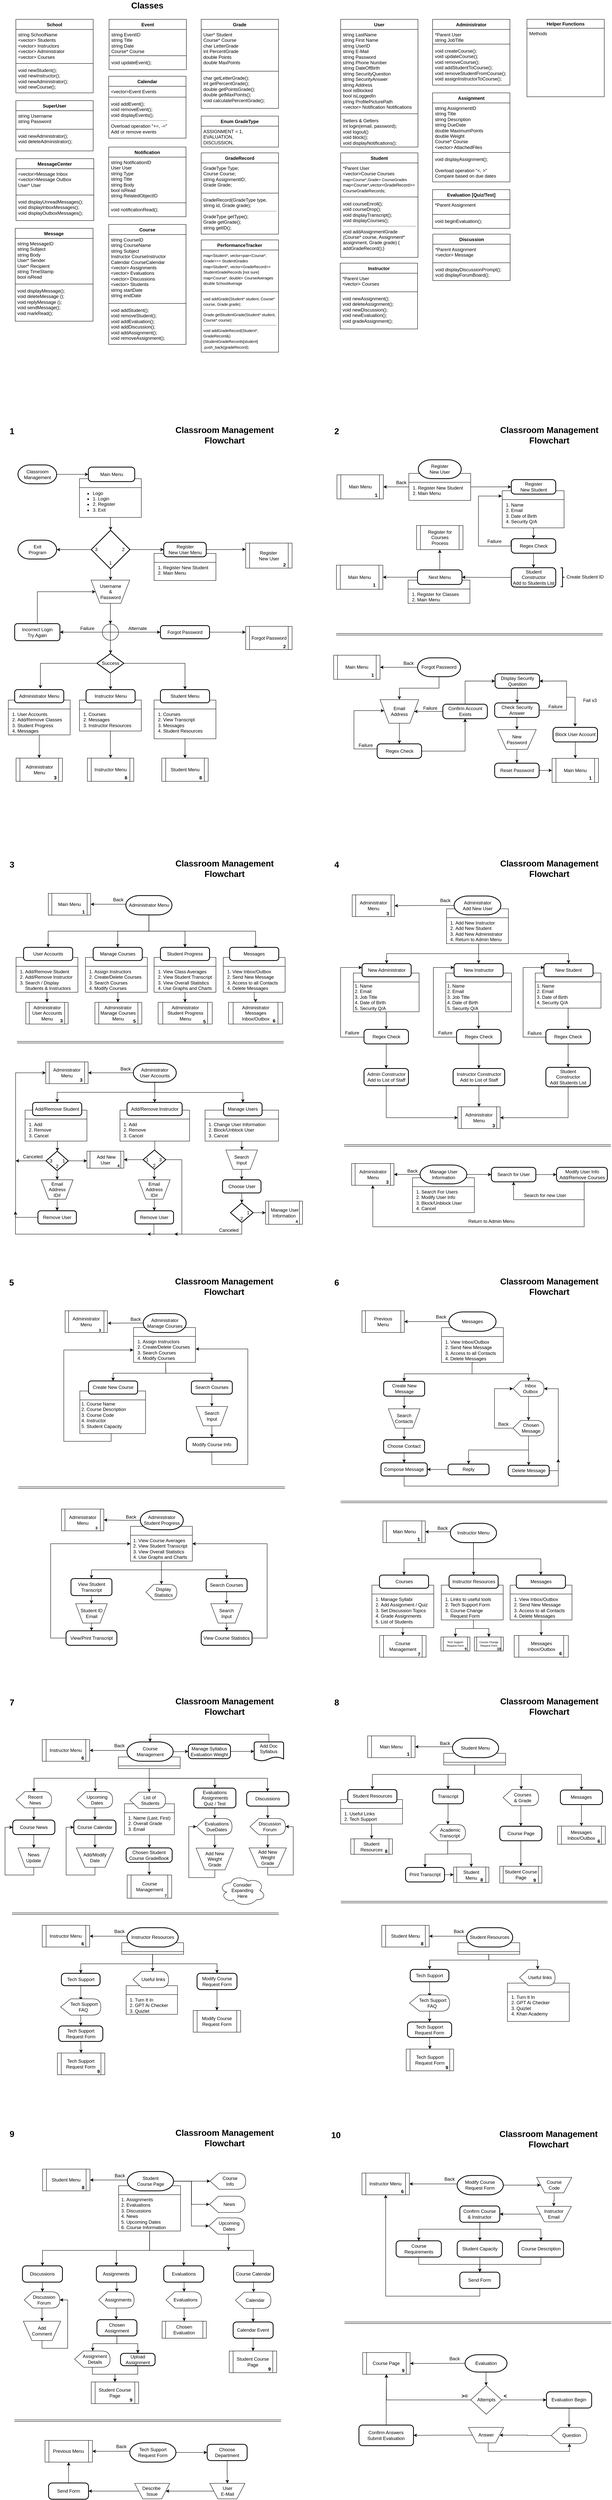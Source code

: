 <mxfile version="21.1.4" type="device">
  <diagram name="Page-1" id="ytIRI_bpf31qfXzrR7FH">
    <mxGraphModel dx="1434" dy="1933" grid="1" gridSize="10" guides="1" tooltips="1" connect="1" arrows="1" fold="1" page="1" pageScale="1" pageWidth="850" pageHeight="1100" background="none" math="0" shadow="0">
      <root>
        <mxCell id="0" />
        <mxCell id="1" parent="0" />
        <mxCell id="bkP6AsC8XJAu-_svaEmn-134" style="edgeStyle=orthogonalEdgeStyle;rounded=0;orthogonalLoop=1;jettySize=auto;html=1;entryX=0.5;entryY=0;entryDx=0;entryDy=0;" parent="1" source="bkP6AsC8XJAu-_svaEmn-103" target="bkP6AsC8XJAu-_svaEmn-112" edge="1">
          <mxGeometry relative="1" as="geometry" />
        </mxCell>
        <mxCell id="bkP6AsC8XJAu-_svaEmn-103" value="" style="swimlane;whiteSpace=wrap;html=1;swimlaneLine=1;dropTarget=1;collapsible=1;" parent="1" vertex="1">
          <mxGeometry x="920.13" y="3600" width="160" height="63.25" as="geometry">
            <mxRectangle x="393" y="290" width="160" height="30" as="alternateBounds" />
          </mxGeometry>
        </mxCell>
        <mxCell id="bkP6AsC8XJAu-_svaEmn-104" value="&lt;ol&gt;&lt;li&gt;Useful Links&lt;/li&gt;&lt;li&gt;Tech Support&lt;/li&gt;&lt;/ol&gt;" style="text;strokeColor=none;fillColor=none;html=1;whiteSpace=wrap;verticalAlign=top;overflow=hidden;align=left;horizontal=1;labelPosition=center;verticalLabelPosition=middle;spacingLeft=-25;spacingTop=-15;" parent="bkP6AsC8XJAu-_svaEmn-103" vertex="1">
          <mxGeometry x="6" y="26" width="154" height="34" as="geometry" />
        </mxCell>
        <mxCell id="bkP6AsC8XJAu-_svaEmn-77" value="" style="swimlane;whiteSpace=wrap;html=1;swimlaneLine=1;dropTarget=1;collapsible=1;" parent="1" vertex="1">
          <mxGeometry x="365.33" y="4081" width="132.67" height="74" as="geometry">
            <mxRectangle x="366.33" y="4116" width="129.67" height="30" as="alternateBounds" />
          </mxGeometry>
        </mxCell>
        <mxCell id="bkP6AsC8XJAu-_svaEmn-78" value="&lt;ol&gt;&lt;li style=&quot;border-color: var(--border-color);&quot;&gt;Turn It In&lt;/li&gt;&lt;li style=&quot;border-color: var(--border-color);&quot;&gt;GPT Ai Checker&lt;/li&gt;&lt;li style=&quot;border-color: var(--border-color);&quot;&gt;Quizlet&lt;/li&gt;&lt;/ol&gt;" style="text;strokeColor=none;fillColor=none;html=1;whiteSpace=wrap;verticalAlign=top;overflow=hidden;align=left;horizontal=1;labelPosition=center;verticalLabelPosition=middle;spacingLeft=-25;spacingTop=-15;" parent="bkP6AsC8XJAu-_svaEmn-77" vertex="1">
          <mxGeometry x="6" y="26" width="154" height="44" as="geometry" />
        </mxCell>
        <mxCell id="bkP6AsC8XJAu-_svaEmn-30" value="" style="edgeStyle=orthogonalEdgeStyle;rounded=0;orthogonalLoop=1;jettySize=auto;html=1;" parent="1" source="bkP6AsC8XJAu-_svaEmn-28" target="bkP6AsC8XJAu-_svaEmn-19" edge="1">
          <mxGeometry relative="1" as="geometry" />
        </mxCell>
        <mxCell id="bkP6AsC8XJAu-_svaEmn-28" value="" style="swimlane;whiteSpace=wrap;html=1;swimlaneLine=1;dropTarget=1;collapsible=1;" parent="1" vertex="1">
          <mxGeometry x="361" y="3611" width="129" height="80" as="geometry">
            <mxRectangle x="361" y="3640" width="128.13" height="30" as="alternateBounds" />
          </mxGeometry>
        </mxCell>
        <mxCell id="bkP6AsC8XJAu-_svaEmn-29" value="&lt;ol&gt;&lt;li&gt;Name (Last, First)&lt;/li&gt;&lt;li&gt;Overall Grade&lt;/li&gt;&lt;li&gt;Email&lt;/li&gt;&lt;/ol&gt;" style="text;strokeColor=none;fillColor=none;html=1;whiteSpace=wrap;verticalAlign=top;overflow=hidden;align=left;horizontal=1;labelPosition=center;verticalLabelPosition=middle;spacingLeft=-25;spacingTop=-15;" parent="bkP6AsC8XJAu-_svaEmn-28" vertex="1">
          <mxGeometry x="6" y="26" width="114" height="54" as="geometry" />
        </mxCell>
        <mxCell id="BiMhVsD22iHWhJLXYuhu-24" value="" style="edgeStyle=orthogonalEdgeStyle;rounded=0;orthogonalLoop=1;jettySize=auto;html=1;" parent="1" source="BiMhVsD22iHWhJLXYuhu-14" target="BiMhVsD22iHWhJLXYuhu-18" edge="1">
          <mxGeometry relative="1" as="geometry">
            <Array as="points">
              <mxPoint x="425" y="3555" />
              <mxPoint x="425" y="3555" />
            </Array>
          </mxGeometry>
        </mxCell>
        <mxCell id="bkP6AsC8XJAu-_svaEmn-1" style="edgeStyle=orthogonalEdgeStyle;rounded=0;orthogonalLoop=1;jettySize=auto;html=1;exitX=0.5;exitY=1;exitDx=0;exitDy=0;entryX=0.5;entryY=0;entryDx=0;entryDy=0;" parent="1" source="BiMhVsD22iHWhJLXYuhu-14" target="BiMhVsD22iHWhJLXYuhu-16" edge="1">
          <mxGeometry relative="1" as="geometry" />
        </mxCell>
        <mxCell id="bkP6AsC8XJAu-_svaEmn-4" style="edgeStyle=orthogonalEdgeStyle;rounded=0;orthogonalLoop=1;jettySize=auto;html=1;exitX=0.5;exitY=1;exitDx=0;exitDy=0;entryX=0.5;entryY=0;entryDx=0;entryDy=0;" parent="1" source="BiMhVsD22iHWhJLXYuhu-14" edge="1">
          <mxGeometry relative="1" as="geometry">
            <mxPoint x="126.93" y="3579.5" as="targetPoint" />
            <Array as="points">
              <mxPoint x="425" y="3545" />
              <mxPoint x="127" y="3545" />
            </Array>
          </mxGeometry>
        </mxCell>
        <mxCell id="bkP6AsC8XJAu-_svaEmn-10" style="edgeStyle=orthogonalEdgeStyle;rounded=0;orthogonalLoop=1;jettySize=auto;html=1;exitX=0.5;exitY=1;exitDx=0;exitDy=0;entryX=0;entryY=0;entryDx=46.925;entryDy=0;entryPerimeter=0;" parent="1" source="BiMhVsD22iHWhJLXYuhu-14" target="bkP6AsC8XJAu-_svaEmn-9" edge="1">
          <mxGeometry relative="1" as="geometry">
            <Array as="points">
              <mxPoint x="425" y="3545" />
              <mxPoint x="286" y="3545" />
            </Array>
          </mxGeometry>
        </mxCell>
        <mxCell id="bkP6AsC8XJAu-_svaEmn-38" style="edgeStyle=orthogonalEdgeStyle;rounded=0;orthogonalLoop=1;jettySize=auto;html=1;exitX=0.5;exitY=1;exitDx=0;exitDy=0;entryX=0.5;entryY=0;entryDx=0;entryDy=0;" parent="1" source="BiMhVsD22iHWhJLXYuhu-14" target="BiMhVsD22iHWhJLXYuhu-19" edge="1">
          <mxGeometry relative="1" as="geometry">
            <Array as="points">
              <mxPoint x="425" y="3545" />
              <mxPoint x="731" y="3545" />
              <mxPoint x="731" y="3580" />
            </Array>
          </mxGeometry>
        </mxCell>
        <mxCell id="BiMhVsD22iHWhJLXYuhu-14" value="" style="swimlane;whiteSpace=wrap;html=1;swimlaneLine=1;dropTarget=1;collapsible=1;" parent="1" vertex="1" collapsed="1">
          <mxGeometry x="345" y="3490" width="160" height="30" as="geometry">
            <mxRectangle x="345" y="3525" width="160" height="110" as="alternateBounds" />
          </mxGeometry>
        </mxCell>
        <mxCell id="BiMhVsD22iHWhJLXYuhu-15" value="&lt;ol&gt;&lt;li&gt;Manage Syllabi&lt;/li&gt;&lt;li&gt;Add Assignment / Quiz&lt;/li&gt;&lt;li&gt;Set Discussion Topics&lt;/li&gt;&lt;li&gt;Grade Assignments&lt;/li&gt;&lt;li&gt;List of Students&lt;/li&gt;&lt;/ol&gt;" style="text;strokeColor=none;fillColor=none;html=1;whiteSpace=wrap;verticalAlign=top;overflow=hidden;align=left;horizontal=1;labelPosition=center;verticalLabelPosition=middle;spacingLeft=-25;spacingTop=-15;" parent="BiMhVsD22iHWhJLXYuhu-14" vertex="1">
          <mxGeometry x="6" y="26" width="154" height="84" as="geometry" />
        </mxCell>
        <mxCell id="BiMhVsD22iHWhJLXYuhu-1" value="" style="edgeStyle=orthogonalEdgeStyle;rounded=0;orthogonalLoop=1;jettySize=auto;html=1;" parent="1" source="BiMhVsD22iHWhJLXYuhu-2" target="BiMhVsD22iHWhJLXYuhu-5" edge="1">
          <mxGeometry relative="1" as="geometry" />
        </mxCell>
        <mxCell id="BiMhVsD22iHWhJLXYuhu-2" value="" style="swimlane;whiteSpace=wrap;html=1;swimlaneLine=1;dropTarget=1;collapsible=1;" parent="1" vertex="1">
          <mxGeometry x="1358.5" y="3046" width="160" height="90" as="geometry">
            <mxRectangle x="393" y="290" width="160" height="30" as="alternateBounds" />
          </mxGeometry>
        </mxCell>
        <mxCell id="BiMhVsD22iHWhJLXYuhu-3" value="&lt;ol&gt;&lt;li&gt;View Inbox/Outbox&lt;/li&gt;&lt;li&gt;Send New Message&lt;/li&gt;&lt;li&gt;Access to all Contacts&lt;/li&gt;&lt;li&gt;Delete Messages&lt;/li&gt;&lt;/ol&gt;" style="text;strokeColor=none;fillColor=none;html=1;whiteSpace=wrap;verticalAlign=top;overflow=hidden;align=left;horizontal=1;labelPosition=center;verticalLabelPosition=middle;spacingLeft=-25;spacingTop=-15;" parent="BiMhVsD22iHWhJLXYuhu-2" vertex="1">
          <mxGeometry x="6" y="26" width="154" height="64" as="geometry" />
        </mxCell>
        <mxCell id="AHkq0MPzFV5ZwODna9AJ-33" value="" style="swimlane;whiteSpace=wrap;html=1;swimlaneLine=1;dropTarget=1;collapsible=1;" parent="1" vertex="1">
          <mxGeometry x="1181.03" y="2380.67" width="160" height="90" as="geometry">
            <mxRectangle x="393" y="290" width="160" height="30" as="alternateBounds" />
          </mxGeometry>
        </mxCell>
        <mxCell id="AHkq0MPzFV5ZwODna9AJ-34" value="&lt;ol&gt;&lt;li&gt;View Inbox/Outbox&lt;/li&gt;&lt;li&gt;Send New Message&lt;/li&gt;&lt;li&gt;Access to all Contacts&lt;/li&gt;&lt;li&gt;Delete Messages&lt;/li&gt;&lt;/ol&gt;" style="text;strokeColor=none;fillColor=none;html=1;whiteSpace=wrap;verticalAlign=top;overflow=hidden;align=left;horizontal=1;labelPosition=center;verticalLabelPosition=middle;spacingLeft=-25;spacingTop=-15;" parent="AHkq0MPzFV5ZwODna9AJ-33" vertex="1">
          <mxGeometry x="6" y="26" width="154" height="64" as="geometry" />
        </mxCell>
        <mxCell id="BiMhVsD22iHWhJLXYuhu-5" value="Messages&lt;br&gt;Inbox/Outbox" style="shape=process;whiteSpace=wrap;html=1;backgroundOutline=1;size=0.083;" parent="1" vertex="1">
          <mxGeometry x="1369" y="3176" width="140" height="56.16" as="geometry" />
        </mxCell>
        <mxCell id="BiMhVsD22iHWhJLXYuhu-6" value="&lt;b&gt;6&lt;/b&gt;" style="text;html=1;strokeColor=none;fillColor=none;align=center;verticalAlign=middle;whiteSpace=wrap;rounded=0;fontSize=12;fontFamily=Helvetica;fontColor=default;" parent="1" vertex="1">
          <mxGeometry x="1467" y="3210.96" width="43.5" height="23.2" as="geometry" />
        </mxCell>
        <mxCell id="KNd7FLPNTK1bpCQPMtUq-44" value="" style="swimlane;whiteSpace=wrap;html=1;swimlaneLine=1;dropTarget=1;collapsible=1;" parent="1" vertex="1">
          <mxGeometry x="245.51" y="2544.41" width="170" height="110" as="geometry">
            <mxRectangle x="912" y="1459.33" width="168" height="30" as="alternateBounds" />
          </mxGeometry>
        </mxCell>
        <mxCell id="KNd7FLPNTK1bpCQPMtUq-45" value="&lt;ol&gt;&lt;li&gt;Course Name&lt;/li&gt;&lt;li&gt;Course Description&lt;/li&gt;&lt;li&gt;Course Code&lt;/li&gt;&lt;li style=&quot;border-color: var(--border-color);&quot;&gt;Instructor&lt;/li&gt;&lt;li&gt;Student Capacity&lt;/li&gt;&lt;/ol&gt;" style="text;strokeColor=none;fillColor=none;html=1;whiteSpace=wrap;verticalAlign=top;overflow=hidden;align=left;horizontal=1;labelPosition=center;verticalLabelPosition=middle;spacingLeft=-25;spacingTop=-15;" parent="KNd7FLPNTK1bpCQPMtUq-44" vertex="1">
          <mxGeometry y="23" width="154" height="87" as="geometry" />
        </mxCell>
        <mxCell id="KNd7FLPNTK1bpCQPMtUq-30" value="" style="swimlane;whiteSpace=wrap;html=1;swimlaneLine=1;dropTarget=1;collapsible=1;" parent="1" vertex="1">
          <mxGeometry x="384.51" y="2380.41" width="160" height="90" as="geometry">
            <mxRectangle x="393" y="290" width="160" height="30" as="alternateBounds" />
          </mxGeometry>
        </mxCell>
        <mxCell id="KNd7FLPNTK1bpCQPMtUq-31" value="&lt;ol&gt;&lt;li&gt;Assign Instructors&lt;/li&gt;&lt;li&gt;&lt;span style=&quot;background-color: initial;&quot;&gt;Create/Delete Courses&lt;/span&gt;&lt;br&gt;&lt;/li&gt;&lt;li&gt;Search Courses&lt;/li&gt;&lt;li&gt;Modify Courses&lt;/li&gt;&lt;/ol&gt;" style="text;strokeColor=none;fillColor=none;html=1;whiteSpace=wrap;verticalAlign=top;overflow=hidden;align=left;horizontal=1;labelPosition=center;verticalLabelPosition=middle;spacingLeft=-25;spacingTop=-15;" parent="KNd7FLPNTK1bpCQPMtUq-30" vertex="1">
          <mxGeometry x="6" y="26" width="154" height="64" as="geometry" />
        </mxCell>
        <mxCell id="xCRmx5UfHdt6KgPNWkzm-40" value="" style="edgeStyle=orthogonalEdgeStyle;rounded=0;orthogonalLoop=1;jettySize=auto;html=1;" parent="1" source="xCRmx5UfHdt6KgPNWkzm-34" target="xCRmx5UfHdt6KgPNWkzm-37" edge="1">
          <mxGeometry relative="1" as="geometry" />
        </mxCell>
        <mxCell id="xCRmx5UfHdt6KgPNWkzm-34" value="" style="swimlane;whiteSpace=wrap;html=1;swimlaneLine=1;dropTarget=1;collapsible=1;" parent="1" vertex="1">
          <mxGeometry x="1423.5" y="1464.33" width="170" height="90.67" as="geometry">
            <mxRectangle x="912" y="1459.33" width="168" height="30" as="alternateBounds" />
          </mxGeometry>
        </mxCell>
        <mxCell id="xCRmx5UfHdt6KgPNWkzm-35" value="&lt;ol&gt;&lt;li&gt;Name&lt;/li&gt;&lt;li&gt;Email&lt;/li&gt;&lt;li&gt;Date of Birth&lt;/li&gt;&lt;li&gt;Security Q/A&lt;/li&gt;&lt;/ol&gt;" style="text;strokeColor=none;fillColor=none;html=1;whiteSpace=wrap;verticalAlign=top;overflow=hidden;align=left;horizontal=1;labelPosition=center;verticalLabelPosition=middle;spacingLeft=-25;spacingTop=-15;" parent="xCRmx5UfHdt6KgPNWkzm-34" vertex="1">
          <mxGeometry y="23" width="154" height="67" as="geometry" />
        </mxCell>
        <mxCell id="xCRmx5UfHdt6KgPNWkzm-48" value="" style="edgeStyle=orthogonalEdgeStyle;rounded=0;orthogonalLoop=1;jettySize=auto;html=1;entryX=0.495;entryY=-0.03;entryDx=0;entryDy=0;entryPerimeter=0;" parent="1" source="xCRmx5UfHdt6KgPNWkzm-32" target="xCRmx5UfHdt6KgPNWkzm-36" edge="1">
          <mxGeometry relative="1" as="geometry" />
        </mxCell>
        <mxCell id="xCRmx5UfHdt6KgPNWkzm-32" value="" style="swimlane;whiteSpace=wrap;html=1;swimlaneLine=1;dropTarget=1;collapsible=1;" parent="1" vertex="1">
          <mxGeometry x="1192" y="1464.33" width="170" height="100" as="geometry">
            <mxRectangle x="912" y="1459.33" width="168" height="30" as="alternateBounds" />
          </mxGeometry>
        </mxCell>
        <mxCell id="xCRmx5UfHdt6KgPNWkzm-33" value="&lt;ol&gt;&lt;li&gt;Name&lt;/li&gt;&lt;li&gt;Email&lt;/li&gt;&lt;li style=&quot;border-color: var(--border-color);&quot;&gt;Job Title&lt;/li&gt;&lt;li&gt;Date of Birth&lt;/li&gt;&lt;li&gt;Security Q/A&lt;/li&gt;&lt;/ol&gt;" style="text;strokeColor=none;fillColor=none;html=1;whiteSpace=wrap;verticalAlign=top;overflow=hidden;align=left;horizontal=1;labelPosition=center;verticalLabelPosition=middle;spacingLeft=-25;spacingTop=-15;" parent="xCRmx5UfHdt6KgPNWkzm-32" vertex="1">
          <mxGeometry y="23" width="154" height="74" as="geometry" />
        </mxCell>
        <mxCell id="xCRmx5UfHdt6KgPNWkzm-38" value="" style="edgeStyle=orthogonalEdgeStyle;rounded=0;orthogonalLoop=1;jettySize=auto;html=1;" parent="1" source="xCRmx5UfHdt6KgPNWkzm-30" target="xCRmx5UfHdt6KgPNWkzm-29" edge="1">
          <mxGeometry relative="1" as="geometry" />
        </mxCell>
        <mxCell id="xCRmx5UfHdt6KgPNWkzm-30" value="" style="swimlane;whiteSpace=wrap;html=1;swimlaneLine=1;dropTarget=1;collapsible=1;" parent="1" vertex="1">
          <mxGeometry x="953" y="1464.33" width="170" height="100" as="geometry">
            <mxRectangle x="912" y="1459.33" width="168" height="30" as="alternateBounds" />
          </mxGeometry>
        </mxCell>
        <mxCell id="xCRmx5UfHdt6KgPNWkzm-31" value="&lt;ol&gt;&lt;li&gt;Name&lt;/li&gt;&lt;li&gt;Email&lt;/li&gt;&lt;li style=&quot;border-color: var(--border-color);&quot;&gt;Job Title&lt;/li&gt;&lt;li&gt;Date of Birth&lt;/li&gt;&lt;li&gt;Security Q/A&lt;/li&gt;&lt;/ol&gt;" style="text;strokeColor=none;fillColor=none;html=1;whiteSpace=wrap;verticalAlign=top;overflow=hidden;align=left;horizontal=1;labelPosition=center;verticalLabelPosition=middle;spacingLeft=-25;spacingTop=-15;" parent="xCRmx5UfHdt6KgPNWkzm-30" vertex="1">
          <mxGeometry y="23" width="154" height="74" as="geometry" />
        </mxCell>
        <mxCell id="xCRmx5UfHdt6KgPNWkzm-2" value="" style="swimlane;whiteSpace=wrap;html=1;swimlaneLine=1;dropTarget=1;collapsible=1;" parent="1" vertex="1">
          <mxGeometry x="1194" y="1298.4" width="160" height="90" as="geometry">
            <mxRectangle x="393" y="290" width="160" height="30" as="alternateBounds" />
          </mxGeometry>
        </mxCell>
        <mxCell id="xCRmx5UfHdt6KgPNWkzm-3" value="&lt;ol&gt;&lt;li&gt;Add New Instructor&lt;/li&gt;&lt;li&gt;Add New Student&lt;/li&gt;&lt;li&gt;Add New Administrator&lt;/li&gt;&lt;li&gt;Return to Admin Menu&lt;/li&gt;&lt;/ol&gt;" style="text;strokeColor=none;fillColor=none;html=1;whiteSpace=wrap;verticalAlign=top;overflow=hidden;align=left;horizontal=1;labelPosition=center;verticalLabelPosition=middle;spacingLeft=-25;spacingTop=-15;" parent="xCRmx5UfHdt6KgPNWkzm-2" vertex="1">
          <mxGeometry x="6" y="26" width="154" height="64" as="geometry" />
        </mxCell>
        <mxCell id="6Rt76ZgGS8mn4p0-sc7o-412" value="" style="edgeStyle=orthogonalEdgeStyle;rounded=0;orthogonalLoop=1;jettySize=auto;html=1;" parent="1" source="6Rt76ZgGS8mn4p0-sc7o-409" target="6Rt76ZgGS8mn4p0-sc7o-411" edge="1">
          <mxGeometry relative="1" as="geometry" />
        </mxCell>
        <mxCell id="6Rt76ZgGS8mn4p0-sc7o-409" value="" style="swimlane;whiteSpace=wrap;html=1;swimlaneLine=1;dropTarget=1;collapsible=1;" parent="1" vertex="1">
          <mxGeometry x="569.37" y="1818.62" width="190" height="80" as="geometry">
            <mxRectangle x="393" y="290" width="160" height="30" as="alternateBounds" />
          </mxGeometry>
        </mxCell>
        <mxCell id="6Rt76ZgGS8mn4p0-sc7o-410" value="&lt;ol&gt;&lt;li&gt;&lt;span style=&quot;background-color: initial;&quot;&gt;Change User Information&lt;/span&gt;&lt;br&gt;&lt;/li&gt;&lt;li&gt;Block/Unblock User&lt;/li&gt;&lt;li&gt;Cancel&lt;/li&gt;&lt;/ol&gt;" style="text;strokeColor=none;fillColor=none;html=1;whiteSpace=wrap;verticalAlign=top;overflow=hidden;align=left;horizontal=1;labelPosition=center;verticalLabelPosition=middle;spacingLeft=-25;spacingTop=-15;pointerEvents=1;arcSize=12;" parent="6Rt76ZgGS8mn4p0-sc7o-409" vertex="1">
          <mxGeometry x="6" y="26" width="154" height="54" as="geometry" />
        </mxCell>
        <mxCell id="6Rt76ZgGS8mn4p0-sc7o-392" value="" style="edgeStyle=orthogonalEdgeStyle;rounded=0;orthogonalLoop=1;jettySize=auto;html=1;" parent="1" source="6Rt76ZgGS8mn4p0-sc7o-382" target="6Rt76ZgGS8mn4p0-sc7o-389" edge="1">
          <mxGeometry relative="1" as="geometry" />
        </mxCell>
        <mxCell id="6Rt76ZgGS8mn4p0-sc7o-382" value="" style="swimlane;whiteSpace=wrap;html=1;swimlaneLine=1;dropTarget=1;collapsible=1;" parent="1" vertex="1">
          <mxGeometry x="349.37" y="1818.62" width="180" height="80" as="geometry">
            <mxRectangle x="380" y="1800" width="180" height="30" as="alternateBounds" />
          </mxGeometry>
        </mxCell>
        <mxCell id="6Rt76ZgGS8mn4p0-sc7o-383" value="&lt;ol&gt;&lt;li&gt;Add&lt;/li&gt;&lt;li&gt;Remove&lt;/li&gt;&lt;li&gt;Cancel&lt;/li&gt;&lt;/ol&gt;" style="text;strokeColor=none;fillColor=none;html=1;whiteSpace=wrap;verticalAlign=top;overflow=hidden;align=left;horizontal=1;labelPosition=center;verticalLabelPosition=middle;spacingLeft=-25;spacingTop=-15;" parent="6Rt76ZgGS8mn4p0-sc7o-382" vertex="1">
          <mxGeometry x="6" y="26" width="154" height="54" as="geometry" />
        </mxCell>
        <mxCell id="6Rt76ZgGS8mn4p0-sc7o-359" value="" style="edgeStyle=orthogonalEdgeStyle;rounded=0;orthogonalLoop=1;jettySize=auto;html=1;" parent="1" source="6Rt76ZgGS8mn4p0-sc7o-356" target="6Rt76ZgGS8mn4p0-sc7o-351" edge="1">
          <mxGeometry relative="1" as="geometry">
            <Array as="points">
              <mxPoint x="187.37" y="1918.62" />
              <mxPoint x="187.37" y="1918.62" />
            </Array>
          </mxGeometry>
        </mxCell>
        <mxCell id="6Rt76ZgGS8mn4p0-sc7o-356" value="" style="swimlane;whiteSpace=wrap;html=1;swimlaneLine=1;dropTarget=1;collapsible=1;" parent="1" vertex="1">
          <mxGeometry x="103.87" y="1818.62" width="160" height="80" as="geometry">
            <mxRectangle x="393" y="290" width="160" height="30" as="alternateBounds" />
          </mxGeometry>
        </mxCell>
        <mxCell id="6Rt76ZgGS8mn4p0-sc7o-357" value="&lt;ol&gt;&lt;li&gt;Add&lt;/li&gt;&lt;li&gt;Remove&lt;/li&gt;&lt;li&gt;Cancel&lt;/li&gt;&lt;/ol&gt;" style="text;strokeColor=none;fillColor=none;html=1;whiteSpace=wrap;verticalAlign=top;overflow=hidden;align=left;horizontal=1;labelPosition=center;verticalLabelPosition=middle;spacingLeft=-25;spacingTop=-15;" parent="6Rt76ZgGS8mn4p0-sc7o-356" vertex="1">
          <mxGeometry x="6" y="26" width="154" height="54" as="geometry" />
        </mxCell>
        <mxCell id="6Rt76ZgGS8mn4p0-sc7o-338" value="" style="edgeStyle=orthogonalEdgeStyle;rounded=0;orthogonalLoop=1;jettySize=auto;html=1;" parent="1" source="6Rt76ZgGS8mn4p0-sc7o-327" target="6Rt76ZgGS8mn4p0-sc7o-334" edge="1">
          <mxGeometry relative="1" as="geometry" />
        </mxCell>
        <mxCell id="6Rt76ZgGS8mn4p0-sc7o-327" value="" style="swimlane;whiteSpace=wrap;html=1;swimlaneLine=1;dropTarget=1;collapsible=1;" parent="1" vertex="1">
          <mxGeometry x="616.5" y="1424" width="160" height="90" as="geometry">
            <mxRectangle x="393" y="290" width="160" height="30" as="alternateBounds" />
          </mxGeometry>
        </mxCell>
        <mxCell id="6Rt76ZgGS8mn4p0-sc7o-328" value="&lt;ol&gt;&lt;li&gt;View Inbox/Outbox&lt;/li&gt;&lt;li&gt;Send New Message&lt;/li&gt;&lt;li&gt;Access to all Contacts&lt;/li&gt;&lt;li&gt;Delete Messages&lt;/li&gt;&lt;/ol&gt;" style="text;strokeColor=none;fillColor=none;html=1;whiteSpace=wrap;verticalAlign=top;overflow=hidden;align=left;horizontal=1;labelPosition=center;verticalLabelPosition=middle;spacingLeft=-25;spacingTop=-15;" parent="6Rt76ZgGS8mn4p0-sc7o-327" vertex="1">
          <mxGeometry x="6" y="26" width="154" height="64" as="geometry" />
        </mxCell>
        <mxCell id="6Rt76ZgGS8mn4p0-sc7o-337" value="" style="edgeStyle=orthogonalEdgeStyle;rounded=0;orthogonalLoop=1;jettySize=auto;html=1;" parent="1" source="6Rt76ZgGS8mn4p0-sc7o-325" target="6Rt76ZgGS8mn4p0-sc7o-333" edge="1">
          <mxGeometry relative="1" as="geometry" />
        </mxCell>
        <mxCell id="6Rt76ZgGS8mn4p0-sc7o-325" value="" style="swimlane;whiteSpace=wrap;html=1;swimlaneLine=1;dropTarget=1;collapsible=1;" parent="1" vertex="1">
          <mxGeometry x="437.5" y="1424" width="160" height="90" as="geometry">
            <mxRectangle x="393" y="290" width="160" height="30" as="alternateBounds" />
          </mxGeometry>
        </mxCell>
        <mxCell id="6Rt76ZgGS8mn4p0-sc7o-326" value="&lt;ol&gt;&lt;li&gt;View Class Averages&lt;/li&gt;&lt;li&gt;View Student Transcript&lt;/li&gt;&lt;li&gt;View Overall Statistics&lt;/li&gt;&lt;li&gt;Use Graphs and Charts&lt;/li&gt;&lt;/ol&gt;" style="text;strokeColor=none;fillColor=none;html=1;whiteSpace=wrap;verticalAlign=top;overflow=hidden;align=left;horizontal=1;labelPosition=center;verticalLabelPosition=middle;spacingLeft=-25;spacingTop=-15;" parent="6Rt76ZgGS8mn4p0-sc7o-325" vertex="1">
          <mxGeometry x="6" y="26" width="154" height="64" as="geometry" />
        </mxCell>
        <mxCell id="6Rt76ZgGS8mn4p0-sc7o-339" value="" style="shape=link;html=1;rounded=0;" parent="6Rt76ZgGS8mn4p0-sc7o-325" edge="1">
          <mxGeometry width="100" relative="1" as="geometry">
            <mxPoint x="-354.5" y="219.17" as="sourcePoint" />
            <mxPoint x="335.5" y="219.17" as="targetPoint" />
          </mxGeometry>
        </mxCell>
        <mxCell id="6Rt76ZgGS8mn4p0-sc7o-336" value="" style="edgeStyle=orthogonalEdgeStyle;rounded=0;orthogonalLoop=1;jettySize=auto;html=1;" parent="1" source="6Rt76ZgGS8mn4p0-sc7o-323" target="6Rt76ZgGS8mn4p0-sc7o-332" edge="1">
          <mxGeometry relative="1" as="geometry">
            <Array as="points">
              <mxPoint x="344" y="1520" />
              <mxPoint x="344" y="1520" />
            </Array>
          </mxGeometry>
        </mxCell>
        <mxCell id="6Rt76ZgGS8mn4p0-sc7o-323" value="" style="swimlane;whiteSpace=wrap;html=1;swimlaneLine=1;dropTarget=1;collapsible=1;" parent="1" vertex="1">
          <mxGeometry x="260" y="1424" width="160" height="90" as="geometry">
            <mxRectangle x="393" y="290" width="160" height="30" as="alternateBounds" />
          </mxGeometry>
        </mxCell>
        <mxCell id="6Rt76ZgGS8mn4p0-sc7o-324" value="&lt;ol&gt;&lt;li&gt;Assign Instructors&lt;/li&gt;&lt;li&gt;&lt;span style=&quot;background-color: initial;&quot;&gt;Create/Delete Courses&lt;/span&gt;&lt;br&gt;&lt;/li&gt;&lt;li&gt;Search Courses&lt;/li&gt;&lt;li&gt;Modify Courses&lt;/li&gt;&lt;/ol&gt;" style="text;strokeColor=none;fillColor=none;html=1;whiteSpace=wrap;verticalAlign=top;overflow=hidden;align=left;horizontal=1;labelPosition=center;verticalLabelPosition=middle;spacingLeft=-25;spacingTop=-15;" parent="6Rt76ZgGS8mn4p0-sc7o-323" vertex="1">
          <mxGeometry x="6" y="26" width="154" height="64" as="geometry" />
        </mxCell>
        <mxCell id="6Rt76ZgGS8mn4p0-sc7o-331" value="" style="edgeStyle=orthogonalEdgeStyle;rounded=0;orthogonalLoop=1;jettySize=auto;html=1;" parent="1" source="6Rt76ZgGS8mn4p0-sc7o-321" target="6Rt76ZgGS8mn4p0-sc7o-330" edge="1">
          <mxGeometry relative="1" as="geometry" />
        </mxCell>
        <mxCell id="6Rt76ZgGS8mn4p0-sc7o-321" value="" style="swimlane;whiteSpace=wrap;html=1;swimlaneLine=1;dropTarget=1;collapsible=1;" parent="1" vertex="1">
          <mxGeometry x="80.5" y="1424" width="160" height="90" as="geometry">
            <mxRectangle x="393" y="290" width="160" height="30" as="alternateBounds" />
          </mxGeometry>
        </mxCell>
        <mxCell id="6Rt76ZgGS8mn4p0-sc7o-322" value="&lt;ol&gt;&lt;li&gt;Add/Remove Student&lt;/li&gt;&lt;li&gt;Add/Remove Instructor&lt;/li&gt;&lt;li&gt;Search / Display Students &amp;amp; Instructors&lt;/li&gt;&lt;/ol&gt;" style="text;strokeColor=none;fillColor=none;html=1;whiteSpace=wrap;verticalAlign=top;overflow=hidden;align=left;horizontal=1;labelPosition=center;verticalLabelPosition=middle;spacingLeft=-25;spacingTop=-15;" parent="6Rt76ZgGS8mn4p0-sc7o-321" vertex="1">
          <mxGeometry x="6" y="26" width="154" height="64" as="geometry" />
        </mxCell>
        <mxCell id="6Rt76ZgGS8mn4p0-sc7o-232" value="" style="swimlane;whiteSpace=wrap;html=1;swimlaneLine=1;dropTarget=1;collapsible=1;" parent="1" vertex="1">
          <mxGeometry x="1094.5" y="449" width="160" height="60" as="geometry">
            <mxRectangle x="1322.5" y="307" width="160" height="30" as="alternateBounds" />
          </mxGeometry>
        </mxCell>
        <mxCell id="6Rt76ZgGS8mn4p0-sc7o-233" value="&lt;ol&gt;&lt;li&gt;Register for Classes&lt;/li&gt;&lt;li&gt;Main Menu&lt;/li&gt;&lt;/ol&gt;" style="text;strokeColor=none;fillColor=none;html=1;whiteSpace=wrap;verticalAlign=top;overflow=hidden;align=left;horizontal=1;labelPosition=center;verticalLabelPosition=middle;spacingLeft=-25;spacingTop=-15;" parent="6Rt76ZgGS8mn4p0-sc7o-232" vertex="1">
          <mxGeometry x="6" y="26" width="144" height="34" as="geometry" />
        </mxCell>
        <mxCell id="bkP6AsC8XJAu-_svaEmn-335" style="edgeStyle=orthogonalEdgeStyle;rounded=0;orthogonalLoop=1;jettySize=auto;html=1;entryX=1;entryY=0.5;entryDx=0;entryDy=0;" parent="1" source="6Rt76ZgGS8mn4p0-sc7o-219" target="6Rt76ZgGS8mn4p0-sc7o-173" edge="1">
          <mxGeometry relative="1" as="geometry" />
        </mxCell>
        <mxCell id="bkP6AsC8XJAu-_svaEmn-337" style="edgeStyle=orthogonalEdgeStyle;rounded=0;orthogonalLoop=1;jettySize=auto;html=1;entryX=0;entryY=0.5;entryDx=0;entryDy=0;" parent="1" source="6Rt76ZgGS8mn4p0-sc7o-219" target="6Rt76ZgGS8mn4p0-sc7o-178" edge="1">
          <mxGeometry relative="1" as="geometry" />
        </mxCell>
        <mxCell id="6Rt76ZgGS8mn4p0-sc7o-219" value="" style="swimlane;whiteSpace=wrap;html=1;swimlaneLine=1;dropTarget=1;collapsible=1;" parent="1" vertex="1">
          <mxGeometry x="1096.5" y="173.19" width="160" height="69.87" as="geometry">
            <mxRectangle x="393" y="290" width="160" height="30" as="alternateBounds" />
          </mxGeometry>
        </mxCell>
        <mxCell id="6Rt76ZgGS8mn4p0-sc7o-220" value="&lt;ol&gt;&lt;li&gt;Register New Student&lt;/li&gt;&lt;li&gt;Main Menu&lt;/li&gt;&lt;/ol&gt;" style="text;strokeColor=none;fillColor=none;html=1;whiteSpace=wrap;verticalAlign=top;overflow=hidden;align=left;horizontal=1;labelPosition=center;verticalLabelPosition=middle;spacingLeft=-25;spacingTop=-15;" parent="6Rt76ZgGS8mn4p0-sc7o-219" vertex="1">
          <mxGeometry x="6" y="27" width="144" height="34" as="geometry" />
        </mxCell>
        <mxCell id="bkP6AsC8XJAu-_svaEmn-343" value="Back" style="text;html=1;strokeColor=none;fillColor=none;align=center;verticalAlign=middle;whiteSpace=wrap;rounded=0;" parent="6Rt76ZgGS8mn4p0-sc7o-219" vertex="1">
          <mxGeometry x="-40" y="13.52" width="40" height="20" as="geometry" />
        </mxCell>
        <mxCell id="6Rt76ZgGS8mn4p0-sc7o-202" style="edgeStyle=orthogonalEdgeStyle;rounded=0;orthogonalLoop=1;jettySize=auto;html=1;exitX=0.5;exitY=1;exitDx=0;exitDy=0;entryX=0.5;entryY=0;entryDx=0;entryDy=0;" parent="1" source="6Rt76ZgGS8mn4p0-sc7o-198" target="6Rt76ZgGS8mn4p0-sc7o-196" edge="1">
          <mxGeometry relative="1" as="geometry" />
        </mxCell>
        <mxCell id="6Rt76ZgGS8mn4p0-sc7o-198" value="" style="swimlane;whiteSpace=wrap;html=1;swimlaneLine=1;dropTarget=1;collapsible=1;" parent="1" vertex="1">
          <mxGeometry x="1338" y="218" width="160" height="96" as="geometry">
            <mxRectangle x="1321.5" y="314" width="160" height="30" as="alternateBounds" />
          </mxGeometry>
        </mxCell>
        <mxCell id="6Rt76ZgGS8mn4p0-sc7o-199" value="&lt;ol&gt;&lt;li&gt;Name&lt;/li&gt;&lt;li&gt;Email&lt;/li&gt;&lt;li&gt;Date of Birth&lt;/li&gt;&lt;li&gt;Security Q/A&lt;/li&gt;&lt;/ol&gt;" style="text;strokeColor=none;fillColor=none;html=1;whiteSpace=wrap;verticalAlign=top;overflow=hidden;align=left;horizontal=1;labelPosition=center;verticalLabelPosition=middle;spacingLeft=-25;spacingTop=-15;" parent="6Rt76ZgGS8mn4p0-sc7o-198" vertex="1">
          <mxGeometry x="6" y="26" width="144" height="64" as="geometry" />
        </mxCell>
        <mxCell id="6Rt76ZgGS8mn4p0-sc7o-97" style="edgeStyle=orthogonalEdgeStyle;rounded=0;orthogonalLoop=1;jettySize=auto;html=1;exitX=0.5;exitY=1;exitDx=0;exitDy=0;entryX=0.5;entryY=0;entryDx=0;entryDy=0;" parent="1" source="6Rt76ZgGS8mn4p0-sc7o-83" target="6Rt76ZgGS8mn4p0-sc7o-93" edge="1">
          <mxGeometry relative="1" as="geometry" />
        </mxCell>
        <mxCell id="6Rt76ZgGS8mn4p0-sc7o-83" value="" style="swimlane;whiteSpace=wrap;html=1;swimlaneLine=1;dropTarget=1;collapsible=1;" parent="1" vertex="1">
          <mxGeometry x="60.5" y="759" width="160" height="90" as="geometry">
            <mxRectangle x="393" y="290" width="160" height="30" as="alternateBounds" />
          </mxGeometry>
        </mxCell>
        <mxCell id="6Rt76ZgGS8mn4p0-sc7o-84" value="&lt;ol&gt;&lt;li&gt;User Accounts&lt;/li&gt;&lt;li&gt;Add/Remove Classes&lt;/li&gt;&lt;li&gt;Student Progress&lt;/li&gt;&lt;li&gt;Messages&lt;/li&gt;&lt;/ol&gt;" style="text;strokeColor=none;fillColor=none;html=1;whiteSpace=wrap;verticalAlign=top;overflow=hidden;align=left;horizontal=1;labelPosition=center;verticalLabelPosition=middle;spacingLeft=-25;spacingTop=-15;" parent="6Rt76ZgGS8mn4p0-sc7o-83" vertex="1">
          <mxGeometry x="6" y="26" width="154" height="64" as="geometry" />
        </mxCell>
        <mxCell id="6Rt76ZgGS8mn4p0-sc7o-103" style="edgeStyle=orthogonalEdgeStyle;rounded=0;orthogonalLoop=1;jettySize=auto;html=1;exitX=0.5;exitY=1;exitDx=0;exitDy=0;entryX=0.5;entryY=0;entryDx=0;entryDy=0;" parent="1" source="6Rt76ZgGS8mn4p0-sc7o-78" target="6Rt76ZgGS8mn4p0-sc7o-92" edge="1">
          <mxGeometry relative="1" as="geometry" />
        </mxCell>
        <mxCell id="6Rt76ZgGS8mn4p0-sc7o-78" value="" style="swimlane;whiteSpace=wrap;html=1;swimlaneLine=1;dropTarget=1;collapsible=1;" parent="1" vertex="1">
          <mxGeometry x="244.5" y="759" width="160" height="80" as="geometry">
            <mxRectangle x="393" y="290" width="160" height="30" as="alternateBounds" />
          </mxGeometry>
        </mxCell>
        <mxCell id="6Rt76ZgGS8mn4p0-sc7o-79" value="&lt;ol&gt;&lt;li&gt;Courses&lt;/li&gt;&lt;li&gt;&lt;span style=&quot;background-color: initial;&quot;&gt;Messages&lt;/span&gt;&lt;br&gt;&lt;/li&gt;&lt;li&gt;Instructor Resources&lt;/li&gt;&lt;/ol&gt;" style="text;strokeColor=none;fillColor=none;html=1;whiteSpace=wrap;verticalAlign=top;overflow=hidden;align=left;horizontal=1;labelPosition=center;verticalLabelPosition=middle;spacingLeft=-25;spacingTop=-15;" parent="6Rt76ZgGS8mn4p0-sc7o-78" vertex="1">
          <mxGeometry x="6" y="26" width="144" height="44" as="geometry" />
        </mxCell>
        <mxCell id="6Rt76ZgGS8mn4p0-sc7o-80" value="" style="swimlane;whiteSpace=wrap;html=1;swimlaneLine=1;dropTarget=1;collapsible=1;" parent="1" vertex="1">
          <mxGeometry x="437.5" y="380.13" width="160" height="69.87" as="geometry">
            <mxRectangle x="393" y="290" width="160" height="30" as="alternateBounds" />
          </mxGeometry>
        </mxCell>
        <mxCell id="6Rt76ZgGS8mn4p0-sc7o-81" value="&lt;ol&gt;&lt;li&gt;Register New Student&lt;/li&gt;&lt;li&gt;Main Menu&lt;/li&gt;&lt;/ol&gt;" style="text;strokeColor=none;fillColor=none;html=1;whiteSpace=wrap;verticalAlign=top;overflow=hidden;align=left;horizontal=1;labelPosition=center;verticalLabelPosition=middle;spacingLeft=-25;spacingTop=-15;" parent="6Rt76ZgGS8mn4p0-sc7o-80" vertex="1">
          <mxGeometry x="6" y="26" width="144" height="34" as="geometry" />
        </mxCell>
        <mxCell id="6Rt76ZgGS8mn4p0-sc7o-91" style="edgeStyle=orthogonalEdgeStyle;rounded=0;orthogonalLoop=1;jettySize=auto;html=1;exitX=0.5;exitY=1;exitDx=0;exitDy=0;entryX=0.5;entryY=0;entryDx=0;entryDy=0;" parent="1" source="6Rt76ZgGS8mn4p0-sc7o-74" target="6Rt76ZgGS8mn4p0-sc7o-85" edge="1">
          <mxGeometry relative="1" as="geometry" />
        </mxCell>
        <mxCell id="6Rt76ZgGS8mn4p0-sc7o-74" value="" style="swimlane;whiteSpace=wrap;html=1;swimlaneLine=1;dropTarget=1;collapsible=1;" parent="1" vertex="1">
          <mxGeometry x="437.5" y="759" width="160" height="100" as="geometry">
            <mxRectangle x="393" y="290" width="160" height="30" as="alternateBounds" />
          </mxGeometry>
        </mxCell>
        <mxCell id="6Rt76ZgGS8mn4p0-sc7o-77" value="&lt;ol&gt;&lt;li&gt;Courses&lt;/li&gt;&lt;li&gt;View Transcript&lt;/li&gt;&lt;li&gt;Messages&lt;/li&gt;&lt;li&gt;Student Resources&lt;/li&gt;&lt;/ol&gt;" style="text;strokeColor=none;fillColor=none;html=1;whiteSpace=wrap;verticalAlign=top;overflow=hidden;align=left;horizontal=1;labelPosition=center;verticalLabelPosition=middle;spacingLeft=-25;spacingTop=-15;" parent="6Rt76ZgGS8mn4p0-sc7o-74" vertex="1">
          <mxGeometry x="6" y="26" width="144" height="64" as="geometry" />
        </mxCell>
        <mxCell id="6Rt76ZgGS8mn4p0-sc7o-23" style="edgeStyle=orthogonalEdgeStyle;rounded=0;orthogonalLoop=1;jettySize=auto;html=1;exitX=0.5;exitY=1;exitDx=0;exitDy=0;entryX=0.5;entryY=0;entryDx=0;entryDy=0;entryPerimeter=0;" parent="1" source="zeQAFEuLlaWNm11d6QBY-9" target="6Rt76ZgGS8mn4p0-sc7o-1" edge="1">
          <mxGeometry relative="1" as="geometry" />
        </mxCell>
        <mxCell id="zeQAFEuLlaWNm11d6QBY-9" value="" style="swimlane;whiteSpace=wrap;html=1;swimlaneLine=1;dropTarget=1;collapsible=1;" parent="1" vertex="1">
          <mxGeometry x="244.5" y="187" width="160" height="100" as="geometry">
            <mxRectangle x="200" y="98" width="159.25" height="30" as="alternateBounds" />
          </mxGeometry>
        </mxCell>
        <mxCell id="zeQAFEuLlaWNm11d6QBY-44" value="&lt;ul&gt;&lt;li&gt;Logo&lt;/li&gt;&lt;li&gt;1. Login&lt;/li&gt;&lt;li&gt;2. Register&lt;/li&gt;&lt;li&gt;3. Exit&lt;/li&gt;&lt;/ul&gt;" style="text;strokeColor=none;fillColor=none;html=1;whiteSpace=wrap;verticalAlign=middle;overflow=hidden;fontSize=12;fontFamily=Helvetica;fontColor=default;" parent="zeQAFEuLlaWNm11d6QBY-9" vertex="1">
          <mxGeometry x="-7.5" y="16.13" width="110" height="70" as="geometry" />
        </mxCell>
        <mxCell id="zeQAFEuLlaWNm11d6QBY-4" style="edgeStyle=orthogonalEdgeStyle;rounded=0;orthogonalLoop=1;jettySize=auto;html=1;exitX=1;exitY=0.5;exitDx=0;exitDy=0;exitPerimeter=0;entryX=0;entryY=0.5;entryDx=0;entryDy=0;" parent="1" source="zeQAFEuLlaWNm11d6QBY-1" target="zeQAFEuLlaWNm11d6QBY-2" edge="1">
          <mxGeometry relative="1" as="geometry">
            <mxPoint x="197.5" y="175.755" as="sourcePoint" />
          </mxGeometry>
        </mxCell>
        <mxCell id="zeQAFEuLlaWNm11d6QBY-1" value="Classroom Management" style="strokeWidth=2;html=1;shape=mxgraph.flowchart.terminator;whiteSpace=wrap;" parent="1" vertex="1">
          <mxGeometry x="85.5" y="151.38" width="100" height="48.75" as="geometry" />
        </mxCell>
        <mxCell id="zeQAFEuLlaWNm11d6QBY-17" value="&lt;b&gt;&lt;font style=&quot;font-size: 22px;&quot;&gt;Classes&lt;/font&gt;&lt;/b&gt;" style="text;html=1;strokeColor=none;fillColor=none;align=center;verticalAlign=middle;whiteSpace=wrap;rounded=0;fontSize=12;fontFamily=Helvetica;fontColor=default;" parent="1" vertex="1">
          <mxGeometry x="390.37" y="-1050" width="60" height="30" as="geometry" />
        </mxCell>
        <mxCell id="zeQAFEuLlaWNm11d6QBY-54" value="Student" style="swimlane;fontStyle=1;align=center;verticalAlign=top;childLayout=stackLayout;horizontal=1;startSize=26;horizontalStack=0;resizeParent=1;resizeParentMax=0;resizeLast=0;collapsible=1;marginBottom=0;whiteSpace=wrap;html=1;strokeColor=default;fontFamily=Helvetica;fontSize=12;fontColor=default;fillColor=default;" parent="1" vertex="1">
          <mxGeometry x="920.13" y="-655" width="200" height="270" as="geometry">
            <mxRectangle x="600" y="80" width="200" height="30" as="alternateBounds" />
          </mxGeometry>
        </mxCell>
        <mxCell id="zeQAFEuLlaWNm11d6QBY-55" value="*Parent User&lt;br&gt;&amp;lt;vector&amp;gt;Course Courses&lt;br&gt;&lt;font style=&quot;font-size: 10px;&quot;&gt;map&amp;lt;Course*,Grade&amp;gt; CourseGrades&lt;/font&gt;&lt;br&gt;&lt;font style=&quot;font-size: 11px;&quot;&gt;map&amp;lt;Course*,vector&amp;lt;GradeRecord&amp;gt;&amp;gt; CourseGradeRecords;&lt;/font&gt;" style="text;strokeColor=none;fillColor=none;align=left;verticalAlign=top;spacingLeft=4;spacingRight=4;overflow=hidden;rotatable=0;points=[[0,0.5],[1,0.5]];portConstraint=eastwest;whiteSpace=wrap;html=1;fontSize=12;fontFamily=Helvetica;fontColor=default;" parent="zeQAFEuLlaWNm11d6QBY-54" vertex="1">
          <mxGeometry y="26" width="200" height="84" as="geometry" />
        </mxCell>
        <mxCell id="zeQAFEuLlaWNm11d6QBY-56" value="" style="line;strokeWidth=1;fillColor=none;align=left;verticalAlign=middle;spacingTop=-1;spacingLeft=3;spacingRight=3;rotatable=0;labelPosition=right;points=[];portConstraint=eastwest;strokeColor=inherit;fontFamily=Helvetica;fontSize=12;fontColor=default;startSize=23;html=1;" parent="zeQAFEuLlaWNm11d6QBY-54" vertex="1">
          <mxGeometry y="110" width="200" height="8" as="geometry" />
        </mxCell>
        <mxCell id="zeQAFEuLlaWNm11d6QBY-57" value="&lt;div&gt;void courseEnroll();&lt;/div&gt;&lt;div&gt;void courseDrop();&lt;/div&gt;&lt;div&gt;void displayTranscript();&lt;/div&gt;&lt;div&gt;void displayCourses();&lt;/div&gt;&lt;div&gt;&lt;hr&gt;&lt;/div&gt;&lt;div&gt;void addAssignmentGrade&lt;/div&gt;&lt;div&gt;(Course* course, Assignment* assignment, Grade grade) {&lt;/div&gt;&lt;div&gt;addGradeRecord();}&lt;/div&gt;" style="text;strokeColor=none;fillColor=none;align=left;verticalAlign=top;spacingLeft=4;spacingRight=4;overflow=hidden;rotatable=0;points=[[0,0.5],[1,0.5]];portConstraint=eastwest;whiteSpace=wrap;html=1;fontSize=12;fontFamily=Helvetica;fontColor=default;" parent="zeQAFEuLlaWNm11d6QBY-54" vertex="1">
          <mxGeometry y="118" width="200" height="152" as="geometry" />
        </mxCell>
        <mxCell id="zeQAFEuLlaWNm11d6QBY-58" value="Assignment" style="swimlane;fontStyle=1;align=center;verticalAlign=top;childLayout=stackLayout;horizontal=1;startSize=26;horizontalStack=0;resizeParent=1;resizeParentMax=0;resizeLast=0;collapsible=1;marginBottom=0;whiteSpace=wrap;html=1;strokeColor=default;fontFamily=Helvetica;fontSize=12;fontColor=default;fillColor=default;" parent="1" vertex="1">
          <mxGeometry x="1157.95" y="-810" width="200" height="230" as="geometry">
            <mxRectangle x="600" y="280" width="200" height="30" as="alternateBounds" />
          </mxGeometry>
        </mxCell>
        <mxCell id="zeQAFEuLlaWNm11d6QBY-59" value="string AssignmentID&lt;br&gt;string Title&lt;br&gt;string Description&lt;br&gt;string DueDate&lt;br&gt;double MaximumPoints&lt;br&gt;double Weight&lt;br&gt;Course* Course&lt;br&gt;&amp;lt;vector&amp;gt; AttachedFiles" style="text;strokeColor=none;fillColor=none;align=left;verticalAlign=top;spacingLeft=4;spacingRight=4;overflow=hidden;rotatable=0;points=[[0,0.5],[1,0.5]];portConstraint=eastwest;whiteSpace=wrap;html=1;fontSize=12;fontFamily=Helvetica;fontColor=default;" parent="zeQAFEuLlaWNm11d6QBY-58" vertex="1">
          <mxGeometry y="26" width="200" height="124" as="geometry" />
        </mxCell>
        <mxCell id="zeQAFEuLlaWNm11d6QBY-60" value="" style="line;strokeWidth=1;fillColor=none;align=left;verticalAlign=middle;spacingTop=-1;spacingLeft=3;spacingRight=3;rotatable=0;labelPosition=right;points=[];portConstraint=eastwest;strokeColor=inherit;fontFamily=Helvetica;fontSize=12;fontColor=default;startSize=23;html=1;" parent="zeQAFEuLlaWNm11d6QBY-58" vertex="1">
          <mxGeometry y="150" width="200" height="8" as="geometry" />
        </mxCell>
        <mxCell id="zeQAFEuLlaWNm11d6QBY-61" value="void displayAssignment();&lt;br&gt;&lt;br&gt;Overload operation &quot;&amp;lt;, &amp;gt;&quot;&lt;br&gt;Compare based on due dates&lt;br&gt;" style="text;strokeColor=none;fillColor=none;align=left;verticalAlign=top;spacingLeft=4;spacingRight=4;overflow=hidden;rotatable=0;points=[[0,0.5],[1,0.5]];portConstraint=eastwest;whiteSpace=wrap;html=1;fontSize=12;fontFamily=Helvetica;fontColor=default;" parent="zeQAFEuLlaWNm11d6QBY-58" vertex="1">
          <mxGeometry y="158" width="200" height="72" as="geometry" />
        </mxCell>
        <mxCell id="zeQAFEuLlaWNm11d6QBY-62" value="Evaluation [Quiz/Test]" style="swimlane;fontStyle=1;align=center;verticalAlign=top;childLayout=stackLayout;horizontal=1;startSize=26;horizontalStack=0;resizeParent=1;resizeParentMax=0;resizeLast=0;collapsible=1;marginBottom=0;whiteSpace=wrap;html=1;strokeColor=default;fontFamily=Helvetica;fontSize=12;fontColor=default;fillColor=default;" parent="1" vertex="1">
          <mxGeometry x="1157.95" y="-560" width="200" height="100" as="geometry">
            <mxRectangle x="600" y="320" width="200" height="30" as="alternateBounds" />
          </mxGeometry>
        </mxCell>
        <mxCell id="zeQAFEuLlaWNm11d6QBY-63" value="*Parent Assignment" style="text;strokeColor=none;fillColor=none;align=left;verticalAlign=top;spacingLeft=4;spacingRight=4;overflow=hidden;rotatable=0;points=[[0,0.5],[1,0.5]];portConstraint=eastwest;whiteSpace=wrap;html=1;fontSize=12;fontFamily=Helvetica;fontColor=default;" parent="zeQAFEuLlaWNm11d6QBY-62" vertex="1">
          <mxGeometry y="26" width="200" height="34" as="geometry" />
        </mxCell>
        <mxCell id="zeQAFEuLlaWNm11d6QBY-64" value="" style="line;strokeWidth=1;fillColor=none;align=left;verticalAlign=middle;spacingTop=-1;spacingLeft=3;spacingRight=3;rotatable=0;labelPosition=right;points=[];portConstraint=eastwest;strokeColor=inherit;fontFamily=Helvetica;fontSize=12;fontColor=default;startSize=23;html=1;" parent="zeQAFEuLlaWNm11d6QBY-62" vertex="1">
          <mxGeometry y="60" width="200" height="8" as="geometry" />
        </mxCell>
        <mxCell id="zeQAFEuLlaWNm11d6QBY-65" value="void beginEvaluation();" style="text;strokeColor=none;fillColor=none;align=left;verticalAlign=top;spacingLeft=4;spacingRight=4;overflow=hidden;rotatable=0;points=[[0,0.5],[1,0.5]];portConstraint=eastwest;whiteSpace=wrap;html=1;fontSize=12;fontFamily=Helvetica;fontColor=default;" parent="zeQAFEuLlaWNm11d6QBY-62" vertex="1">
          <mxGeometry y="68" width="200" height="32" as="geometry" />
        </mxCell>
        <mxCell id="zeQAFEuLlaWNm11d6QBY-66" value="Discussion" style="swimlane;fontStyle=1;align=center;verticalAlign=top;childLayout=stackLayout;horizontal=1;startSize=26;horizontalStack=0;resizeParent=1;resizeParentMax=0;resizeLast=0;collapsible=1;marginBottom=0;whiteSpace=wrap;html=1;strokeColor=default;fontFamily=Helvetica;fontSize=12;fontColor=default;fillColor=default;" parent="1" vertex="1">
          <mxGeometry x="1158.5" y="-445" width="200" height="120" as="geometry">
            <mxRectangle x="600" y="280" width="200" height="30" as="alternateBounds" />
          </mxGeometry>
        </mxCell>
        <mxCell id="zeQAFEuLlaWNm11d6QBY-67" value="*Parent Assignment&lt;br&gt;&amp;lt;vector&amp;gt; Message" style="text;strokeColor=none;fillColor=none;align=left;verticalAlign=top;spacingLeft=4;spacingRight=4;overflow=hidden;rotatable=0;points=[[0,0.5],[1,0.5]];portConstraint=eastwest;whiteSpace=wrap;html=1;fontSize=12;fontFamily=Helvetica;fontColor=default;" parent="zeQAFEuLlaWNm11d6QBY-66" vertex="1">
          <mxGeometry y="26" width="200" height="44" as="geometry" />
        </mxCell>
        <mxCell id="zeQAFEuLlaWNm11d6QBY-68" value="" style="line;strokeWidth=1;fillColor=none;align=left;verticalAlign=middle;spacingTop=-1;spacingLeft=3;spacingRight=3;rotatable=0;labelPosition=right;points=[];portConstraint=eastwest;strokeColor=inherit;fontFamily=Helvetica;fontSize=12;fontColor=default;startSize=23;html=1;" parent="zeQAFEuLlaWNm11d6QBY-66" vertex="1">
          <mxGeometry y="70" width="200" height="8" as="geometry" />
        </mxCell>
        <mxCell id="zeQAFEuLlaWNm11d6QBY-69" value="void displayDiscussionPrompt();&lt;br&gt;vcid displayForumBoard();" style="text;strokeColor=none;fillColor=none;align=left;verticalAlign=top;spacingLeft=4;spacingRight=4;overflow=hidden;rotatable=0;points=[[0,0.5],[1,0.5]];portConstraint=eastwest;whiteSpace=wrap;html=1;fontSize=12;fontFamily=Helvetica;fontColor=default;" parent="zeQAFEuLlaWNm11d6QBY-66" vertex="1">
          <mxGeometry y="78" width="200" height="42" as="geometry" />
        </mxCell>
        <mxCell id="zeQAFEuLlaWNm11d6QBY-70" value="Calendar" style="swimlane;fontStyle=1;align=center;verticalAlign=top;childLayout=stackLayout;horizontal=1;startSize=26;horizontalStack=0;resizeParent=1;resizeParentMax=0;resizeLast=0;collapsible=1;marginBottom=0;whiteSpace=wrap;html=1;strokeColor=default;fontFamily=Helvetica;fontSize=12;fontColor=default;fillColor=default;" parent="1" vertex="1">
          <mxGeometry x="320.12" y="-853" width="200" height="160" as="geometry">
            <mxRectangle x="600" y="280" width="200" height="30" as="alternateBounds" />
          </mxGeometry>
        </mxCell>
        <mxCell id="zeQAFEuLlaWNm11d6QBY-71" value="&amp;lt;vector&amp;gt;Event Events" style="text;strokeColor=none;fillColor=none;align=left;verticalAlign=top;spacingLeft=4;spacingRight=4;overflow=hidden;rotatable=0;points=[[0,0.5],[1,0.5]];portConstraint=eastwest;whiteSpace=wrap;html=1;fontSize=12;fontFamily=Helvetica;fontColor=default;" parent="zeQAFEuLlaWNm11d6QBY-70" vertex="1">
          <mxGeometry y="26" width="200" height="24" as="geometry" />
        </mxCell>
        <mxCell id="zeQAFEuLlaWNm11d6QBY-72" value="" style="line;strokeWidth=1;fillColor=none;align=left;verticalAlign=middle;spacingTop=-1;spacingLeft=3;spacingRight=3;rotatable=0;labelPosition=right;points=[];portConstraint=eastwest;strokeColor=inherit;fontFamily=Helvetica;fontSize=12;fontColor=default;startSize=23;html=1;" parent="zeQAFEuLlaWNm11d6QBY-70" vertex="1">
          <mxGeometry y="50" width="200" height="8" as="geometry" />
        </mxCell>
        <mxCell id="zeQAFEuLlaWNm11d6QBY-73" value="void addEvent();&lt;br&gt;void removeEvent();&lt;br&gt;void displayEvents();&lt;br&gt;&lt;hr&gt;Overload operation &quot;+=, -=&quot;&lt;br&gt;Add or remove events" style="text;strokeColor=none;fillColor=none;align=left;verticalAlign=top;spacingLeft=4;spacingRight=4;overflow=hidden;rotatable=0;points=[[0,0.5],[1,0.5]];portConstraint=eastwest;whiteSpace=wrap;html=1;fontSize=12;fontFamily=Helvetica;fontColor=default;" parent="zeQAFEuLlaWNm11d6QBY-70" vertex="1">
          <mxGeometry y="58" width="200" height="102" as="geometry" />
        </mxCell>
        <mxCell id="zeQAFEuLlaWNm11d6QBY-74" value="Course" style="swimlane;fontStyle=1;align=center;verticalAlign=top;childLayout=stackLayout;horizontal=1;startSize=26;horizontalStack=0;resizeParent=1;resizeParentMax=0;resizeLast=0;collapsible=1;marginBottom=0;whiteSpace=wrap;html=1;strokeColor=default;fontFamily=Helvetica;fontSize=12;fontColor=default;fillColor=default;" parent="1" vertex="1">
          <mxGeometry x="320.12" y="-470" width="200" height="310" as="geometry">
            <mxRectangle x="600" y="280" width="200" height="30" as="alternateBounds" />
          </mxGeometry>
        </mxCell>
        <mxCell id="zeQAFEuLlaWNm11d6QBY-75" value="string CourseID&lt;br&gt;string CourseName&lt;br&gt;string Subject&lt;br&gt;Instructor CourseInstructor&lt;br&gt;Calendar CourseCalendar&lt;br&gt;&amp;lt;vector&amp;gt; Assignments&lt;br&gt;&amp;lt;vector&amp;gt; Evaluations&lt;br&gt;&amp;lt;vector&amp;gt; Discussions&lt;br style=&quot;border-color: var(--border-color);&quot;&gt;&amp;lt;vector&amp;gt; Students&lt;br&gt;string startDate&lt;br&gt;string endDate" style="text;strokeColor=none;fillColor=none;align=left;verticalAlign=top;spacingLeft=4;spacingRight=4;overflow=hidden;rotatable=0;points=[[0,0.5],[1,0.5]];portConstraint=eastwest;whiteSpace=wrap;html=1;fontSize=12;fontFamily=Helvetica;fontColor=default;" parent="zeQAFEuLlaWNm11d6QBY-74" vertex="1">
          <mxGeometry y="26" width="200" height="174" as="geometry" />
        </mxCell>
        <mxCell id="zeQAFEuLlaWNm11d6QBY-76" value="" style="line;strokeWidth=1;fillColor=none;align=left;verticalAlign=middle;spacingTop=-1;spacingLeft=3;spacingRight=3;rotatable=0;labelPosition=right;points=[];portConstraint=eastwest;strokeColor=inherit;fontFamily=Helvetica;fontSize=12;fontColor=default;startSize=23;html=1;" parent="zeQAFEuLlaWNm11d6QBY-74" vertex="1">
          <mxGeometry y="200" width="200" height="8" as="geometry" />
        </mxCell>
        <mxCell id="zeQAFEuLlaWNm11d6QBY-77" value="void addStudent();&lt;br&gt;void removeStudent();&lt;br&gt;void addEvaluation();&lt;br&gt;void addDiscussion();&lt;br&gt;void addAssignment();&lt;br&gt;void removeAssignment();" style="text;strokeColor=none;fillColor=none;align=left;verticalAlign=top;spacingLeft=4;spacingRight=4;overflow=hidden;rotatable=0;points=[[0,0.5],[1,0.5]];portConstraint=eastwest;whiteSpace=wrap;html=1;fontSize=12;fontFamily=Helvetica;fontColor=default;" parent="zeQAFEuLlaWNm11d6QBY-74" vertex="1">
          <mxGeometry y="208" width="200" height="102" as="geometry" />
        </mxCell>
        <mxCell id="zeQAFEuLlaWNm11d6QBY-2" value="Main Menu" style="rounded=1;whiteSpace=wrap;html=1;absoluteArcSize=1;arcSize=18;strokeWidth=2;" parent="1" vertex="1">
          <mxGeometry x="267.5" y="157" width="120" height="37.5" as="geometry" />
        </mxCell>
        <mxCell id="zeQAFEuLlaWNm11d6QBY-78" value="Instructor" style="swimlane;fontStyle=1;align=center;verticalAlign=top;childLayout=stackLayout;horizontal=1;startSize=26;horizontalStack=0;resizeParent=1;resizeParentMax=0;resizeLast=0;collapsible=1;marginBottom=0;whiteSpace=wrap;html=1;strokeColor=default;fontFamily=Helvetica;fontSize=12;fontColor=default;fillColor=default;" parent="1" vertex="1">
          <mxGeometry x="919" y="-370" width="200" height="170" as="geometry">
            <mxRectangle x="600" y="80" width="200" height="30" as="alternateBounds" />
          </mxGeometry>
        </mxCell>
        <mxCell id="zeQAFEuLlaWNm11d6QBY-79" value="*Parent User&lt;br&gt;&amp;lt;vector&amp;gt; Courses" style="text;strokeColor=none;fillColor=none;align=left;verticalAlign=top;spacingLeft=4;spacingRight=4;overflow=hidden;rotatable=0;points=[[0,0.5],[1,0.5]];portConstraint=eastwest;whiteSpace=wrap;html=1;fontSize=12;fontFamily=Helvetica;fontColor=default;" parent="zeQAFEuLlaWNm11d6QBY-78" vertex="1">
          <mxGeometry y="26" width="200" height="44" as="geometry" />
        </mxCell>
        <mxCell id="zeQAFEuLlaWNm11d6QBY-80" value="" style="line;strokeWidth=1;fillColor=none;align=left;verticalAlign=middle;spacingTop=-1;spacingLeft=3;spacingRight=3;rotatable=0;labelPosition=right;points=[];portConstraint=eastwest;strokeColor=inherit;fontFamily=Helvetica;fontSize=12;fontColor=default;startSize=23;html=1;" parent="zeQAFEuLlaWNm11d6QBY-78" vertex="1">
          <mxGeometry y="70" width="200" height="8" as="geometry" />
        </mxCell>
        <mxCell id="zeQAFEuLlaWNm11d6QBY-81" value="void newAssignment();&lt;br&gt;void deleteAssignment();&lt;br&gt;void newDiscussion();&lt;br&gt;void newEvaluation();&lt;br&gt;void gradeAssignment();" style="text;strokeColor=none;fillColor=none;align=left;verticalAlign=top;spacingLeft=4;spacingRight=4;overflow=hidden;rotatable=0;points=[[0,0.5],[1,0.5]];portConstraint=eastwest;whiteSpace=wrap;html=1;fontSize=12;fontFamily=Helvetica;fontColor=default;" parent="zeQAFEuLlaWNm11d6QBY-78" vertex="1">
          <mxGeometry y="78" width="200" height="92" as="geometry" />
        </mxCell>
        <mxCell id="zeQAFEuLlaWNm11d6QBY-82" value="User" style="swimlane;fontStyle=1;align=center;verticalAlign=top;childLayout=stackLayout;horizontal=1;startSize=26;horizontalStack=0;resizeParent=1;resizeParentMax=0;resizeLast=0;collapsible=1;marginBottom=0;whiteSpace=wrap;html=1;strokeColor=default;fontFamily=Helvetica;fontSize=12;fontColor=default;fillColor=default;" parent="1" vertex="1">
          <mxGeometry x="920.13" y="-1000.0" width="200" height="330" as="geometry">
            <mxRectangle x="600" y="80" width="200" height="30" as="alternateBounds" />
          </mxGeometry>
        </mxCell>
        <mxCell id="zeQAFEuLlaWNm11d6QBY-83" value="string LastName&lt;br&gt;string First Name&lt;br&gt;string UserID&lt;br&gt;string E-Mail&amp;nbsp;&lt;br&gt;string Password&lt;br&gt;string Phone Number&lt;br&gt;string DateOfBirth&lt;br&gt;string SecurityQuestion&lt;br&gt;string SecurityAnswer&lt;br&gt;string Address&lt;br&gt;bool isBlocked&lt;br&gt;bool isLoggedIn&lt;br&gt;string ProfilePicturePath&lt;br&gt;&amp;lt;vector&amp;gt; Notification Notifications" style="text;strokeColor=none;fillColor=none;align=left;verticalAlign=top;spacingLeft=4;spacingRight=4;overflow=hidden;rotatable=0;points=[[0,0.5],[1,0.5]];portConstraint=eastwest;whiteSpace=wrap;html=1;fontSize=12;fontFamily=Helvetica;fontColor=default;" parent="zeQAFEuLlaWNm11d6QBY-82" vertex="1">
          <mxGeometry y="26" width="200" height="214" as="geometry" />
        </mxCell>
        <mxCell id="zeQAFEuLlaWNm11d6QBY-84" value="" style="line;strokeWidth=1;fillColor=none;align=left;verticalAlign=middle;spacingTop=-1;spacingLeft=3;spacingRight=3;rotatable=0;labelPosition=right;points=[];portConstraint=eastwest;strokeColor=inherit;fontFamily=Helvetica;fontSize=12;fontColor=default;startSize=23;html=1;" parent="zeQAFEuLlaWNm11d6QBY-82" vertex="1">
          <mxGeometry y="240" width="200" height="8" as="geometry" />
        </mxCell>
        <mxCell id="zeQAFEuLlaWNm11d6QBY-85" value="Setters &amp;amp; Getters&lt;br&gt;int login(email, password);&lt;br&gt;void logout()&lt;br&gt;void block();&lt;br&gt;void displayNotifications();" style="text;strokeColor=none;fillColor=none;align=left;verticalAlign=top;spacingLeft=4;spacingRight=4;overflow=hidden;rotatable=0;points=[[0,0.5],[1,0.5]];portConstraint=eastwest;whiteSpace=wrap;html=1;fontSize=12;fontFamily=Helvetica;fontColor=default;" parent="zeQAFEuLlaWNm11d6QBY-82" vertex="1">
          <mxGeometry y="248" width="200" height="82" as="geometry" />
        </mxCell>
        <mxCell id="zeQAFEuLlaWNm11d6QBY-86" value="Administrator" style="swimlane;fontStyle=1;align=center;verticalAlign=top;childLayout=stackLayout;horizontal=1;startSize=26;horizontalStack=0;resizeParent=1;resizeParentMax=0;resizeLast=0;collapsible=1;marginBottom=0;whiteSpace=wrap;html=1;strokeColor=default;fontFamily=Helvetica;fontSize=12;fontColor=default;fillColor=default;" parent="1" vertex="1">
          <mxGeometry x="1157.95" y="-1000" width="200" height="170" as="geometry">
            <mxRectangle x="600" y="80" width="200" height="30" as="alternateBounds" />
          </mxGeometry>
        </mxCell>
        <mxCell id="zeQAFEuLlaWNm11d6QBY-87" value="*Parent User&lt;br&gt;string JobTitle" style="text;strokeColor=none;fillColor=none;align=left;verticalAlign=top;spacingLeft=4;spacingRight=4;overflow=hidden;rotatable=0;points=[[0,0.5],[1,0.5]];portConstraint=eastwest;whiteSpace=wrap;html=1;fontSize=12;fontFamily=Helvetica;fontColor=default;" parent="zeQAFEuLlaWNm11d6QBY-86" vertex="1">
          <mxGeometry y="26" width="200" height="34" as="geometry" />
        </mxCell>
        <mxCell id="zeQAFEuLlaWNm11d6QBY-88" value="" style="line;strokeWidth=1;fillColor=none;align=left;verticalAlign=middle;spacingTop=-1;spacingLeft=3;spacingRight=3;rotatable=0;labelPosition=right;points=[];portConstraint=eastwest;strokeColor=inherit;fontFamily=Helvetica;fontSize=12;fontColor=default;startSize=23;html=1;" parent="zeQAFEuLlaWNm11d6QBY-86" vertex="1">
          <mxGeometry y="60" width="200" height="8" as="geometry" />
        </mxCell>
        <mxCell id="zeQAFEuLlaWNm11d6QBY-89" value="void createCourse();&lt;br&gt;void updateCourse();&lt;br&gt;void removeCourse();&lt;br&gt;void addStudentToCourse();&lt;br&gt;void removeStudentFromCourse();&lt;br&gt;void assignInstructorToCourse();&lt;br&gt;" style="text;strokeColor=none;fillColor=none;align=left;verticalAlign=top;spacingLeft=4;spacingRight=4;overflow=hidden;rotatable=0;points=[[0,0.5],[1,0.5]];portConstraint=eastwest;whiteSpace=wrap;html=1;fontSize=12;fontFamily=Helvetica;fontColor=default;" parent="zeQAFEuLlaWNm11d6QBY-86" vertex="1">
          <mxGeometry y="68" width="200" height="102" as="geometry" />
        </mxCell>
        <mxCell id="zeQAFEuLlaWNm11d6QBY-94" value="PerformanceTracker" style="swimlane;fontStyle=1;align=center;verticalAlign=top;childLayout=stackLayout;horizontal=1;startSize=26;horizontalStack=0;resizeParent=1;resizeParentMax=0;resizeLast=0;collapsible=1;marginBottom=0;whiteSpace=wrap;html=1;strokeColor=default;fontFamily=Helvetica;fontSize=12;fontColor=default;fillColor=default;" parent="1" vertex="1">
          <mxGeometry x="559.37" y="-430" width="200" height="290" as="geometry">
            <mxRectangle x="600" y="280" width="200" height="30" as="alternateBounds" />
          </mxGeometry>
        </mxCell>
        <mxCell id="zeQAFEuLlaWNm11d6QBY-95" value="&lt;font style=&quot;font-size: 10px;&quot;&gt;map&amp;lt;Student*, vector&amp;lt;pair&amp;lt;Course*, Grade&amp;gt;&amp;gt;&amp;gt;&amp;nbsp;&lt;/font&gt;&lt;font style=&quot;font-size: 10px;&quot;&gt;StudentGrades&lt;br&gt;&lt;/font&gt;&lt;font style=&quot;font-size: 10px;&quot;&gt;map&amp;lt;Student*, vector&amp;lt;GradeRecord&amp;gt;&amp;gt; StudentGradeRecords [not sure]&lt;br&gt;&lt;/font&gt;&lt;font style=&quot;font-size: 10px;&quot;&gt;map&amp;lt;Course*, double&amp;gt;&lt;/font&gt; &lt;font style=&quot;&quot;&gt;&lt;span style=&quot;font-size: 10px;&quot;&gt;CourseAverages&lt;/span&gt;&lt;br&gt;&lt;font style=&quot;font-size: 10px;&quot;&gt;double SchoolAverage&lt;/font&gt;&lt;br&gt;&lt;/font&gt;" style="text;strokeColor=none;fillColor=none;align=left;verticalAlign=top;spacingLeft=4;spacingRight=4;overflow=hidden;rotatable=0;points=[[0,0.5],[1,0.5]];portConstraint=eastwest;whiteSpace=wrap;html=1;fontSize=12;fontFamily=Helvetica;fontColor=default;" parent="zeQAFEuLlaWNm11d6QBY-94" vertex="1">
          <mxGeometry y="26" width="200" height="104" as="geometry" />
        </mxCell>
        <mxCell id="zeQAFEuLlaWNm11d6QBY-96" value="" style="line;strokeWidth=1;fillColor=none;align=left;verticalAlign=middle;spacingTop=-1;spacingLeft=3;spacingRight=3;rotatable=0;labelPosition=right;points=[];portConstraint=eastwest;strokeColor=inherit;fontFamily=Helvetica;fontSize=12;fontColor=default;startSize=23;html=1;" parent="zeQAFEuLlaWNm11d6QBY-94" vertex="1">
          <mxGeometry y="130" width="200" height="8" as="geometry" />
        </mxCell>
        <mxCell id="zeQAFEuLlaWNm11d6QBY-97" value="&lt;font style=&quot;font-size: 10px;&quot;&gt;void addGrade(Student* student, Course* course, Grade grade);&lt;hr&gt;Grade getStudentGrade(Student* student, Course* course);&lt;hr&gt;void addGradeRecord(Student*, GradeRecord&amp;amp;) {StudentGradeRecords[student]&lt;br&gt;.push_back(gradeRecord);&lt;br&gt;&lt;/font&gt;" style="text;strokeColor=none;fillColor=none;align=left;verticalAlign=top;spacingLeft=4;spacingRight=4;overflow=hidden;rotatable=0;points=[[0,0.5],[1,0.5]];portConstraint=eastwest;whiteSpace=wrap;html=1;fontSize=12;fontFamily=Helvetica;fontColor=default;" parent="zeQAFEuLlaWNm11d6QBY-94" vertex="1">
          <mxGeometry y="138" width="200" height="152" as="geometry" />
        </mxCell>
        <mxCell id="6Rt76ZgGS8mn4p0-sc7o-6" style="edgeStyle=orthogonalEdgeStyle;rounded=0;orthogonalLoop=1;jettySize=auto;html=1;exitX=0;exitY=0.5;exitDx=0;exitDy=0;exitPerimeter=0;entryX=1;entryY=0.5;entryDx=0;entryDy=0;entryPerimeter=0;" parent="1" source="6Rt76ZgGS8mn4p0-sc7o-1" target="6Rt76ZgGS8mn4p0-sc7o-4" edge="1">
          <mxGeometry relative="1" as="geometry" />
        </mxCell>
        <mxCell id="6Rt76ZgGS8mn4p0-sc7o-24" style="edgeStyle=orthogonalEdgeStyle;rounded=0;orthogonalLoop=1;jettySize=auto;html=1;exitX=1;exitY=0.5;exitDx=0;exitDy=0;exitPerimeter=0;entryX=0;entryY=0.5;entryDx=0;entryDy=0;" parent="1" source="6Rt76ZgGS8mn4p0-sc7o-1" target="6Rt76ZgGS8mn4p0-sc7o-16" edge="1">
          <mxGeometry relative="1" as="geometry" />
        </mxCell>
        <mxCell id="6Rt76ZgGS8mn4p0-sc7o-32" style="edgeStyle=orthogonalEdgeStyle;rounded=0;orthogonalLoop=1;jettySize=auto;html=1;exitX=0.5;exitY=1;exitDx=0;exitDy=0;exitPerimeter=0;" parent="1" source="6Rt76ZgGS8mn4p0-sc7o-1" target="6Rt76ZgGS8mn4p0-sc7o-27" edge="1">
          <mxGeometry relative="1" as="geometry" />
        </mxCell>
        <mxCell id="6Rt76ZgGS8mn4p0-sc7o-1" value="" style="strokeWidth=2;html=1;shape=mxgraph.flowchart.decision;whiteSpace=wrap;" parent="1" vertex="1">
          <mxGeometry x="275" y="320.13" width="100" height="100" as="geometry" />
        </mxCell>
        <mxCell id="6Rt76ZgGS8mn4p0-sc7o-4" value="Exit&lt;br&gt;Program" style="strokeWidth=2;html=1;shape=mxgraph.flowchart.terminator;whiteSpace=wrap;" parent="1" vertex="1">
          <mxGeometry x="85.5" y="345.76" width="100" height="48.75" as="geometry" />
        </mxCell>
        <mxCell id="6Rt76ZgGS8mn4p0-sc7o-7" value="3" style="text;html=1;strokeColor=none;fillColor=none;align=center;verticalAlign=middle;whiteSpace=wrap;rounded=0;" parent="1" vertex="1">
          <mxGeometry x="277.5" y="360.13" width="20" height="20" as="geometry" />
        </mxCell>
        <mxCell id="6Rt76ZgGS8mn4p0-sc7o-8" value="2" style="text;html=1;strokeColor=none;fillColor=none;align=center;verticalAlign=middle;whiteSpace=wrap;rounded=0;" parent="1" vertex="1">
          <mxGeometry x="347.5" y="360.13" width="20" height="20" as="geometry" />
        </mxCell>
        <mxCell id="6Rt76ZgGS8mn4p0-sc7o-9" value="1" style="text;html=1;strokeColor=none;fillColor=none;align=center;verticalAlign=middle;whiteSpace=wrap;rounded=0;" parent="1" vertex="1">
          <mxGeometry x="314.5" y="394.51" width="20" height="20" as="geometry" />
        </mxCell>
        <mxCell id="6Rt76ZgGS8mn4p0-sc7o-26" style="edgeStyle=orthogonalEdgeStyle;rounded=0;orthogonalLoop=1;jettySize=auto;html=1;exitX=1;exitY=0.5;exitDx=0;exitDy=0;entryX=0;entryY=0.25;entryDx=0;entryDy=0;" parent="1" source="6Rt76ZgGS8mn4p0-sc7o-16" target="6Rt76ZgGS8mn4p0-sc7o-25" edge="1">
          <mxGeometry relative="1" as="geometry" />
        </mxCell>
        <mxCell id="6Rt76ZgGS8mn4p0-sc7o-16" value="Register &lt;br&gt;New User Menu" style="rounded=1;whiteSpace=wrap;html=1;absoluteArcSize=1;arcSize=18;strokeWidth=2;" parent="1" vertex="1">
          <mxGeometry x="462.5" y="351.38" width="110" height="37.5" as="geometry" />
        </mxCell>
        <mxCell id="6Rt76ZgGS8mn4p0-sc7o-25" value="Register&amp;nbsp;&lt;br&gt;New User" style="shape=process;whiteSpace=wrap;html=1;backgroundOutline=1;size=0.083;" parent="1" vertex="1">
          <mxGeometry x="674.5" y="353.38" width="120" height="64.62" as="geometry" />
        </mxCell>
        <mxCell id="6Rt76ZgGS8mn4p0-sc7o-36" style="edgeStyle=orthogonalEdgeStyle;rounded=0;orthogonalLoop=1;jettySize=auto;html=1;exitX=0.5;exitY=1;exitDx=0;exitDy=0;entryX=0.5;entryY=0;entryDx=0;entryDy=0;entryPerimeter=0;" parent="1" source="6Rt76ZgGS8mn4p0-sc7o-27" target="6Rt76ZgGS8mn4p0-sc7o-35" edge="1">
          <mxGeometry relative="1" as="geometry" />
        </mxCell>
        <mxCell id="6Rt76ZgGS8mn4p0-sc7o-27" value="Username&lt;br&gt;&amp;amp;&lt;br&gt;Password" style="verticalLabelPosition=middle;verticalAlign=middle;html=1;shape=trapezoid;perimeter=trapezoidPerimeter;whiteSpace=wrap;size=0.23;arcSize=10;flipV=1;labelPosition=center;align=center;" parent="1" vertex="1">
          <mxGeometry x="274.5" y="449" width="100" height="60" as="geometry" />
        </mxCell>
        <mxCell id="6Rt76ZgGS8mn4p0-sc7o-38" style="edgeStyle=orthogonalEdgeStyle;rounded=0;orthogonalLoop=1;jettySize=auto;html=1;exitX=0;exitY=0.5;exitDx=0;exitDy=0;exitPerimeter=0;entryX=1;entryY=0.5;entryDx=0;entryDy=0;" parent="1" source="6Rt76ZgGS8mn4p0-sc7o-35" target="6Rt76ZgGS8mn4p0-sc7o-37" edge="1">
          <mxGeometry relative="1" as="geometry" />
        </mxCell>
        <mxCell id="6Rt76ZgGS8mn4p0-sc7o-45" style="edgeStyle=orthogonalEdgeStyle;rounded=0;orthogonalLoop=1;jettySize=auto;html=1;exitX=1;exitY=0.5;exitDx=0;exitDy=0;exitPerimeter=0;entryX=0;entryY=0.5;entryDx=0;entryDy=0;" parent="1" source="6Rt76ZgGS8mn4p0-sc7o-35" target="6Rt76ZgGS8mn4p0-sc7o-42" edge="1">
          <mxGeometry relative="1" as="geometry">
            <mxPoint x="434.5" y="584" as="targetPoint" />
          </mxGeometry>
        </mxCell>
        <mxCell id="6Rt76ZgGS8mn4p0-sc7o-51" style="edgeStyle=orthogonalEdgeStyle;rounded=0;orthogonalLoop=1;jettySize=auto;html=1;exitX=0.5;exitY=1;exitDx=0;exitDy=0;exitPerimeter=0;entryX=0.5;entryY=0;entryDx=0;entryDy=0;" parent="1" source="6Rt76ZgGS8mn4p0-sc7o-35" edge="1">
          <mxGeometry relative="1" as="geometry">
            <mxPoint x="325" y="639" as="targetPoint" />
          </mxGeometry>
        </mxCell>
        <mxCell id="6Rt76ZgGS8mn4p0-sc7o-35" value="" style="verticalLabelPosition=bottom;verticalAlign=top;html=1;shape=mxgraph.flowchart.summing_function;" parent="1" vertex="1">
          <mxGeometry x="303.5" y="562.5" width="42" height="42" as="geometry" />
        </mxCell>
        <mxCell id="6Rt76ZgGS8mn4p0-sc7o-39" style="edgeStyle=orthogonalEdgeStyle;rounded=0;orthogonalLoop=1;jettySize=auto;html=1;exitX=0.5;exitY=0;exitDx=0;exitDy=0;" parent="1" source="6Rt76ZgGS8mn4p0-sc7o-37" target="6Rt76ZgGS8mn4p0-sc7o-27" edge="1">
          <mxGeometry relative="1" as="geometry">
            <mxPoint x="164.5" y="469" as="targetPoint" />
            <Array as="points">
              <mxPoint x="135.5" y="479" />
            </Array>
          </mxGeometry>
        </mxCell>
        <mxCell id="6Rt76ZgGS8mn4p0-sc7o-37" value="Incorrect Login&lt;br&gt;Try Again" style="rounded=1;whiteSpace=wrap;html=1;absoluteArcSize=1;arcSize=14;strokeWidth=2;" parent="1" vertex="1">
          <mxGeometry x="77" y="561.5" width="117" height="44" as="geometry" />
        </mxCell>
        <mxCell id="6Rt76ZgGS8mn4p0-sc7o-58" style="edgeStyle=orthogonalEdgeStyle;rounded=0;orthogonalLoop=1;jettySize=auto;html=1;exitX=1;exitY=0.5;exitDx=0;exitDy=0;entryX=0;entryY=0.25;entryDx=0;entryDy=0;" parent="1" source="6Rt76ZgGS8mn4p0-sc7o-42" target="6Rt76ZgGS8mn4p0-sc7o-44" edge="1">
          <mxGeometry relative="1" as="geometry" />
        </mxCell>
        <mxCell id="6Rt76ZgGS8mn4p0-sc7o-42" value="Forgot Password" style="rounded=1;whiteSpace=wrap;html=1;absoluteArcSize=1;arcSize=14;strokeWidth=2;" parent="1" vertex="1">
          <mxGeometry x="454" y="566.5" width="127" height="34" as="geometry" />
        </mxCell>
        <mxCell id="6Rt76ZgGS8mn4p0-sc7o-43" value="Failure" style="text;html=1;strokeColor=none;fillColor=none;align=center;verticalAlign=middle;whiteSpace=wrap;rounded=0;" parent="1" vertex="1">
          <mxGeometry x="234.5" y="559" width="60" height="30" as="geometry" />
        </mxCell>
        <mxCell id="6Rt76ZgGS8mn4p0-sc7o-44" value="Forgot Password" style="shape=process;whiteSpace=wrap;html=1;backgroundOutline=1;size=0.083;" parent="1" vertex="1">
          <mxGeometry x="674.5" y="568.5" width="120" height="60" as="geometry" />
        </mxCell>
        <mxCell id="6Rt76ZgGS8mn4p0-sc7o-47" value="Alternate" style="text;html=1;strokeColor=none;fillColor=none;align=center;verticalAlign=middle;whiteSpace=wrap;rounded=0;" parent="1" vertex="1">
          <mxGeometry x="364.5" y="559" width="60" height="30" as="geometry" />
        </mxCell>
        <mxCell id="6Rt76ZgGS8mn4p0-sc7o-48" value="&lt;b&gt;&lt;font style=&quot;font-size: 22px;&quot;&gt;Classroom Management Flowchart&lt;/font&gt;&lt;/b&gt;" style="text;html=1;strokeColor=none;fillColor=none;align=center;verticalAlign=middle;whiteSpace=wrap;rounded=0;fontSize=12;fontFamily=Helvetica;fontColor=default;" parent="1" vertex="1">
          <mxGeometry x="480" y="60" width="280" height="30" as="geometry" />
        </mxCell>
        <mxCell id="6Rt76ZgGS8mn4p0-sc7o-59" value="&lt;span style=&quot;font-size: 22px;&quot;&gt;&lt;b&gt;1&lt;/b&gt;&lt;/span&gt;" style="text;html=1;strokeColor=none;fillColor=none;align=center;verticalAlign=middle;whiteSpace=wrap;rounded=0;fontSize=12;fontFamily=Helvetica;fontColor=default;" parent="1" vertex="1">
          <mxGeometry x="40" y="50" width="60" height="30" as="geometry" />
        </mxCell>
        <mxCell id="6Rt76ZgGS8mn4p0-sc7o-60" value="Administrator Menu" style="rounded=1;whiteSpace=wrap;html=1;absoluteArcSize=1;arcSize=14;strokeWidth=2;" parent="1" vertex="1">
          <mxGeometry x="77" y="732" width="127" height="34" as="geometry" />
        </mxCell>
        <mxCell id="6Rt76ZgGS8mn4p0-sc7o-62" value="Instructor Menu" style="rounded=1;whiteSpace=wrap;html=1;absoluteArcSize=1;arcSize=14;strokeWidth=2;" parent="1" vertex="1">
          <mxGeometry x="261.5" y="732" width="127" height="34" as="geometry" />
        </mxCell>
        <mxCell id="6Rt76ZgGS8mn4p0-sc7o-63" value="Student Menu" style="rounded=1;whiteSpace=wrap;html=1;absoluteArcSize=1;arcSize=14;strokeWidth=2;" parent="1" vertex="1">
          <mxGeometry x="454" y="732" width="127" height="34" as="geometry" />
        </mxCell>
        <mxCell id="6Rt76ZgGS8mn4p0-sc7o-70" style="edgeStyle=orthogonalEdgeStyle;rounded=0;orthogonalLoop=1;jettySize=auto;html=1;exitX=0.5;exitY=1;exitDx=0;exitDy=0;exitPerimeter=0;entryX=0.5;entryY=0;entryDx=0;entryDy=0;" parent="1" source="6Rt76ZgGS8mn4p0-sc7o-68" target="6Rt76ZgGS8mn4p0-sc7o-62" edge="1">
          <mxGeometry relative="1" as="geometry" />
        </mxCell>
        <mxCell id="6Rt76ZgGS8mn4p0-sc7o-71" style="edgeStyle=orthogonalEdgeStyle;rounded=0;orthogonalLoop=1;jettySize=auto;html=1;exitX=0;exitY=0.5;exitDx=0;exitDy=0;exitPerimeter=0;" parent="1" source="6Rt76ZgGS8mn4p0-sc7o-68" edge="1">
          <mxGeometry relative="1" as="geometry">
            <mxPoint x="143.5" y="729" as="targetPoint" />
            <Array as="points">
              <mxPoint x="143.5" y="664" />
            </Array>
          </mxGeometry>
        </mxCell>
        <mxCell id="6Rt76ZgGS8mn4p0-sc7o-72" style="edgeStyle=orthogonalEdgeStyle;rounded=0;orthogonalLoop=1;jettySize=auto;html=1;exitX=1;exitY=0.5;exitDx=0;exitDy=0;exitPerimeter=0;entryX=0.5;entryY=0;entryDx=0;entryDy=0;" parent="1" source="6Rt76ZgGS8mn4p0-sc7o-68" target="6Rt76ZgGS8mn4p0-sc7o-63" edge="1">
          <mxGeometry relative="1" as="geometry">
            <mxPoint x="523.5" y="664" as="targetPoint" />
          </mxGeometry>
        </mxCell>
        <mxCell id="6Rt76ZgGS8mn4p0-sc7o-68" value="&lt;font style=&quot;font-size: 12px;&quot;&gt;Success&lt;/font&gt;" style="strokeWidth=2;html=1;shape=mxgraph.flowchart.decision;whiteSpace=wrap;" parent="1" vertex="1">
          <mxGeometry x="289.75" y="639" width="69.5" height="50" as="geometry" />
        </mxCell>
        <mxCell id="6Rt76ZgGS8mn4p0-sc7o-85" value="Student Menu&lt;br&gt;" style="shape=process;whiteSpace=wrap;html=1;backgroundOutline=1;size=0.083;" parent="1" vertex="1">
          <mxGeometry x="457.5" y="909" width="120" height="60" as="geometry" />
        </mxCell>
        <mxCell id="6Rt76ZgGS8mn4p0-sc7o-92" value="Instructor Menu&lt;br&gt;" style="shape=process;whiteSpace=wrap;html=1;backgroundOutline=1;size=0.083;" parent="1" vertex="1">
          <mxGeometry x="265" y="909" width="120" height="60" as="geometry" />
        </mxCell>
        <mxCell id="6Rt76ZgGS8mn4p0-sc7o-93" value="Administrator Menu" style="shape=process;whiteSpace=wrap;html=1;backgroundOutline=1;size=0.083;" parent="1" vertex="1">
          <mxGeometry x="80.5" y="909" width="120" height="60" as="geometry" />
        </mxCell>
        <mxCell id="6Rt76ZgGS8mn4p0-sc7o-164" value="&lt;span style=&quot;font-size: 22px;&quot;&gt;&lt;b&gt;2&lt;/b&gt;&lt;/span&gt;" style="text;html=1;strokeColor=none;fillColor=none;align=center;verticalAlign=middle;whiteSpace=wrap;rounded=0;fontSize=12;fontFamily=Helvetica;fontColor=default;" parent="1" vertex="1">
          <mxGeometry x="880" y="50" width="60" height="30" as="geometry" />
        </mxCell>
        <mxCell id="6Rt76ZgGS8mn4p0-sc7o-165" value="&lt;b&gt;&lt;font style=&quot;font-size: 22px;&quot;&gt;Classroom Management Flowchart&lt;/font&gt;&lt;/b&gt;" style="text;html=1;strokeColor=none;fillColor=none;align=center;verticalAlign=middle;whiteSpace=wrap;rounded=0;fontSize=12;fontFamily=Helvetica;fontColor=default;" parent="1" vertex="1">
          <mxGeometry x="1320" y="60.0" width="280" height="30" as="geometry" />
        </mxCell>
        <mxCell id="6Rt76ZgGS8mn4p0-sc7o-166" value="&lt;span style=&quot;font-size: 12px;&quot;&gt;&lt;b style=&quot;font-size: 12px;&quot;&gt;2&lt;/b&gt;&lt;/span&gt;" style="text;html=1;strokeColor=none;fillColor=none;align=center;verticalAlign=middle;whiteSpace=wrap;rounded=0;fontSize=12;fontFamily=Helvetica;fontColor=default;" parent="1" vertex="1">
          <mxGeometry x="749.5" y="396.49" width="50" height="27.51" as="geometry" />
        </mxCell>
        <mxCell id="6Rt76ZgGS8mn4p0-sc7o-167" value="&lt;span style=&quot;font-size: 12px;&quot;&gt;&lt;b style=&quot;font-size: 12px;&quot;&gt;2&lt;/b&gt;&lt;/span&gt;" style="text;html=1;strokeColor=none;fillColor=none;align=center;verticalAlign=middle;whiteSpace=wrap;rounded=0;fontSize=12;fontFamily=Helvetica;fontColor=default;" parent="1" vertex="1">
          <mxGeometry x="749.5" y="606.99" width="50" height="27.51" as="geometry" />
        </mxCell>
        <mxCell id="6Rt76ZgGS8mn4p0-sc7o-168" value="Register&lt;br&gt;New User" style="strokeWidth=2;html=1;shape=mxgraph.flowchart.terminator;whiteSpace=wrap;" parent="1" vertex="1">
          <mxGeometry x="1121" y="137.96" width="111" height="48.75" as="geometry" />
        </mxCell>
        <mxCell id="6Rt76ZgGS8mn4p0-sc7o-241" value="" style="edgeStyle=orthogonalEdgeStyle;rounded=0;orthogonalLoop=1;jettySize=auto;html=1;" parent="1" source="6Rt76ZgGS8mn4p0-sc7o-169" target="6Rt76ZgGS8mn4p0-sc7o-240" edge="1">
          <mxGeometry relative="1" as="geometry" />
        </mxCell>
        <mxCell id="bkP6AsC8XJAu-_svaEmn-340" style="edgeStyle=orthogonalEdgeStyle;rounded=0;orthogonalLoop=1;jettySize=auto;html=1;entryX=1;entryY=0.5;entryDx=0;entryDy=0;" parent="1" source="6Rt76ZgGS8mn4p0-sc7o-169" target="bkP6AsC8XJAu-_svaEmn-338" edge="1">
          <mxGeometry relative="1" as="geometry" />
        </mxCell>
        <mxCell id="6Rt76ZgGS8mn4p0-sc7o-169" value="Forgot Password" style="strokeWidth=2;html=1;shape=mxgraph.flowchart.terminator;whiteSpace=wrap;" parent="1" vertex="1">
          <mxGeometry x="1119.14" y="649.82" width="111" height="48.75" as="geometry" />
        </mxCell>
        <mxCell id="6Rt76ZgGS8mn4p0-sc7o-173" value="Main Menu&lt;br&gt;" style="shape=process;whiteSpace=wrap;html=1;backgroundOutline=1;size=0.083;" parent="1" vertex="1">
          <mxGeometry x="910.56" y="176.97" width="120" height="62.31" as="geometry" />
        </mxCell>
        <mxCell id="6Rt76ZgGS8mn4p0-sc7o-176" value="&lt;span style=&quot;font-size: 12px;&quot;&gt;&lt;b style=&quot;font-size: 12px;&quot;&gt;1&lt;/b&gt;&lt;/span&gt;" style="text;html=1;strokeColor=none;fillColor=none;align=center;verticalAlign=middle;whiteSpace=wrap;rounded=0;fontSize=12;fontFamily=Helvetica;fontColor=default;" parent="1" vertex="1">
          <mxGeometry x="987.25" y="216" width="50" height="27.51" as="geometry" />
        </mxCell>
        <mxCell id="6Rt76ZgGS8mn4p0-sc7o-178" value="Register &lt;br&gt;New Student" style="rounded=1;whiteSpace=wrap;html=1;absoluteArcSize=1;arcSize=18;strokeWidth=2;" parent="1" vertex="1">
          <mxGeometry x="1361.5" y="189.26" width="115" height="37.5" as="geometry" />
        </mxCell>
        <mxCell id="6Rt76ZgGS8mn4p0-sc7o-213" style="edgeStyle=orthogonalEdgeStyle;rounded=0;orthogonalLoop=1;jettySize=auto;html=1;exitX=0;exitY=0.5;exitDx=0;exitDy=0;entryX=-0.005;entryY=0.144;entryDx=0;entryDy=0;entryPerimeter=0;" parent="1" source="6Rt76ZgGS8mn4p0-sc7o-196" target="6Rt76ZgGS8mn4p0-sc7o-198" edge="1">
          <mxGeometry relative="1" as="geometry">
            <mxPoint x="1276.5" y="258" as="targetPoint" />
            <Array as="points">
              <mxPoint x="1361.5" y="348" />
              <mxPoint x="1360.5" y="348" />
              <mxPoint x="1360.5" y="361" />
              <mxPoint x="1276.5" y="361" />
              <mxPoint x="1276.5" y="231" />
            </Array>
          </mxGeometry>
        </mxCell>
        <mxCell id="6Rt76ZgGS8mn4p0-sc7o-215" value="" style="edgeStyle=orthogonalEdgeStyle;rounded=0;orthogonalLoop=1;jettySize=auto;html=1;" parent="1" source="6Rt76ZgGS8mn4p0-sc7o-196" target="6Rt76ZgGS8mn4p0-sc7o-210" edge="1">
          <mxGeometry relative="1" as="geometry" />
        </mxCell>
        <mxCell id="6Rt76ZgGS8mn4p0-sc7o-196" value="Regex Check" style="rounded=1;whiteSpace=wrap;html=1;absoluteArcSize=1;arcSize=18;strokeWidth=2;" parent="1" vertex="1">
          <mxGeometry x="1361.5" y="342" width="115" height="37.5" as="geometry" />
        </mxCell>
        <mxCell id="6Rt76ZgGS8mn4p0-sc7o-230" value="" style="edgeStyle=orthogonalEdgeStyle;rounded=0;orthogonalLoop=1;jettySize=auto;html=1;" parent="1" source="6Rt76ZgGS8mn4p0-sc7o-210" target="6Rt76ZgGS8mn4p0-sc7o-229" edge="1">
          <mxGeometry relative="1" as="geometry" />
        </mxCell>
        <mxCell id="6Rt76ZgGS8mn4p0-sc7o-210" value="Student&lt;br&gt;Constructor&lt;br&gt;Add to Students List" style="rounded=1;whiteSpace=wrap;html=1;absoluteArcSize=1;arcSize=18;strokeWidth=2;" parent="1" vertex="1">
          <mxGeometry x="1361.5" y="417" width="115" height="50" as="geometry" />
        </mxCell>
        <mxCell id="6Rt76ZgGS8mn4p0-sc7o-211" value="" style="strokeWidth=2;html=1;shape=mxgraph.flowchart.annotation_2;align=left;labelPosition=right;pointerEvents=1;rotation=-180;" parent="1" vertex="1">
          <mxGeometry x="1489" y="417.12" width="10" height="49.12" as="geometry" />
        </mxCell>
        <mxCell id="6Rt76ZgGS8mn4p0-sc7o-212" value="Create Student ID" style="text;html=1;strokeColor=none;fillColor=none;align=center;verticalAlign=middle;whiteSpace=wrap;rounded=0;" parent="1" vertex="1">
          <mxGeometry x="1493.5" y="425.56" width="116.5" height="30" as="geometry" />
        </mxCell>
        <mxCell id="6Rt76ZgGS8mn4p0-sc7o-218" value="Failure" style="text;html=1;strokeColor=none;fillColor=none;align=center;verticalAlign=middle;whiteSpace=wrap;rounded=0;" parent="1" vertex="1">
          <mxGeometry x="1298" y="338.51" width="40" height="20" as="geometry" />
        </mxCell>
        <mxCell id="6Rt76ZgGS8mn4p0-sc7o-227" value="Main Menu&lt;br&gt;" style="shape=process;whiteSpace=wrap;html=1;backgroundOutline=1;size=0.083;" parent="1" vertex="1">
          <mxGeometry x="909.25" y="410.4" width="120" height="62.31" as="geometry" />
        </mxCell>
        <mxCell id="6Rt76ZgGS8mn4p0-sc7o-228" value="&lt;span style=&quot;font-size: 12px;&quot;&gt;&lt;b style=&quot;font-size: 12px;&quot;&gt;1&lt;/b&gt;&lt;/span&gt;" style="text;html=1;strokeColor=none;fillColor=none;align=center;verticalAlign=middle;whiteSpace=wrap;rounded=0;fontSize=12;fontFamily=Helvetica;fontColor=default;" parent="1" vertex="1">
          <mxGeometry x="982.25" y="448.2" width="50" height="27.51" as="geometry" />
        </mxCell>
        <mxCell id="6Rt76ZgGS8mn4p0-sc7o-236" style="edgeStyle=orthogonalEdgeStyle;rounded=0;orthogonalLoop=1;jettySize=auto;html=1;exitX=0;exitY=0.5;exitDx=0;exitDy=0;entryX=1;entryY=0.5;entryDx=0;entryDy=0;" parent="1" source="6Rt76ZgGS8mn4p0-sc7o-229" target="6Rt76ZgGS8mn4p0-sc7o-227" edge="1">
          <mxGeometry relative="1" as="geometry" />
        </mxCell>
        <mxCell id="xCRmx5UfHdt6KgPNWkzm-49" value="" style="edgeStyle=orthogonalEdgeStyle;rounded=0;orthogonalLoop=1;jettySize=auto;html=1;" parent="1" source="6Rt76ZgGS8mn4p0-sc7o-229" target="6Rt76ZgGS8mn4p0-sc7o-234" edge="1">
          <mxGeometry relative="1" as="geometry" />
        </mxCell>
        <mxCell id="6Rt76ZgGS8mn4p0-sc7o-229" value="Next Menu" style="rounded=1;whiteSpace=wrap;html=1;absoluteArcSize=1;arcSize=18;strokeWidth=2;" parent="1" vertex="1">
          <mxGeometry x="1119" y="422.81" width="115" height="37.5" as="geometry" />
        </mxCell>
        <mxCell id="6Rt76ZgGS8mn4p0-sc7o-234" value="Register for Courses&lt;br&gt;Process" style="shape=process;whiteSpace=wrap;html=1;backgroundOutline=1;size=0.083;" parent="1" vertex="1">
          <mxGeometry x="1116.5" y="307.91" width="120" height="62.31" as="geometry" />
        </mxCell>
        <mxCell id="6Rt76ZgGS8mn4p0-sc7o-237" value="" style="shape=link;html=1;rounded=0;" parent="1" edge="1">
          <mxGeometry width="100" relative="1" as="geometry">
            <mxPoint x="908.36" y="589" as="sourcePoint" />
            <mxPoint x="1598.36" y="589" as="targetPoint" />
          </mxGeometry>
        </mxCell>
        <mxCell id="6Rt76ZgGS8mn4p0-sc7o-243" value="" style="edgeStyle=orthogonalEdgeStyle;rounded=0;orthogonalLoop=1;jettySize=auto;html=1;" parent="1" source="6Rt76ZgGS8mn4p0-sc7o-240" target="6Rt76ZgGS8mn4p0-sc7o-242" edge="1">
          <mxGeometry relative="1" as="geometry" />
        </mxCell>
        <mxCell id="6Rt76ZgGS8mn4p0-sc7o-240" value="Email&lt;br&gt;Address" style="verticalLabelPosition=middle;verticalAlign=middle;html=1;shape=trapezoid;perimeter=trapezoidPerimeter;whiteSpace=wrap;size=0.23;arcSize=10;flipV=1;labelPosition=center;align=center;" parent="1" vertex="1">
          <mxGeometry x="1022.01" y="757.82" width="100" height="61" as="geometry" />
        </mxCell>
        <mxCell id="6Rt76ZgGS8mn4p0-sc7o-245" style="edgeStyle=orthogonalEdgeStyle;rounded=0;orthogonalLoop=1;jettySize=auto;html=1;exitX=0;exitY=0.5;exitDx=0;exitDy=0;entryX=0.108;entryY=0.53;entryDx=0;entryDy=0;entryPerimeter=0;" parent="1" source="6Rt76ZgGS8mn4p0-sc7o-242" target="6Rt76ZgGS8mn4p0-sc7o-240" edge="1">
          <mxGeometry relative="1" as="geometry">
            <mxPoint x="924.51" y="759.57" as="targetPoint" />
            <Array as="points">
              <mxPoint x="1014.51" y="885.32" />
              <mxPoint x="954.51" y="885.32" />
              <mxPoint x="954.51" y="786.32" />
              <mxPoint x="1024.51" y="786.32" />
            </Array>
          </mxGeometry>
        </mxCell>
        <mxCell id="6Rt76ZgGS8mn4p0-sc7o-251" value="" style="edgeStyle=orthogonalEdgeStyle;rounded=0;orthogonalLoop=1;jettySize=auto;html=1;" parent="1" source="6Rt76ZgGS8mn4p0-sc7o-242" target="6Rt76ZgGS8mn4p0-sc7o-250" edge="1">
          <mxGeometry relative="1" as="geometry" />
        </mxCell>
        <mxCell id="6Rt76ZgGS8mn4p0-sc7o-242" value="Regex Check" style="rounded=1;whiteSpace=wrap;html=1;absoluteArcSize=1;arcSize=18;strokeWidth=2;" parent="1" vertex="1">
          <mxGeometry x="1014.51" y="872.07" width="115" height="37.5" as="geometry" />
        </mxCell>
        <mxCell id="6Rt76ZgGS8mn4p0-sc7o-247" value="Failure" style="text;html=1;strokeColor=none;fillColor=none;align=center;verticalAlign=middle;whiteSpace=wrap;rounded=0;" parent="1" vertex="1">
          <mxGeometry x="964.51" y="866.32" width="40" height="20" as="geometry" />
        </mxCell>
        <mxCell id="6Rt76ZgGS8mn4p0-sc7o-289" value="" style="edgeStyle=orthogonalEdgeStyle;rounded=0;orthogonalLoop=1;jettySize=auto;html=1;" parent="1" source="6Rt76ZgGS8mn4p0-sc7o-250" target="6Rt76ZgGS8mn4p0-sc7o-240" edge="1">
          <mxGeometry relative="1" as="geometry">
            <Array as="points">
              <mxPoint x="1164.51" y="788.32" />
              <mxPoint x="1164.51" y="788.32" />
            </Array>
          </mxGeometry>
        </mxCell>
        <mxCell id="6Rt76ZgGS8mn4p0-sc7o-291" style="edgeStyle=orthogonalEdgeStyle;rounded=0;orthogonalLoop=1;jettySize=auto;html=1;exitX=0.5;exitY=0;exitDx=0;exitDy=0;entryX=0;entryY=0.5;entryDx=0;entryDy=0;" parent="1" source="6Rt76ZgGS8mn4p0-sc7o-250" target="6Rt76ZgGS8mn4p0-sc7o-253" edge="1">
          <mxGeometry relative="1" as="geometry" />
        </mxCell>
        <mxCell id="6Rt76ZgGS8mn4p0-sc7o-250" value="Confirm Account Exists" style="rounded=1;whiteSpace=wrap;html=1;absoluteArcSize=1;arcSize=18;strokeWidth=2;" parent="1" vertex="1">
          <mxGeometry x="1184.51" y="769.57" width="115" height="37.5" as="geometry" />
        </mxCell>
        <mxCell id="6Rt76ZgGS8mn4p0-sc7o-258" value="" style="edgeStyle=orthogonalEdgeStyle;rounded=0;orthogonalLoop=1;jettySize=auto;html=1;" parent="1" source="6Rt76ZgGS8mn4p0-sc7o-253" target="6Rt76ZgGS8mn4p0-sc7o-257" edge="1">
          <mxGeometry relative="1" as="geometry">
            <Array as="points">
              <mxPoint x="1376.51" y="739.57" />
              <mxPoint x="1376.51" y="739.57" />
            </Array>
          </mxGeometry>
        </mxCell>
        <mxCell id="6Rt76ZgGS8mn4p0-sc7o-253" value="Display Security &lt;br&gt;Question" style="rounded=1;whiteSpace=wrap;html=1;absoluteArcSize=1;arcSize=18;strokeWidth=2;" parent="1" vertex="1">
          <mxGeometry x="1319.51" y="691.07" width="115" height="37.5" as="geometry" />
        </mxCell>
        <mxCell id="6Rt76ZgGS8mn4p0-sc7o-260" style="edgeStyle=orthogonalEdgeStyle;rounded=0;orthogonalLoop=1;jettySize=auto;html=1;exitX=1;exitY=0.5;exitDx=0;exitDy=0;entryX=1;entryY=0.5;entryDx=0;entryDy=0;" parent="1" source="6Rt76ZgGS8mn4p0-sc7o-257" target="6Rt76ZgGS8mn4p0-sc7o-253" edge="1">
          <mxGeometry relative="1" as="geometry">
            <mxPoint x="1494.51" y="699.57" as="targetPoint" />
            <Array as="points">
              <mxPoint x="1504.51" y="785.57" />
              <mxPoint x="1504.51" y="709.57" />
            </Array>
          </mxGeometry>
        </mxCell>
        <mxCell id="6Rt76ZgGS8mn4p0-sc7o-283" value="" style="edgeStyle=orthogonalEdgeStyle;rounded=0;orthogonalLoop=1;jettySize=auto;html=1;" parent="1" source="6Rt76ZgGS8mn4p0-sc7o-257" target="6Rt76ZgGS8mn4p0-sc7o-282" edge="1">
          <mxGeometry relative="1" as="geometry" />
        </mxCell>
        <mxCell id="6Rt76ZgGS8mn4p0-sc7o-257" value="Check Security Answer" style="rounded=1;whiteSpace=wrap;html=1;absoluteArcSize=1;arcSize=18;strokeWidth=2;" parent="1" vertex="1">
          <mxGeometry x="1318.51" y="766.32" width="115" height="37.5" as="geometry" />
        </mxCell>
        <mxCell id="6Rt76ZgGS8mn4p0-sc7o-265" style="edgeStyle=orthogonalEdgeStyle;rounded=0;orthogonalLoop=1;jettySize=auto;html=1;entryX=0.489;entryY=-0.049;entryDx=0;entryDy=0;entryPerimeter=0;" parent="1" target="6Rt76ZgGS8mn4p0-sc7o-262" edge="1">
          <mxGeometry relative="1" as="geometry">
            <mxPoint x="1504.51" y="751.57" as="sourcePoint" />
            <mxPoint x="1526.01" y="818.57" as="targetPoint" />
            <Array as="points">
              <mxPoint x="1526.51" y="751.57" />
              <mxPoint x="1526.51" y="827.57" />
            </Array>
          </mxGeometry>
        </mxCell>
        <mxCell id="6Rt76ZgGS8mn4p0-sc7o-280" style="edgeStyle=orthogonalEdgeStyle;rounded=0;orthogonalLoop=1;jettySize=auto;html=1;exitX=0.5;exitY=1;exitDx=0;exitDy=0;entryX=0.5;entryY=0;entryDx=0;entryDy=0;" parent="1" source="6Rt76ZgGS8mn4p0-sc7o-262" target="6Rt76ZgGS8mn4p0-sc7o-277" edge="1">
          <mxGeometry relative="1" as="geometry" />
        </mxCell>
        <mxCell id="6Rt76ZgGS8mn4p0-sc7o-262" value="Block User Account" style="rounded=1;whiteSpace=wrap;html=1;absoluteArcSize=1;arcSize=18;strokeWidth=2;" parent="1" vertex="1">
          <mxGeometry x="1469.51" y="829.57" width="115" height="37.5" as="geometry" />
        </mxCell>
        <mxCell id="6Rt76ZgGS8mn4p0-sc7o-270" value="Failure" style="text;html=1;strokeColor=none;fillColor=none;align=center;verticalAlign=middle;whiteSpace=wrap;rounded=0;" parent="1" vertex="1">
          <mxGeometry x="1456.01" y="765.57" width="40" height="20" as="geometry" />
        </mxCell>
        <mxCell id="6Rt76ZgGS8mn4p0-sc7o-271" value="Fail x3" style="text;html=1;strokeColor=none;fillColor=none;align=center;verticalAlign=middle;whiteSpace=wrap;rounded=0;" parent="1" vertex="1">
          <mxGeometry x="1544.51" y="749.57" width="40" height="20" as="geometry" />
        </mxCell>
        <mxCell id="6Rt76ZgGS8mn4p0-sc7o-277" value="Main Menu&lt;br&gt;" style="shape=process;whiteSpace=wrap;html=1;backgroundOutline=1;size=0.083;" parent="1" vertex="1">
          <mxGeometry x="1467.01" y="909.57" width="120" height="62.31" as="geometry" />
        </mxCell>
        <mxCell id="6Rt76ZgGS8mn4p0-sc7o-278" value="&lt;span style=&quot;font-size: 12px;&quot;&gt;&lt;b style=&quot;font-size: 12px;&quot;&gt;1&lt;/b&gt;&lt;/span&gt;" style="text;html=1;strokeColor=none;fillColor=none;align=center;verticalAlign=middle;whiteSpace=wrap;rounded=0;fontSize=12;fontFamily=Helvetica;fontColor=default;" parent="1" vertex="1">
          <mxGeometry x="1540.51" y="947.57" width="50" height="27.51" as="geometry" />
        </mxCell>
        <mxCell id="6Rt76ZgGS8mn4p0-sc7o-285" value="" style="edgeStyle=orthogonalEdgeStyle;rounded=0;orthogonalLoop=1;jettySize=auto;html=1;" parent="1" source="6Rt76ZgGS8mn4p0-sc7o-282" target="6Rt76ZgGS8mn4p0-sc7o-284" edge="1">
          <mxGeometry relative="1" as="geometry" />
        </mxCell>
        <mxCell id="6Rt76ZgGS8mn4p0-sc7o-282" value="New &lt;br&gt;Password" style="verticalLabelPosition=middle;verticalAlign=middle;html=1;shape=trapezoid;perimeter=trapezoidPerimeter;whiteSpace=wrap;size=0.23;arcSize=10;flipV=1;labelPosition=center;align=center;" parent="1" vertex="1">
          <mxGeometry x="1326.01" y="835.32" width="100" height="51" as="geometry" />
        </mxCell>
        <mxCell id="6Rt76ZgGS8mn4p0-sc7o-287" style="edgeStyle=orthogonalEdgeStyle;rounded=0;orthogonalLoop=1;jettySize=auto;html=1;exitX=1;exitY=0.5;exitDx=0;exitDy=0;entryX=0;entryY=0.5;entryDx=0;entryDy=0;" parent="1" source="6Rt76ZgGS8mn4p0-sc7o-284" target="6Rt76ZgGS8mn4p0-sc7o-277" edge="1">
          <mxGeometry relative="1" as="geometry" />
        </mxCell>
        <mxCell id="6Rt76ZgGS8mn4p0-sc7o-284" value="Reset Password" style="rounded=1;whiteSpace=wrap;html=1;absoluteArcSize=1;arcSize=18;strokeWidth=2;" parent="1" vertex="1">
          <mxGeometry x="1318.51" y="921.98" width="115" height="37.5" as="geometry" />
        </mxCell>
        <mxCell id="6Rt76ZgGS8mn4p0-sc7o-290" value="Failure" style="text;html=1;strokeColor=none;fillColor=none;align=center;verticalAlign=middle;whiteSpace=wrap;rounded=0;" parent="1" vertex="1">
          <mxGeometry x="1131.51" y="769.57" width="40" height="20" as="geometry" />
        </mxCell>
        <mxCell id="6Rt76ZgGS8mn4p0-sc7o-292" value="&lt;span style=&quot;font-size: 22px;&quot;&gt;&lt;b&gt;3&lt;/b&gt;&lt;/span&gt;" style="text;html=1;strokeColor=none;fillColor=none;align=center;verticalAlign=middle;whiteSpace=wrap;rounded=0;fontSize=12;fontFamily=Helvetica;fontColor=default;" parent="1" vertex="1">
          <mxGeometry x="40" y="1170" width="60" height="30" as="geometry" />
        </mxCell>
        <mxCell id="6Rt76ZgGS8mn4p0-sc7o-293" value="&lt;b&gt;&lt;font style=&quot;font-size: 22px;&quot;&gt;Classroom Management Flowchart&lt;/font&gt;&lt;/b&gt;" style="text;html=1;strokeColor=none;fillColor=none;align=center;verticalAlign=middle;whiteSpace=wrap;rounded=0;fontSize=12;fontFamily=Helvetica;fontColor=default;" parent="1" vertex="1">
          <mxGeometry x="480" y="1180" width="280" height="30" as="geometry" />
        </mxCell>
        <mxCell id="6Rt76ZgGS8mn4p0-sc7o-310" style="edgeStyle=orthogonalEdgeStyle;rounded=0;orthogonalLoop=1;jettySize=auto;html=1;exitX=0;exitY=0.5;exitDx=0;exitDy=0;exitPerimeter=0;entryX=1;entryY=0.5;entryDx=0;entryDy=0;" parent="1" source="6Rt76ZgGS8mn4p0-sc7o-295" target="6Rt76ZgGS8mn4p0-sc7o-303" edge="1">
          <mxGeometry relative="1" as="geometry">
            <Array as="points">
              <mxPoint x="365" y="1286" />
            </Array>
          </mxGeometry>
        </mxCell>
        <mxCell id="6Rt76ZgGS8mn4p0-sc7o-311" style="edgeStyle=orthogonalEdgeStyle;rounded=0;orthogonalLoop=1;jettySize=auto;html=1;exitX=0.5;exitY=1;exitDx=0;exitDy=0;exitPerimeter=0;entryX=0.5;entryY=0;entryDx=0;entryDy=0;" parent="1" source="6Rt76ZgGS8mn4p0-sc7o-295" target="6Rt76ZgGS8mn4p0-sc7o-300" edge="1">
          <mxGeometry relative="1" as="geometry">
            <mxPoint x="520" y="1368" as="targetPoint" />
          </mxGeometry>
        </mxCell>
        <mxCell id="6Rt76ZgGS8mn4p0-sc7o-312" style="edgeStyle=orthogonalEdgeStyle;rounded=0;orthogonalLoop=1;jettySize=auto;html=1;exitX=0.5;exitY=1;exitDx=0;exitDy=0;exitPerimeter=0;entryX=0.528;entryY=0.113;entryDx=0;entryDy=0;entryPerimeter=0;" parent="1" source="6Rt76ZgGS8mn4p0-sc7o-295" target="6Rt76ZgGS8mn4p0-sc7o-301" edge="1">
          <mxGeometry relative="1" as="geometry">
            <mxPoint x="700.0" y="1368" as="targetPoint" />
          </mxGeometry>
        </mxCell>
        <mxCell id="6Rt76ZgGS8mn4p0-sc7o-314" style="edgeStyle=orthogonalEdgeStyle;rounded=0;orthogonalLoop=1;jettySize=auto;html=1;exitX=0.5;exitY=1;exitDx=0;exitDy=0;exitPerimeter=0;entryX=0.5;entryY=0;entryDx=0;entryDy=0;" parent="1" source="6Rt76ZgGS8mn4p0-sc7o-295" target="6Rt76ZgGS8mn4p0-sc7o-299" edge="1">
          <mxGeometry relative="1" as="geometry" />
        </mxCell>
        <mxCell id="6Rt76ZgGS8mn4p0-sc7o-316" style="edgeStyle=orthogonalEdgeStyle;rounded=0;orthogonalLoop=1;jettySize=auto;html=1;exitX=0.5;exitY=1;exitDx=0;exitDy=0;exitPerimeter=0;entryX=0.5;entryY=0;entryDx=0;entryDy=0;" parent="1" source="6Rt76ZgGS8mn4p0-sc7o-295" target="6Rt76ZgGS8mn4p0-sc7o-298" edge="1">
          <mxGeometry relative="1" as="geometry" />
        </mxCell>
        <mxCell id="6Rt76ZgGS8mn4p0-sc7o-295" value="Administrator Menu" style="strokeWidth=2;html=1;shape=mxgraph.flowchart.terminator;whiteSpace=wrap;" parent="1" vertex="1">
          <mxGeometry x="364.5" y="1264.16" width="119.25" height="50" as="geometry" />
        </mxCell>
        <mxCell id="6Rt76ZgGS8mn4p0-sc7o-298" value="User Accounts" style="rounded=1;whiteSpace=wrap;html=1;absoluteArcSize=1;arcSize=14;strokeWidth=2;" parent="1" vertex="1">
          <mxGeometry x="100" y="1398" width="127" height="34" as="geometry" />
        </mxCell>
        <mxCell id="6Rt76ZgGS8mn4p0-sc7o-299" value="Manage&amp;nbsp;Courses" style="rounded=1;whiteSpace=wrap;html=1;absoluteArcSize=1;arcSize=14;strokeWidth=2;" parent="1" vertex="1">
          <mxGeometry x="280" y="1398" width="127" height="34" as="geometry" />
        </mxCell>
        <mxCell id="6Rt76ZgGS8mn4p0-sc7o-300" value="Student Progress" style="rounded=1;whiteSpace=wrap;html=1;absoluteArcSize=1;arcSize=14;strokeWidth=2;" parent="1" vertex="1">
          <mxGeometry x="454" y="1398" width="127" height="34" as="geometry" />
        </mxCell>
        <mxCell id="6Rt76ZgGS8mn4p0-sc7o-301" value="Messages" style="rounded=1;whiteSpace=wrap;html=1;absoluteArcSize=1;arcSize=14;strokeWidth=2;" parent="1" vertex="1">
          <mxGeometry x="633" y="1398" width="127" height="34" as="geometry" />
        </mxCell>
        <mxCell id="6Rt76ZgGS8mn4p0-sc7o-303" value="Main Menu&lt;br&gt;" style="shape=process;whiteSpace=wrap;html=1;backgroundOutline=1;size=0.083;" parent="1" vertex="1">
          <mxGeometry x="163.99" y="1258.46" width="109.5" height="56.16" as="geometry" />
        </mxCell>
        <mxCell id="6Rt76ZgGS8mn4p0-sc7o-306" value="&lt;span style=&quot;font-size: 12px;&quot;&gt;&lt;b style=&quot;font-size: 12px;&quot;&gt;1&lt;/b&gt;&lt;/span&gt;" style="text;html=1;strokeColor=none;fillColor=none;align=center;verticalAlign=middle;whiteSpace=wrap;rounded=0;fontSize=12;fontFamily=Helvetica;fontColor=default;" parent="1" vertex="1">
          <mxGeometry x="232.99" y="1295.26" width="43.5" height="23.2" as="geometry" />
        </mxCell>
        <mxCell id="6Rt76ZgGS8mn4p0-sc7o-317" value="Message" style="swimlane;fontStyle=1;align=center;verticalAlign=top;childLayout=stackLayout;horizontal=1;startSize=26;horizontalStack=0;resizeParent=1;resizeParentMax=0;resizeLast=0;collapsible=1;marginBottom=0;whiteSpace=wrap;html=1;strokeColor=default;fontFamily=Helvetica;fontSize=12;fontColor=default;fillColor=default;" parent="1" vertex="1">
          <mxGeometry x="78.4" y="-460" width="201.2" height="240" as="geometry">
            <mxRectangle x="600" y="280" width="200" height="30" as="alternateBounds" />
          </mxGeometry>
        </mxCell>
        <mxCell id="6Rt76ZgGS8mn4p0-sc7o-318" value="string MessageID&lt;br&gt;string Subject&lt;br&gt;string Body&lt;br&gt;User* Sender&lt;br&gt;User* Recipient&lt;br&gt;string TimeStamp&lt;br&gt;bool isRead" style="text;strokeColor=none;fillColor=none;align=left;verticalAlign=top;spacingLeft=4;spacingRight=4;overflow=hidden;rotatable=0;points=[[0,0.5],[1,0.5]];portConstraint=eastwest;whiteSpace=wrap;html=1;fontSize=12;fontFamily=Helvetica;fontColor=default;" parent="6Rt76ZgGS8mn4p0-sc7o-317" vertex="1">
          <mxGeometry y="26" width="201.2" height="114" as="geometry" />
        </mxCell>
        <mxCell id="6Rt76ZgGS8mn4p0-sc7o-319" value="" style="line;strokeWidth=1;fillColor=none;align=left;verticalAlign=middle;spacingTop=-1;spacingLeft=3;spacingRight=3;rotatable=0;labelPosition=right;points=[];portConstraint=eastwest;strokeColor=inherit;fontFamily=Helvetica;fontSize=12;fontColor=default;startSize=23;html=1;" parent="6Rt76ZgGS8mn4p0-sc7o-317" vertex="1">
          <mxGeometry y="140" width="201.2" height="8" as="geometry" />
        </mxCell>
        <mxCell id="6Rt76ZgGS8mn4p0-sc7o-320" value="void displayMessage();&lt;br&gt;void deleteMessage ();&lt;br&gt;void replyMessage ();&lt;br&gt;void sendMessage();&lt;br&gt;void markRead();" style="text;strokeColor=none;fillColor=none;align=left;verticalAlign=top;spacingLeft=4;spacingRight=4;overflow=hidden;rotatable=0;points=[[0,0.5],[1,0.5]];portConstraint=eastwest;whiteSpace=wrap;html=1;fontSize=12;fontFamily=Helvetica;fontColor=default;" parent="6Rt76ZgGS8mn4p0-sc7o-317" vertex="1">
          <mxGeometry y="148" width="201.2" height="92" as="geometry" />
        </mxCell>
        <mxCell id="6Rt76ZgGS8mn4p0-sc7o-330" value="Administrator&lt;br&gt;User Accounts&lt;br&gt;Menu" style="shape=process;whiteSpace=wrap;html=1;backgroundOutline=1;size=0.083;" parent="1" vertex="1">
          <mxGeometry x="105.75" y="1540" width="109.5" height="56.16" as="geometry" />
        </mxCell>
        <mxCell id="6Rt76ZgGS8mn4p0-sc7o-332" value="Administrator&lt;br&gt;Manage Courses&lt;br&gt;Menu" style="shape=process;whiteSpace=wrap;html=1;backgroundOutline=1;size=0.083;" parent="1" vertex="1">
          <mxGeometry x="284.49" y="1540" width="121.25" height="56.16" as="geometry" />
        </mxCell>
        <mxCell id="6Rt76ZgGS8mn4p0-sc7o-333" value="Administrator&lt;br&gt;Student Progress Menu" style="shape=process;whiteSpace=wrap;html=1;backgroundOutline=1;size=0.083;" parent="1" vertex="1">
          <mxGeometry x="448" y="1540" width="140" height="56.16" as="geometry" />
        </mxCell>
        <mxCell id="6Rt76ZgGS8mn4p0-sc7o-334" value="Administrator&lt;br&gt;Messages&lt;br&gt;Inbox/Outbox" style="shape=process;whiteSpace=wrap;html=1;backgroundOutline=1;size=0.083;" parent="1" vertex="1">
          <mxGeometry x="630" y="1540" width="140" height="56.16" as="geometry" />
        </mxCell>
        <mxCell id="6Rt76ZgGS8mn4p0-sc7o-346" style="edgeStyle=orthogonalEdgeStyle;rounded=0;orthogonalLoop=1;jettySize=auto;html=1;exitX=0;exitY=0.5;exitDx=0;exitDy=0;exitPerimeter=0;entryX=1;entryY=0.5;entryDx=0;entryDy=0;" parent="1" source="6Rt76ZgGS8mn4p0-sc7o-340" target="6Rt76ZgGS8mn4p0-sc7o-344" edge="1">
          <mxGeometry relative="1" as="geometry" />
        </mxCell>
        <mxCell id="6Rt76ZgGS8mn4p0-sc7o-348" value="" style="edgeStyle=orthogonalEdgeStyle;rounded=0;orthogonalLoop=1;jettySize=auto;html=1;" parent="1" source="6Rt76ZgGS8mn4p0-sc7o-340" target="6Rt76ZgGS8mn4p0-sc7o-342" edge="1">
          <mxGeometry relative="1" as="geometry" />
        </mxCell>
        <mxCell id="6Rt76ZgGS8mn4p0-sc7o-349" style="edgeStyle=orthogonalEdgeStyle;rounded=0;orthogonalLoop=1;jettySize=auto;html=1;exitX=0.5;exitY=1;exitDx=0;exitDy=0;exitPerimeter=0;" parent="1" source="6Rt76ZgGS8mn4p0-sc7o-340" target="6Rt76ZgGS8mn4p0-sc7o-341" edge="1">
          <mxGeometry relative="1" as="geometry" />
        </mxCell>
        <mxCell id="6Rt76ZgGS8mn4p0-sc7o-350" style="edgeStyle=orthogonalEdgeStyle;rounded=0;orthogonalLoop=1;jettySize=auto;html=1;exitX=0.5;exitY=1;exitDx=0;exitDy=0;exitPerimeter=0;" parent="1" source="6Rt76ZgGS8mn4p0-sc7o-340" target="6Rt76ZgGS8mn4p0-sc7o-343" edge="1">
          <mxGeometry relative="1" as="geometry" />
        </mxCell>
        <mxCell id="6Rt76ZgGS8mn4p0-sc7o-340" value="Administrator&lt;br&gt;User Accounts" style="strokeWidth=2;html=1;shape=mxgraph.flowchart.terminator;whiteSpace=wrap;" parent="1" vertex="1">
          <mxGeometry x="383.87" y="1697.71" width="111" height="48.75" as="geometry" />
        </mxCell>
        <mxCell id="6Rt76ZgGS8mn4p0-sc7o-341" value="Add/Remove Student" style="rounded=1;whiteSpace=wrap;html=1;absoluteArcSize=1;arcSize=14;strokeWidth=2;" parent="1" vertex="1">
          <mxGeometry x="123.37" y="1798.62" width="127" height="34" as="geometry" />
        </mxCell>
        <mxCell id="6Rt76ZgGS8mn4p0-sc7o-342" value="Add/Remove Instructor" style="rounded=1;whiteSpace=wrap;html=1;absoluteArcSize=1;arcSize=14;strokeWidth=2;" parent="1" vertex="1">
          <mxGeometry x="367.62" y="1798.62" width="142.5" height="34" as="geometry" />
        </mxCell>
        <mxCell id="6Rt76ZgGS8mn4p0-sc7o-343" value="Manage Users" style="rounded=1;whiteSpace=wrap;html=1;absoluteArcSize=1;arcSize=14;strokeWidth=2;" parent="1" vertex="1">
          <mxGeometry x="617.37" y="1799.18" width="99.5" height="34" as="geometry" />
        </mxCell>
        <mxCell id="6Rt76ZgGS8mn4p0-sc7o-344" value="Administrator Menu" style="shape=process;whiteSpace=wrap;html=1;backgroundOutline=1;size=0.083;" parent="1" vertex="1">
          <mxGeometry x="157.37" y="1694" width="109.5" height="56.16" as="geometry" />
        </mxCell>
        <mxCell id="6Rt76ZgGS8mn4p0-sc7o-345" value="&lt;span style=&quot;font-size: 12px;&quot;&gt;&lt;b style=&quot;font-size: 12px;&quot;&gt;3&lt;/b&gt;&lt;/span&gt;" style="text;html=1;strokeColor=none;fillColor=none;align=center;verticalAlign=middle;whiteSpace=wrap;rounded=0;fontSize=12;fontFamily=Helvetica;fontColor=default;" parent="1" vertex="1">
          <mxGeometry x="227.37" y="1729.8" width="43.5" height="23.2" as="geometry" />
        </mxCell>
        <mxCell id="6Rt76ZgGS8mn4p0-sc7o-347" value="&lt;span style=&quot;font-size: 12px;&quot;&gt;&lt;b style=&quot;font-size: 12px;&quot;&gt;3&lt;/b&gt;&lt;/span&gt;" style="text;html=1;strokeColor=none;fillColor=none;align=center;verticalAlign=middle;whiteSpace=wrap;rounded=0;fontSize=12;fontFamily=Helvetica;fontColor=default;" parent="1" vertex="1">
          <mxGeometry x="175.75" y="1575.96" width="43.5" height="23.2" as="geometry" />
        </mxCell>
        <mxCell id="6Rt76ZgGS8mn4p0-sc7o-379" style="edgeStyle=orthogonalEdgeStyle;rounded=0;orthogonalLoop=1;jettySize=auto;html=1;exitX=0;exitY=0.5;exitDx=0;exitDy=0;exitPerimeter=0;" parent="1" source="6Rt76ZgGS8mn4p0-sc7o-351" edge="1">
          <mxGeometry relative="1" as="geometry">
            <mxPoint x="79.37" y="1949.62" as="targetPoint" />
          </mxGeometry>
        </mxCell>
        <mxCell id="6Rt76ZgGS8mn4p0-sc7o-381" style="edgeStyle=orthogonalEdgeStyle;rounded=0;orthogonalLoop=1;jettySize=auto;html=1;exitX=1;exitY=0.5;exitDx=0;exitDy=0;exitPerimeter=0;entryX=0.004;entryY=0.59;entryDx=0;entryDy=0;entryPerimeter=0;" parent="1" source="6Rt76ZgGS8mn4p0-sc7o-351" target="6Rt76ZgGS8mn4p0-sc7o-366" edge="1">
          <mxGeometry relative="1" as="geometry">
            <Array as="points">
              <mxPoint x="264.37" y="1949.62" />
            </Array>
          </mxGeometry>
        </mxCell>
        <mxCell id="6Rt76ZgGS8mn4p0-sc7o-351" value="" style="strokeWidth=2;html=1;shape=mxgraph.flowchart.decision;whiteSpace=wrap;" parent="1" vertex="1">
          <mxGeometry x="158.12" y="1924.62" width="57.5" height="50" as="geometry" />
        </mxCell>
        <mxCell id="6Rt76ZgGS8mn4p0-sc7o-354" value="Canceled" style="text;html=1;strokeColor=none;fillColor=none;align=center;verticalAlign=middle;whiteSpace=wrap;rounded=0;" parent="1" vertex="1">
          <mxGeometry x="103.87" y="1929.42" width="40" height="20" as="geometry" />
        </mxCell>
        <mxCell id="6Rt76ZgGS8mn4p0-sc7o-360" value="1" style="text;html=1;strokeColor=none;fillColor=none;align=center;verticalAlign=middle;whiteSpace=wrap;rounded=0;" parent="1" vertex="1">
          <mxGeometry x="193.87" y="1939.62" width="20" height="20" as="geometry" />
        </mxCell>
        <mxCell id="6Rt76ZgGS8mn4p0-sc7o-361" value="3" style="text;html=1;strokeColor=none;fillColor=none;align=center;verticalAlign=middle;whiteSpace=wrap;rounded=0;" parent="1" vertex="1">
          <mxGeometry x="161.37" y="1939.62" width="20" height="20" as="geometry" />
        </mxCell>
        <mxCell id="6Rt76ZgGS8mn4p0-sc7o-370" value="" style="edgeStyle=orthogonalEdgeStyle;rounded=0;orthogonalLoop=1;jettySize=auto;html=1;" parent="1" source="6Rt76ZgGS8mn4p0-sc7o-362" target="6Rt76ZgGS8mn4p0-sc7o-369" edge="1">
          <mxGeometry relative="1" as="geometry" />
        </mxCell>
        <mxCell id="6Rt76ZgGS8mn4p0-sc7o-362" value="2" style="text;html=1;strokeColor=none;fillColor=none;align=center;verticalAlign=middle;whiteSpace=wrap;rounded=0;" parent="1" vertex="1">
          <mxGeometry x="176.87" y="1953.62" width="20" height="20" as="geometry" />
        </mxCell>
        <mxCell id="6Rt76ZgGS8mn4p0-sc7o-366" value="&amp;nbsp;Add New User" style="shape=process;whiteSpace=wrap;html=1;backgroundOutline=1;size=0.083;" parent="1" vertex="1">
          <mxGeometry x="263.87" y="1924.62" width="95.5" height="44" as="geometry" />
        </mxCell>
        <mxCell id="6Rt76ZgGS8mn4p0-sc7o-367" value="&lt;span style=&quot;font-size: 10px;&quot;&gt;&lt;b style=&quot;font-size: 10px;&quot;&gt;4&lt;/b&gt;&lt;/span&gt;" style="text;html=1;strokeColor=none;fillColor=none;align=center;verticalAlign=middle;whiteSpace=wrap;rounded=0;fontSize=10;fontFamily=Helvetica;fontColor=default;" parent="1" vertex="1">
          <mxGeometry x="322.62" y="1949.42" width="45" height="24.2" as="geometry" />
        </mxCell>
        <mxCell id="6Rt76ZgGS8mn4p0-sc7o-373" value="" style="edgeStyle=orthogonalEdgeStyle;rounded=0;orthogonalLoop=1;jettySize=auto;html=1;" parent="1" source="6Rt76ZgGS8mn4p0-sc7o-369" target="6Rt76ZgGS8mn4p0-sc7o-371" edge="1">
          <mxGeometry relative="1" as="geometry" />
        </mxCell>
        <mxCell id="6Rt76ZgGS8mn4p0-sc7o-369" value="Email&lt;br&gt;Address&lt;br&gt;ID#" style="verticalLabelPosition=middle;verticalAlign=middle;html=1;shape=trapezoid;perimeter=trapezoidPerimeter;whiteSpace=wrap;size=0.23;arcSize=10;flipV=1;labelPosition=center;align=center;" parent="1" vertex="1">
          <mxGeometry x="145.89" y="1998.62" width="81.96" height="50" as="geometry" />
        </mxCell>
        <mxCell id="6Rt76ZgGS8mn4p0-sc7o-375" style="edgeStyle=orthogonalEdgeStyle;rounded=0;orthogonalLoop=1;jettySize=auto;html=1;exitX=0;exitY=0.5;exitDx=0;exitDy=0;entryX=0;entryY=0.5;entryDx=0;entryDy=0;" parent="1" source="6Rt76ZgGS8mn4p0-sc7o-371" target="6Rt76ZgGS8mn4p0-sc7o-344" edge="1">
          <mxGeometry relative="1" as="geometry">
            <Array as="points">
              <mxPoint x="79.37" y="2095.62" />
              <mxPoint x="79.37" y="1722.62" />
            </Array>
          </mxGeometry>
        </mxCell>
        <mxCell id="6Rt76ZgGS8mn4p0-sc7o-371" value="Remove User" style="rounded=1;whiteSpace=wrap;html=1;absoluteArcSize=1;arcSize=14;strokeWidth=2;" parent="1" vertex="1">
          <mxGeometry x="137.12" y="2078.62" width="99.5" height="34" as="geometry" />
        </mxCell>
        <mxCell id="6Rt76ZgGS8mn4p0-sc7o-396" style="edgeStyle=orthogonalEdgeStyle;rounded=0;orthogonalLoop=1;jettySize=auto;html=1;exitX=0;exitY=0.5;exitDx=0;exitDy=0;exitPerimeter=0;entryX=1;entryY=0.5;entryDx=0;entryDy=0;" parent="1" source="6Rt76ZgGS8mn4p0-sc7o-385" target="6Rt76ZgGS8mn4p0-sc7o-366" edge="1">
          <mxGeometry relative="1" as="geometry" />
        </mxCell>
        <mxCell id="6Rt76ZgGS8mn4p0-sc7o-406" style="edgeStyle=orthogonalEdgeStyle;rounded=0;orthogonalLoop=1;jettySize=auto;html=1;exitX=1;exitY=0.5;exitDx=0;exitDy=0;exitPerimeter=0;" parent="1" source="6Rt76ZgGS8mn4p0-sc7o-385" edge="1">
          <mxGeometry relative="1" as="geometry">
            <mxPoint x="420" y="2139" as="targetPoint" />
            <Array as="points">
              <mxPoint x="509.37" y="1946.62" />
              <mxPoint x="509.37" y="2138.62" />
            </Array>
          </mxGeometry>
        </mxCell>
        <mxCell id="6Rt76ZgGS8mn4p0-sc7o-385" value="" style="strokeWidth=2;html=1;shape=mxgraph.flowchart.decision;whiteSpace=wrap;" parent="1" vertex="1">
          <mxGeometry x="409.37" y="1921.62" width="58.5" height="50" as="geometry" />
        </mxCell>
        <mxCell id="6Rt76ZgGS8mn4p0-sc7o-386" value="1" style="text;html=1;strokeColor=none;fillColor=none;align=center;verticalAlign=middle;whiteSpace=wrap;rounded=0;" parent="1" vertex="1">
          <mxGeometry x="410.37" y="1936.62" width="20" height="20" as="geometry" />
        </mxCell>
        <mxCell id="6Rt76ZgGS8mn4p0-sc7o-387" value="3" style="text;html=1;strokeColor=none;fillColor=none;align=center;verticalAlign=middle;whiteSpace=wrap;rounded=0;" parent="1" vertex="1">
          <mxGeometry x="443.87" y="1936.62" width="20" height="20" as="geometry" />
        </mxCell>
        <mxCell id="6Rt76ZgGS8mn4p0-sc7o-402" value="" style="edgeStyle=orthogonalEdgeStyle;rounded=0;orthogonalLoop=1;jettySize=auto;html=1;" parent="1" source="6Rt76ZgGS8mn4p0-sc7o-389" target="6Rt76ZgGS8mn4p0-sc7o-401" edge="1">
          <mxGeometry relative="1" as="geometry" />
        </mxCell>
        <mxCell id="6Rt76ZgGS8mn4p0-sc7o-389" value="2" style="text;html=1;strokeColor=none;fillColor=none;align=center;verticalAlign=middle;whiteSpace=wrap;rounded=0;" parent="1" vertex="1">
          <mxGeometry x="428.12" y="1951.62" width="20" height="20" as="geometry" />
        </mxCell>
        <mxCell id="6Rt76ZgGS8mn4p0-sc7o-400" value="Email&lt;br&gt;Address&lt;br&gt;ID#" style="verticalLabelPosition=middle;verticalAlign=middle;html=1;shape=trapezoid;perimeter=trapezoidPerimeter;whiteSpace=wrap;size=0.23;arcSize=10;flipV=1;labelPosition=center;align=center;" parent="1" vertex="1">
          <mxGeometry x="145.89" y="1998.62" width="81.96" height="50" as="geometry" />
        </mxCell>
        <mxCell id="6Rt76ZgGS8mn4p0-sc7o-404" value="" style="edgeStyle=orthogonalEdgeStyle;rounded=0;orthogonalLoop=1;jettySize=auto;html=1;" parent="1" source="6Rt76ZgGS8mn4p0-sc7o-401" target="6Rt76ZgGS8mn4p0-sc7o-403" edge="1">
          <mxGeometry relative="1" as="geometry" />
        </mxCell>
        <mxCell id="6Rt76ZgGS8mn4p0-sc7o-401" value="Email&lt;br&gt;Address&lt;br&gt;ID#" style="verticalLabelPosition=middle;verticalAlign=middle;html=1;shape=trapezoid;perimeter=trapezoidPerimeter;whiteSpace=wrap;size=0.23;arcSize=10;flipV=1;labelPosition=center;align=center;" parent="1" vertex="1">
          <mxGeometry x="397.14" y="1998.62" width="81.96" height="50" as="geometry" />
        </mxCell>
        <mxCell id="6Rt76ZgGS8mn4p0-sc7o-405" style="edgeStyle=orthogonalEdgeStyle;rounded=0;orthogonalLoop=1;jettySize=auto;html=1;exitX=0.5;exitY=1;exitDx=0;exitDy=0;" parent="1" edge="1">
          <mxGeometry relative="1" as="geometry">
            <mxPoint x="79" y="2080" as="targetPoint" />
            <Array as="points">
              <mxPoint x="437" y="2139" />
              <mxPoint x="79" y="2139" />
            </Array>
            <mxPoint x="437.12" y="2112.62" as="sourcePoint" />
          </mxGeometry>
        </mxCell>
        <mxCell id="6Rt76ZgGS8mn4p0-sc7o-403" value="Remove User" style="rounded=1;whiteSpace=wrap;html=1;absoluteArcSize=1;arcSize=14;strokeWidth=2;" parent="1" vertex="1">
          <mxGeometry x="388.37" y="2078.62" width="99.5" height="34" as="geometry" />
        </mxCell>
        <mxCell id="6Rt76ZgGS8mn4p0-sc7o-407" value="&lt;span style=&quot;font-size: 22px;&quot;&gt;&lt;b&gt;4&lt;/b&gt;&lt;/span&gt;" style="text;html=1;strokeColor=none;fillColor=none;align=center;verticalAlign=middle;whiteSpace=wrap;rounded=0;fontSize=12;fontFamily=Helvetica;fontColor=default;" parent="1" vertex="1">
          <mxGeometry x="880" y="1170" width="60" height="30" as="geometry" />
        </mxCell>
        <mxCell id="6Rt76ZgGS8mn4p0-sc7o-408" value="&lt;b&gt;&lt;font style=&quot;font-size: 22px;&quot;&gt;Classroom Management Flowchart&lt;/font&gt;&lt;/b&gt;" style="text;html=1;strokeColor=none;fillColor=none;align=center;verticalAlign=middle;whiteSpace=wrap;rounded=0;fontSize=12;fontFamily=Helvetica;fontColor=default;" parent="1" vertex="1">
          <mxGeometry x="1320" y="1180" width="280" height="30" as="geometry" />
        </mxCell>
        <mxCell id="6Rt76ZgGS8mn4p0-sc7o-417" value="" style="edgeStyle=orthogonalEdgeStyle;rounded=0;orthogonalLoop=1;jettySize=auto;html=1;" parent="1" source="6Rt76ZgGS8mn4p0-sc7o-411" target="6Rt76ZgGS8mn4p0-sc7o-414" edge="1">
          <mxGeometry relative="1" as="geometry" />
        </mxCell>
        <mxCell id="6Rt76ZgGS8mn4p0-sc7o-411" value="Search&lt;br&gt;Input" style="verticalLabelPosition=middle;verticalAlign=middle;html=1;shape=trapezoid;perimeter=trapezoidPerimeter;whiteSpace=wrap;size=0.23;arcSize=10;flipV=1;labelPosition=center;align=center;" parent="1" vertex="1">
          <mxGeometry x="623.14" y="1921.62" width="81.96" height="50" as="geometry" />
        </mxCell>
        <mxCell id="6Rt76ZgGS8mn4p0-sc7o-419" style="edgeStyle=orthogonalEdgeStyle;rounded=0;orthogonalLoop=1;jettySize=auto;html=1;exitX=0.5;exitY=1;exitDx=0;exitDy=0;exitPerimeter=0;" parent="1" source="6Rt76ZgGS8mn4p0-sc7o-413" edge="1">
          <mxGeometry relative="1" as="geometry">
            <mxPoint x="490" y="2139" as="targetPoint" />
            <Array as="points">
              <mxPoint x="664.37" y="2138.62" />
            </Array>
          </mxGeometry>
        </mxCell>
        <mxCell id="6Rt76ZgGS8mn4p0-sc7o-429" style="edgeStyle=orthogonalEdgeStyle;rounded=0;orthogonalLoop=1;jettySize=auto;html=1;exitX=1;exitY=0.5;exitDx=0;exitDy=0;exitPerimeter=0;entryX=0;entryY=0.5;entryDx=0;entryDy=0;" parent="1" source="6Rt76ZgGS8mn4p0-sc7o-413" target="6Rt76ZgGS8mn4p0-sc7o-428" edge="1">
          <mxGeometry relative="1" as="geometry" />
        </mxCell>
        <mxCell id="6Rt76ZgGS8mn4p0-sc7o-413" value="" style="strokeWidth=2;html=1;shape=mxgraph.flowchart.decision;whiteSpace=wrap;" parent="1" vertex="1">
          <mxGeometry x="635.12" y="2058.62" width="58.5" height="50" as="geometry" />
        </mxCell>
        <mxCell id="6Rt76ZgGS8mn4p0-sc7o-418" value="" style="edgeStyle=orthogonalEdgeStyle;rounded=0;orthogonalLoop=1;jettySize=auto;html=1;" parent="1" source="6Rt76ZgGS8mn4p0-sc7o-414" target="6Rt76ZgGS8mn4p0-sc7o-413" edge="1">
          <mxGeometry relative="1" as="geometry" />
        </mxCell>
        <mxCell id="6Rt76ZgGS8mn4p0-sc7o-414" value="Choose User" style="rounded=1;whiteSpace=wrap;html=1;absoluteArcSize=1;arcSize=14;strokeWidth=2;" parent="1" vertex="1">
          <mxGeometry x="614.62" y="1998.62" width="99.5" height="34" as="geometry" />
        </mxCell>
        <mxCell id="6Rt76ZgGS8mn4p0-sc7o-420" value="Canceled" style="text;html=1;strokeColor=none;fillColor=none;align=center;verticalAlign=middle;whiteSpace=wrap;rounded=0;" parent="1" vertex="1">
          <mxGeometry x="611.12" y="2118.62" width="40" height="20" as="geometry" />
        </mxCell>
        <mxCell id="6Rt76ZgGS8mn4p0-sc7o-421" value="2" style="text;html=1;strokeColor=none;fillColor=none;align=center;verticalAlign=middle;whiteSpace=wrap;rounded=0;" parent="1" vertex="1">
          <mxGeometry x="654.12" y="2088.62" width="20" height="20" as="geometry" />
        </mxCell>
        <mxCell id="6Rt76ZgGS8mn4p0-sc7o-428" value="&amp;nbsp;Manage User Information" style="shape=process;whiteSpace=wrap;html=1;backgroundOutline=1;size=0.083;" parent="1" vertex="1">
          <mxGeometry x="726" y="2053.62" width="95.5" height="60" as="geometry" />
        </mxCell>
        <mxCell id="6Rt76ZgGS8mn4p0-sc7o-430" value="1" style="text;html=1;strokeColor=none;fillColor=none;align=center;verticalAlign=middle;whiteSpace=wrap;rounded=0;" parent="1" vertex="1">
          <mxGeometry x="670.62" y="2073.74" width="20" height="20" as="geometry" />
        </mxCell>
        <mxCell id="6Rt76ZgGS8mn4p0-sc7o-432" value="&lt;span style=&quot;font-size: 10px;&quot;&gt;&lt;b style=&quot;font-size: 10px;&quot;&gt;4&lt;/b&gt;&lt;/span&gt;" style="text;html=1;strokeColor=none;fillColor=none;align=center;verticalAlign=middle;whiteSpace=wrap;rounded=0;fontSize=10;fontFamily=Helvetica;fontColor=default;" parent="1" vertex="1">
          <mxGeometry x="784" y="2093.74" width="45" height="24.2" as="geometry" />
        </mxCell>
        <mxCell id="xCRmx5UfHdt6KgPNWkzm-5" value="" style="edgeStyle=orthogonalEdgeStyle;rounded=0;orthogonalLoop=1;jettySize=auto;html=1;" parent="1" source="xCRmx5UfHdt6KgPNWkzm-1" target="xCRmx5UfHdt6KgPNWkzm-4" edge="1">
          <mxGeometry relative="1" as="geometry" />
        </mxCell>
        <mxCell id="xCRmx5UfHdt6KgPNWkzm-1" value="Administrator&lt;br&gt;Add New User" style="strokeWidth=2;html=1;shape=mxgraph.flowchart.terminator;whiteSpace=wrap;" parent="1" vertex="1">
          <mxGeometry x="1213.56" y="1265.3" width="120.88" height="48.75" as="geometry" />
        </mxCell>
        <mxCell id="xCRmx5UfHdt6KgPNWkzm-4" value="Administrator&lt;br&gt;Menu" style="shape=process;whiteSpace=wrap;html=1;backgroundOutline=1;size=0.083;" parent="1" vertex="1">
          <mxGeometry x="950" y="1262.3" width="109.5" height="56.16" as="geometry" />
        </mxCell>
        <mxCell id="xCRmx5UfHdt6KgPNWkzm-6" value="&lt;span style=&quot;font-size: 12px;&quot;&gt;&lt;b style=&quot;font-size: 12px;&quot;&gt;3&lt;/b&gt;&lt;/span&gt;" style="text;html=1;strokeColor=none;fillColor=none;align=center;verticalAlign=middle;whiteSpace=wrap;rounded=0;fontSize=12;fontFamily=Helvetica;fontColor=default;" parent="1" vertex="1">
          <mxGeometry x="1020" y="1299.1" width="43.5" height="23.2" as="geometry" />
        </mxCell>
        <mxCell id="xCRmx5UfHdt6KgPNWkzm-10" value="New Administrator" style="rounded=1;whiteSpace=wrap;html=1;absoluteArcSize=1;arcSize=14;strokeWidth=2;" parent="1" vertex="1">
          <mxGeometry x="975.5" y="1440" width="127" height="34" as="geometry" />
        </mxCell>
        <mxCell id="xCRmx5UfHdt6KgPNWkzm-12" value="New Instructor" style="rounded=1;whiteSpace=wrap;html=1;absoluteArcSize=1;arcSize=14;strokeWidth=2;" parent="1" vertex="1">
          <mxGeometry x="1213.5" y="1440" width="127" height="34" as="geometry" />
        </mxCell>
        <mxCell id="xCRmx5UfHdt6KgPNWkzm-14" value="New Student" style="rounded=1;whiteSpace=wrap;html=1;absoluteArcSize=1;arcSize=14;strokeWidth=2;" parent="1" vertex="1">
          <mxGeometry x="1446" y="1440" width="127" height="34" as="geometry" />
        </mxCell>
        <mxCell id="xCRmx5UfHdt6KgPNWkzm-19" style="edgeStyle=orthogonalEdgeStyle;rounded=0;orthogonalLoop=1;jettySize=auto;html=1;exitX=0.5;exitY=1;exitDx=0;exitDy=0;entryX=0.5;entryY=0;entryDx=0;entryDy=0;" parent="1" source="xCRmx5UfHdt6KgPNWkzm-3" target="xCRmx5UfHdt6KgPNWkzm-10" edge="1">
          <mxGeometry relative="1" as="geometry" />
        </mxCell>
        <mxCell id="xCRmx5UfHdt6KgPNWkzm-20" style="edgeStyle=orthogonalEdgeStyle;rounded=0;orthogonalLoop=1;jettySize=auto;html=1;exitX=0.5;exitY=1;exitDx=0;exitDy=0;entryX=0.5;entryY=0;entryDx=0;entryDy=0;" parent="1" source="xCRmx5UfHdt6KgPNWkzm-3" target="xCRmx5UfHdt6KgPNWkzm-14" edge="1">
          <mxGeometry relative="1" as="geometry" />
        </mxCell>
        <mxCell id="xCRmx5UfHdt6KgPNWkzm-22" style="edgeStyle=orthogonalEdgeStyle;rounded=0;orthogonalLoop=1;jettySize=auto;html=1;exitX=0.5;exitY=1;exitDx=0;exitDy=0;entryX=0.5;entryY=0;entryDx=0;entryDy=0;" parent="1" source="xCRmx5UfHdt6KgPNWkzm-3" target="xCRmx5UfHdt6KgPNWkzm-12" edge="1">
          <mxGeometry relative="1" as="geometry" />
        </mxCell>
        <mxCell id="xCRmx5UfHdt6KgPNWkzm-41" style="edgeStyle=orthogonalEdgeStyle;rounded=0;orthogonalLoop=1;jettySize=auto;html=1;" parent="1" target="xCRmx5UfHdt6KgPNWkzm-10" edge="1">
          <mxGeometry relative="1" as="geometry">
            <mxPoint x="980" y="1630" as="sourcePoint" />
            <mxPoint x="975.5" y="1452" as="targetPoint" />
            <Array as="points">
              <mxPoint x="980" y="1630" />
              <mxPoint x="920" y="1630" />
              <mxPoint x="920" y="1450" />
            </Array>
          </mxGeometry>
        </mxCell>
        <mxCell id="xCRmx5UfHdt6KgPNWkzm-53" value="" style="edgeStyle=orthogonalEdgeStyle;rounded=0;orthogonalLoop=1;jettySize=auto;html=1;" parent="1" source="xCRmx5UfHdt6KgPNWkzm-29" target="xCRmx5UfHdt6KgPNWkzm-50" edge="1">
          <mxGeometry relative="1" as="geometry" />
        </mxCell>
        <mxCell id="xCRmx5UfHdt6KgPNWkzm-29" value="Regex Check" style="rounded=1;whiteSpace=wrap;html=1;absoluteArcSize=1;arcSize=18;strokeWidth=2;" parent="1" vertex="1">
          <mxGeometry x="980.5" y="1610" width="115" height="37.5" as="geometry" />
        </mxCell>
        <mxCell id="xCRmx5UfHdt6KgPNWkzm-44" style="edgeStyle=orthogonalEdgeStyle;rounded=0;orthogonalLoop=1;jettySize=auto;html=1;exitX=0;exitY=0.5;exitDx=0;exitDy=0;" parent="1" source="xCRmx5UfHdt6KgPNWkzm-36" target="xCRmx5UfHdt6KgPNWkzm-12" edge="1">
          <mxGeometry relative="1" as="geometry">
            <Array as="points">
              <mxPoint x="1220" y="1630" />
              <mxPoint x="1160" y="1630" />
              <mxPoint x="1160" y="1450" />
            </Array>
          </mxGeometry>
        </mxCell>
        <mxCell id="xCRmx5UfHdt6KgPNWkzm-54" value="" style="edgeStyle=orthogonalEdgeStyle;rounded=0;orthogonalLoop=1;jettySize=auto;html=1;" parent="1" source="xCRmx5UfHdt6KgPNWkzm-36" target="xCRmx5UfHdt6KgPNWkzm-52" edge="1">
          <mxGeometry relative="1" as="geometry" />
        </mxCell>
        <mxCell id="xCRmx5UfHdt6KgPNWkzm-36" value="Regex Check" style="rounded=1;whiteSpace=wrap;html=1;absoluteArcSize=1;arcSize=18;strokeWidth=2;" parent="1" vertex="1">
          <mxGeometry x="1220" y="1610" width="115" height="37.5" as="geometry" />
        </mxCell>
        <mxCell id="xCRmx5UfHdt6KgPNWkzm-55" value="" style="edgeStyle=orthogonalEdgeStyle;rounded=0;orthogonalLoop=1;jettySize=auto;html=1;" parent="1" source="xCRmx5UfHdt6KgPNWkzm-37" target="xCRmx5UfHdt6KgPNWkzm-51" edge="1">
          <mxGeometry relative="1" as="geometry" />
        </mxCell>
        <mxCell id="xCRmx5UfHdt6KgPNWkzm-37" value="Regex Check" style="rounded=1;whiteSpace=wrap;html=1;absoluteArcSize=1;arcSize=18;strokeWidth=2;" parent="1" vertex="1">
          <mxGeometry x="1451" y="1610" width="115" height="37.5" as="geometry" />
        </mxCell>
        <mxCell id="xCRmx5UfHdt6KgPNWkzm-42" value="Failure" style="text;html=1;strokeColor=none;fillColor=none;align=center;verticalAlign=middle;whiteSpace=wrap;rounded=0;" parent="1" vertex="1">
          <mxGeometry x="930" y="1609" width="40" height="20" as="geometry" />
        </mxCell>
        <mxCell id="xCRmx5UfHdt6KgPNWkzm-46" style="edgeStyle=orthogonalEdgeStyle;rounded=0;orthogonalLoop=1;jettySize=auto;html=1;" parent="1" edge="1">
          <mxGeometry relative="1" as="geometry">
            <mxPoint x="1450" y="1630" as="sourcePoint" />
            <mxPoint x="1446.5" y="1450" as="targetPoint" />
            <Array as="points">
              <mxPoint x="1450" y="1630" />
              <mxPoint x="1392" y="1630" />
              <mxPoint x="1392" y="1450" />
            </Array>
          </mxGeometry>
        </mxCell>
        <mxCell id="xCRmx5UfHdt6KgPNWkzm-59" style="edgeStyle=orthogonalEdgeStyle;rounded=0;orthogonalLoop=1;jettySize=auto;html=1;exitX=0.5;exitY=1;exitDx=0;exitDy=0;entryX=0;entryY=0.5;entryDx=0;entryDy=0;" parent="1" source="xCRmx5UfHdt6KgPNWkzm-50" target="xCRmx5UfHdt6KgPNWkzm-56" edge="1">
          <mxGeometry relative="1" as="geometry" />
        </mxCell>
        <mxCell id="xCRmx5UfHdt6KgPNWkzm-50" value="Admin Constructor&lt;br&gt;Add to List of Staff" style="rounded=1;whiteSpace=wrap;html=1;absoluteArcSize=1;arcSize=18;strokeWidth=2;" parent="1" vertex="1">
          <mxGeometry x="980.5" y="1711" width="115" height="44.19" as="geometry" />
        </mxCell>
        <mxCell id="xCRmx5UfHdt6KgPNWkzm-58" style="edgeStyle=orthogonalEdgeStyle;rounded=0;orthogonalLoop=1;jettySize=auto;html=1;exitX=0.5;exitY=1;exitDx=0;exitDy=0;entryX=1;entryY=0.5;entryDx=0;entryDy=0;" parent="1" source="xCRmx5UfHdt6KgPNWkzm-51" target="xCRmx5UfHdt6KgPNWkzm-56" edge="1">
          <mxGeometry relative="1" as="geometry" />
        </mxCell>
        <mxCell id="xCRmx5UfHdt6KgPNWkzm-51" value="Student&lt;br&gt;Constructor&lt;br&gt;Add Students List" style="rounded=1;whiteSpace=wrap;html=1;absoluteArcSize=1;arcSize=18;strokeWidth=2;" parent="1" vertex="1">
          <mxGeometry x="1451" y="1708" width="115" height="50.19" as="geometry" />
        </mxCell>
        <mxCell id="xCRmx5UfHdt6KgPNWkzm-57" value="" style="edgeStyle=orthogonalEdgeStyle;rounded=0;orthogonalLoop=1;jettySize=auto;html=1;" parent="1" source="xCRmx5UfHdt6KgPNWkzm-52" target="xCRmx5UfHdt6KgPNWkzm-56" edge="1">
          <mxGeometry relative="1" as="geometry" />
        </mxCell>
        <mxCell id="xCRmx5UfHdt6KgPNWkzm-52" value="Instructor Constructor&lt;br&gt;Add to List of Staff" style="rounded=1;whiteSpace=wrap;html=1;absoluteArcSize=1;arcSize=18;strokeWidth=2;" parent="1" vertex="1">
          <mxGeometry x="1211" y="1711" width="133.5" height="44.19" as="geometry" />
        </mxCell>
        <mxCell id="xCRmx5UfHdt6KgPNWkzm-56" value="Administrator&lt;br&gt;Menu" style="shape=process;whiteSpace=wrap;html=1;backgroundOutline=1;size=0.083;" parent="1" vertex="1">
          <mxGeometry x="1223.25" y="1810" width="109.5" height="56.16" as="geometry" />
        </mxCell>
        <mxCell id="xCRmx5UfHdt6KgPNWkzm-60" value="&lt;span style=&quot;font-size: 12px;&quot;&gt;&lt;b style=&quot;font-size: 12px;&quot;&gt;3&lt;/b&gt;&lt;/span&gt;" style="text;html=1;strokeColor=none;fillColor=none;align=center;verticalAlign=middle;whiteSpace=wrap;rounded=0;fontSize=12;fontFamily=Helvetica;fontColor=default;" parent="1" vertex="1">
          <mxGeometry x="1293.94" y="1846.98" width="43.5" height="23.2" as="geometry" />
        </mxCell>
        <mxCell id="KNd7FLPNTK1bpCQPMtUq-1" value="" style="shape=link;html=1;rounded=0;" parent="1" edge="1">
          <mxGeometry width="100" relative="1" as="geometry">
            <mxPoint x="929" y="1910.0" as="sourcePoint" />
            <mxPoint x="1619" y="1910.0" as="targetPoint" />
          </mxGeometry>
        </mxCell>
        <mxCell id="KNd7FLPNTK1bpCQPMtUq-2" value="" style="swimlane;whiteSpace=wrap;html=1;swimlaneLine=1;dropTarget=1;collapsible=1;" parent="1" vertex="1">
          <mxGeometry x="1106" y="1993.42" width="160" height="90" as="geometry">
            <mxRectangle x="393" y="290" width="160" height="30" as="alternateBounds" />
          </mxGeometry>
        </mxCell>
        <mxCell id="KNd7FLPNTK1bpCQPMtUq-3" value="&lt;ol&gt;&lt;li&gt;Search For Users&lt;/li&gt;&lt;li&gt;Modify User Info&lt;/li&gt;&lt;li&gt;Block/Unblock User&lt;/li&gt;&lt;li&gt;Cancel&lt;/li&gt;&lt;/ol&gt;" style="text;strokeColor=none;fillColor=none;html=1;whiteSpace=wrap;verticalAlign=top;overflow=hidden;align=left;horizontal=1;labelPosition=center;verticalLabelPosition=middle;spacingLeft=-25;spacingTop=-15;" parent="KNd7FLPNTK1bpCQPMtUq-2" vertex="1">
          <mxGeometry x="6" y="26" width="154" height="64" as="geometry" />
        </mxCell>
        <mxCell id="KNd7FLPNTK1bpCQPMtUq-4" value="" style="edgeStyle=orthogonalEdgeStyle;rounded=0;orthogonalLoop=1;jettySize=auto;html=1;" parent="1" source="KNd7FLPNTK1bpCQPMtUq-5" target="KNd7FLPNTK1bpCQPMtUq-6" edge="1">
          <mxGeometry relative="1" as="geometry" />
        </mxCell>
        <mxCell id="KNd7FLPNTK1bpCQPMtUq-9" value="" style="edgeStyle=orthogonalEdgeStyle;rounded=0;orthogonalLoop=1;jettySize=auto;html=1;" parent="1" source="KNd7FLPNTK1bpCQPMtUq-5" target="KNd7FLPNTK1bpCQPMtUq-8" edge="1">
          <mxGeometry relative="1" as="geometry" />
        </mxCell>
        <mxCell id="KNd7FLPNTK1bpCQPMtUq-5" value="Manage User&lt;br&gt;Information" style="strokeWidth=2;html=1;shape=mxgraph.flowchart.terminator;whiteSpace=wrap;" parent="1" vertex="1">
          <mxGeometry x="1125.56" y="1960.32" width="120.88" height="48.75" as="geometry" />
        </mxCell>
        <mxCell id="KNd7FLPNTK1bpCQPMtUq-6" value="Administrator&lt;br&gt;Menu" style="shape=process;whiteSpace=wrap;html=1;backgroundOutline=1;size=0.083;" parent="1" vertex="1">
          <mxGeometry x="948.5" y="1956.62" width="109.5" height="56.16" as="geometry" />
        </mxCell>
        <mxCell id="KNd7FLPNTK1bpCQPMtUq-7" value="&lt;span style=&quot;font-size: 12px;&quot;&gt;&lt;b style=&quot;font-size: 12px;&quot;&gt;3&lt;/b&gt;&lt;/span&gt;" style="text;html=1;strokeColor=none;fillColor=none;align=center;verticalAlign=middle;whiteSpace=wrap;rounded=0;fontSize=12;fontFamily=Helvetica;fontColor=default;" parent="1" vertex="1">
          <mxGeometry x="1018.5" y="1993.42" width="43.5" height="23.2" as="geometry" />
        </mxCell>
        <mxCell id="KNd7FLPNTK1bpCQPMtUq-11" value="" style="edgeStyle=orthogonalEdgeStyle;rounded=0;orthogonalLoop=1;jettySize=auto;html=1;" parent="1" source="KNd7FLPNTK1bpCQPMtUq-8" target="KNd7FLPNTK1bpCQPMtUq-10" edge="1">
          <mxGeometry relative="1" as="geometry" />
        </mxCell>
        <mxCell id="KNd7FLPNTK1bpCQPMtUq-8" value="Search for User" style="rounded=1;whiteSpace=wrap;html=1;absoluteArcSize=1;arcSize=18;strokeWidth=2;" parent="1" vertex="1">
          <mxGeometry x="1310" y="1966.37" width="115" height="37.5" as="geometry" />
        </mxCell>
        <mxCell id="KNd7FLPNTK1bpCQPMtUq-15" style="edgeStyle=orthogonalEdgeStyle;rounded=0;orthogonalLoop=1;jettySize=auto;html=1;exitX=0.5;exitY=1;exitDx=0;exitDy=0;entryX=0.5;entryY=1;entryDx=0;entryDy=0;" parent="1" source="KNd7FLPNTK1bpCQPMtUq-10" target="KNd7FLPNTK1bpCQPMtUq-8" edge="1">
          <mxGeometry relative="1" as="geometry">
            <Array as="points">
              <mxPoint x="1550" y="2004" />
              <mxPoint x="1550" y="2050" />
              <mxPoint x="1368" y="2050" />
            </Array>
          </mxGeometry>
        </mxCell>
        <mxCell id="KNd7FLPNTK1bpCQPMtUq-16" style="edgeStyle=orthogonalEdgeStyle;rounded=0;orthogonalLoop=1;jettySize=auto;html=1;exitX=0.5;exitY=1;exitDx=0;exitDy=0;entryX=0.5;entryY=1;entryDx=0;entryDy=0;" parent="1" source="KNd7FLPNTK1bpCQPMtUq-10" target="KNd7FLPNTK1bpCQPMtUq-6" edge="1">
          <mxGeometry relative="1" as="geometry">
            <Array as="points">
              <mxPoint x="1550" y="2004" />
              <mxPoint x="1550" y="2120" />
              <mxPoint x="1003" y="2120" />
            </Array>
          </mxGeometry>
        </mxCell>
        <mxCell id="KNd7FLPNTK1bpCQPMtUq-10" value="Modify User Info&lt;br&gt;Add/Remove Courses" style="rounded=1;whiteSpace=wrap;html=1;absoluteArcSize=1;arcSize=18;strokeWidth=2;" parent="1" vertex="1">
          <mxGeometry x="1478.5" y="1966.37" width="131.5" height="37.5" as="geometry" />
        </mxCell>
        <mxCell id="KNd7FLPNTK1bpCQPMtUq-18" value="Search for new User" style="text;html=1;strokeColor=none;fillColor=none;align=center;verticalAlign=middle;whiteSpace=wrap;rounded=0;" parent="1" vertex="1">
          <mxGeometry x="1378.5" y="2029.42" width="140" height="20" as="geometry" />
        </mxCell>
        <mxCell id="KNd7FLPNTK1bpCQPMtUq-20" value="Return to Admin Menu" style="text;html=1;strokeColor=none;fillColor=none;align=center;verticalAlign=middle;whiteSpace=wrap;rounded=0;" parent="1" vertex="1">
          <mxGeometry x="1240" y="2095.84" width="140" height="20" as="geometry" />
        </mxCell>
        <mxCell id="KNd7FLPNTK1bpCQPMtUq-23" value="Failure" style="text;html=1;strokeColor=none;fillColor=none;align=center;verticalAlign=middle;whiteSpace=wrap;rounded=0;" parent="1" vertex="1">
          <mxGeometry x="1170.56" y="1609" width="40" height="20" as="geometry" />
        </mxCell>
        <mxCell id="KNd7FLPNTK1bpCQPMtUq-24" value="Failure" style="text;html=1;strokeColor=none;fillColor=none;align=center;verticalAlign=middle;whiteSpace=wrap;rounded=0;" parent="1" vertex="1">
          <mxGeometry x="1401.5" y="1610" width="40" height="20" as="geometry" />
        </mxCell>
        <mxCell id="KNd7FLPNTK1bpCQPMtUq-25" value="&lt;span style=&quot;font-size: 22px;&quot;&gt;&lt;b&gt;5&lt;/b&gt;&lt;/span&gt;" style="text;html=1;strokeColor=none;fillColor=none;align=center;verticalAlign=middle;whiteSpace=wrap;rounded=0;fontSize=12;fontFamily=Helvetica;fontColor=default;" parent="1" vertex="1">
          <mxGeometry x="39.37" y="2250" width="60" height="30" as="geometry" />
        </mxCell>
        <mxCell id="KNd7FLPNTK1bpCQPMtUq-26" value="&lt;b&gt;&lt;font style=&quot;font-size: 22px;&quot;&gt;Classroom Management Flowchart&lt;/font&gt;&lt;/b&gt;" style="text;html=1;strokeColor=none;fillColor=none;align=center;verticalAlign=middle;whiteSpace=wrap;rounded=0;fontSize=12;fontFamily=Helvetica;fontColor=default;" parent="1" vertex="1">
          <mxGeometry x="479.37" y="2260" width="280" height="30" as="geometry" />
        </mxCell>
        <mxCell id="KNd7FLPNTK1bpCQPMtUq-27" value="&lt;span style=&quot;font-size: 22px;&quot;&gt;&lt;b&gt;6&lt;/b&gt;&lt;/span&gt;" style="text;html=1;strokeColor=none;fillColor=none;align=center;verticalAlign=middle;whiteSpace=wrap;rounded=0;fontSize=12;fontFamily=Helvetica;fontColor=default;" parent="1" vertex="1">
          <mxGeometry x="880" y="2250" width="60" height="30" as="geometry" />
        </mxCell>
        <mxCell id="KNd7FLPNTK1bpCQPMtUq-28" value="&lt;b&gt;&lt;font style=&quot;font-size: 22px;&quot;&gt;Classroom Management Flowchart&lt;/font&gt;&lt;/b&gt;" style="text;html=1;strokeColor=none;fillColor=none;align=center;verticalAlign=middle;whiteSpace=wrap;rounded=0;fontSize=12;fontFamily=Helvetica;fontColor=default;" parent="1" vertex="1">
          <mxGeometry x="1320" y="2260" width="280" height="30" as="geometry" />
        </mxCell>
        <mxCell id="KNd7FLPNTK1bpCQPMtUq-61" style="edgeStyle=orthogonalEdgeStyle;rounded=0;orthogonalLoop=1;jettySize=auto;html=1;exitX=0;exitY=0.5;exitDx=0;exitDy=0;exitPerimeter=0;entryX=1.007;entryY=0.572;entryDx=0;entryDy=0;entryPerimeter=0;" parent="1" source="KNd7FLPNTK1bpCQPMtUq-29" target="KNd7FLPNTK1bpCQPMtUq-55" edge="1">
          <mxGeometry relative="1" as="geometry" />
        </mxCell>
        <mxCell id="KNd7FLPNTK1bpCQPMtUq-29" value="Administrator&lt;br&gt;Manage Courses" style="strokeWidth=2;html=1;shape=mxgraph.flowchart.terminator;whiteSpace=wrap;" parent="1" vertex="1">
          <mxGeometry x="409.51" y="2344.41" width="111" height="48.75" as="geometry" />
        </mxCell>
        <mxCell id="KNd7FLPNTK1bpCQPMtUq-32" value="Create New Course" style="rounded=1;whiteSpace=wrap;html=1;absoluteArcSize=1;arcSize=14;strokeWidth=2;" parent="1" vertex="1">
          <mxGeometry x="267.95" y="2518.41" width="127" height="34" as="geometry" />
        </mxCell>
        <mxCell id="KNd7FLPNTK1bpCQPMtUq-49" value="" style="edgeStyle=orthogonalEdgeStyle;rounded=0;orthogonalLoop=1;jettySize=auto;html=1;" parent="1" source="KNd7FLPNTK1bpCQPMtUq-35" target="KNd7FLPNTK1bpCQPMtUq-48" edge="1">
          <mxGeometry relative="1" as="geometry" />
        </mxCell>
        <mxCell id="KNd7FLPNTK1bpCQPMtUq-35" value="Search&amp;nbsp;Courses" style="rounded=1;whiteSpace=wrap;html=1;absoluteArcSize=1;arcSize=14;strokeWidth=2;" parent="1" vertex="1">
          <mxGeometry x="534.01" y="2518.41" width="105.88" height="34" as="geometry" />
        </mxCell>
        <mxCell id="KNd7FLPNTK1bpCQPMtUq-40" style="edgeStyle=orthogonalEdgeStyle;rounded=0;orthogonalLoop=1;jettySize=auto;html=1;exitX=0.5;exitY=1;exitDx=0;exitDy=0;entryX=0.5;entryY=0;entryDx=0;entryDy=0;" parent="1" source="KNd7FLPNTK1bpCQPMtUq-31" target="KNd7FLPNTK1bpCQPMtUq-32" edge="1">
          <mxGeometry relative="1" as="geometry">
            <Array as="points">
              <mxPoint x="468.01" y="2480.41" />
              <mxPoint x="468.01" y="2498.41" />
              <mxPoint x="331.01" y="2498.41" />
            </Array>
          </mxGeometry>
        </mxCell>
        <mxCell id="KNd7FLPNTK1bpCQPMtUq-41" style="edgeStyle=orthogonalEdgeStyle;rounded=0;orthogonalLoop=1;jettySize=auto;html=1;exitX=0.5;exitY=1;exitDx=0;exitDy=0;entryX=0.5;entryY=0;entryDx=0;entryDy=0;" parent="1" source="KNd7FLPNTK1bpCQPMtUq-31" target="KNd7FLPNTK1bpCQPMtUq-35" edge="1">
          <mxGeometry relative="1" as="geometry">
            <Array as="points">
              <mxPoint x="468.01" y="2480.41" />
              <mxPoint x="468.01" y="2498.41" />
              <mxPoint x="638.01" y="2498.41" />
            </Array>
          </mxGeometry>
        </mxCell>
        <mxCell id="KNd7FLPNTK1bpCQPMtUq-68" value="" style="edgeStyle=orthogonalEdgeStyle;rounded=0;orthogonalLoop=1;jettySize=auto;html=1;" parent="1" source="KNd7FLPNTK1bpCQPMtUq-48" target="KNd7FLPNTK1bpCQPMtUq-67" edge="1">
          <mxGeometry relative="1" as="geometry" />
        </mxCell>
        <mxCell id="KNd7FLPNTK1bpCQPMtUq-48" value="Search&lt;br&gt;Input" style="verticalLabelPosition=middle;verticalAlign=middle;html=1;shape=trapezoid;perimeter=trapezoidPerimeter;whiteSpace=wrap;size=0.23;arcSize=10;flipV=1;labelPosition=center;align=center;" parent="1" vertex="1">
          <mxGeometry x="545.97" y="2584.41" width="81.96" height="50" as="geometry" />
        </mxCell>
        <mxCell id="KNd7FLPNTK1bpCQPMtUq-55" value="Administrator&lt;br&gt;Menu" style="shape=process;whiteSpace=wrap;html=1;backgroundOutline=1;size=0.083;" parent="1" vertex="1">
          <mxGeometry x="207.38" y="2337.0" width="109.5" height="56.16" as="geometry" />
        </mxCell>
        <mxCell id="KNd7FLPNTK1bpCQPMtUq-57" value="&lt;span style=&quot;font-size: 10px;&quot;&gt;&lt;b style=&quot;font-size: 10px;&quot;&gt;3&lt;/b&gt;&lt;/span&gt;" style="text;html=1;strokeColor=none;fillColor=none;align=center;verticalAlign=middle;whiteSpace=wrap;rounded=0;fontSize=10;fontFamily=Helvetica;fontColor=default;" parent="1" vertex="1">
          <mxGeometry x="275.39" y="2374.67" width="45" height="24.2" as="geometry" />
        </mxCell>
        <mxCell id="KNd7FLPNTK1bpCQPMtUq-62" style="edgeStyle=orthogonalEdgeStyle;rounded=0;orthogonalLoop=1;jettySize=auto;html=1;exitX=0.5;exitY=1;exitDx=0;exitDy=0;" parent="1" edge="1">
          <mxGeometry relative="1" as="geometry">
            <mxPoint x="326.51" y="2654.41" as="sourcePoint" />
            <mxPoint x="384.01" y="2438.41" as="targetPoint" />
            <Array as="points">
              <mxPoint x="327.01" y="2674.41" />
              <mxPoint x="204.01" y="2674.41" />
              <mxPoint x="204.01" y="2438.41" />
            </Array>
          </mxGeometry>
        </mxCell>
        <mxCell id="KNd7FLPNTK1bpCQPMtUq-79" style="edgeStyle=orthogonalEdgeStyle;rounded=0;orthogonalLoop=1;jettySize=auto;html=1;exitX=0.5;exitY=1;exitDx=0;exitDy=0;entryX=1.003;entryY=0.459;entryDx=0;entryDy=0;entryPerimeter=0;" parent="1" source="KNd7FLPNTK1bpCQPMtUq-67" target="KNd7FLPNTK1bpCQPMtUq-31" edge="1">
          <mxGeometry relative="1" as="geometry">
            <Array as="points">
              <mxPoint x="587.01" y="2734.41" />
              <mxPoint x="680.01" y="2734.41" />
              <mxPoint x="680.01" y="2435.41" />
            </Array>
          </mxGeometry>
        </mxCell>
        <mxCell id="KNd7FLPNTK1bpCQPMtUq-67" value="Modify Course Info" style="rounded=1;whiteSpace=wrap;html=1;absoluteArcSize=1;arcSize=18;strokeWidth=2;" parent="1" vertex="1">
          <mxGeometry x="521.2" y="2664.41" width="131.5" height="37.5" as="geometry" />
        </mxCell>
        <mxCell id="KNd7FLPNTK1bpCQPMtUq-80" value="" style="shape=link;html=1;rounded=0;" parent="1" edge="1">
          <mxGeometry width="100" relative="1" as="geometry">
            <mxPoint x="86.12" y="2794" as="sourcePoint" />
            <mxPoint x="776.12" y="2794" as="targetPoint" />
          </mxGeometry>
        </mxCell>
        <mxCell id="AHkq0MPzFV5ZwODna9AJ-1" value="" style="swimlane;whiteSpace=wrap;html=1;swimlaneLine=1;dropTarget=1;collapsible=1;" parent="1" vertex="1">
          <mxGeometry x="376.51" y="2894" width="160" height="90" as="geometry">
            <mxRectangle x="376.51" y="2910" width="160" height="30" as="alternateBounds" />
          </mxGeometry>
        </mxCell>
        <mxCell id="AHkq0MPzFV5ZwODna9AJ-2" value="&lt;ol&gt;&lt;li style=&quot;border-color: var(--border-color);&quot;&gt;View Course Averages&lt;/li&gt;&lt;li style=&quot;border-color: var(--border-color);&quot;&gt;View Student Transcript&lt;/li&gt;&lt;li style=&quot;border-color: var(--border-color);&quot;&gt;View Overall Statistics&lt;/li&gt;&lt;li style=&quot;border-color: var(--border-color);&quot;&gt;Use Graphs and Charts&lt;/li&gt;&lt;/ol&gt;" style="text;strokeColor=none;fillColor=none;html=1;whiteSpace=wrap;verticalAlign=top;overflow=hidden;align=left;horizontal=1;labelPosition=center;verticalLabelPosition=middle;spacingLeft=-25;spacingTop=-15;" parent="AHkq0MPzFV5ZwODna9AJ-1" vertex="1">
          <mxGeometry x="2.99" y="26" width="154" height="64" as="geometry" />
        </mxCell>
        <mxCell id="AHkq0MPzFV5ZwODna9AJ-7" style="edgeStyle=orthogonalEdgeStyle;rounded=0;orthogonalLoop=1;jettySize=auto;html=1;exitX=0;exitY=0.5;exitDx=0;exitDy=0;exitPerimeter=0;entryX=1;entryY=0.5;entryDx=0;entryDy=0;" parent="1" source="AHkq0MPzFV5ZwODna9AJ-3" target="AHkq0MPzFV5ZwODna9AJ-4" edge="1">
          <mxGeometry relative="1" as="geometry" />
        </mxCell>
        <mxCell id="AHkq0MPzFV5ZwODna9AJ-3" value="Administrator&lt;br&gt;Student Progress" style="strokeWidth=2;html=1;shape=mxgraph.flowchart.terminator;whiteSpace=wrap;" parent="1" vertex="1">
          <mxGeometry x="402.01" y="2854" width="111" height="48.75" as="geometry" />
        </mxCell>
        <mxCell id="AHkq0MPzFV5ZwODna9AJ-4" value="Administrator&lt;br&gt;Menu" style="shape=process;whiteSpace=wrap;html=1;backgroundOutline=1;size=0.083;" parent="1" vertex="1">
          <mxGeometry x="197.99" y="2849.44" width="109.5" height="56.16" as="geometry" />
        </mxCell>
        <mxCell id="AHkq0MPzFV5ZwODna9AJ-5" value="&lt;span style=&quot;font-size: 10px;&quot;&gt;&lt;b style=&quot;font-size: 10px;&quot;&gt;3&lt;/b&gt;&lt;/span&gt;" style="text;html=1;strokeColor=none;fillColor=none;align=center;verticalAlign=middle;whiteSpace=wrap;rounded=0;fontSize=10;fontFamily=Helvetica;fontColor=default;" parent="1" vertex="1">
          <mxGeometry x="266" y="2886.11" width="45" height="24.2" as="geometry" />
        </mxCell>
        <mxCell id="AHkq0MPzFV5ZwODna9AJ-26" value="" style="edgeStyle=orthogonalEdgeStyle;rounded=0;orthogonalLoop=1;jettySize=auto;html=1;" parent="1" source="AHkq0MPzFV5ZwODna9AJ-8" target="AHkq0MPzFV5ZwODna9AJ-23" edge="1">
          <mxGeometry relative="1" as="geometry" />
        </mxCell>
        <mxCell id="AHkq0MPzFV5ZwODna9AJ-8" value="Search&amp;nbsp;Courses" style="rounded=1;whiteSpace=wrap;html=1;absoluteArcSize=1;arcSize=14;strokeWidth=2;" parent="1" vertex="1">
          <mxGeometry x="572.24" y="3029" width="105.88" height="34" as="geometry" />
        </mxCell>
        <mxCell id="AHkq0MPzFV5ZwODna9AJ-18" value="" style="edgeStyle=orthogonalEdgeStyle;rounded=0;orthogonalLoop=1;jettySize=auto;html=1;" parent="1" source="AHkq0MPzFV5ZwODna9AJ-9" target="AHkq0MPzFV5ZwODna9AJ-16" edge="1">
          <mxGeometry relative="1" as="geometry" />
        </mxCell>
        <mxCell id="AHkq0MPzFV5ZwODna9AJ-9" value="View Student Transcript" style="rounded=1;whiteSpace=wrap;html=1;absoluteArcSize=1;arcSize=14;strokeWidth=2;" parent="1" vertex="1">
          <mxGeometry x="222.62" y="3029" width="105.88" height="44" as="geometry" />
        </mxCell>
        <mxCell id="AHkq0MPzFV5ZwODna9AJ-13" style="edgeStyle=orthogonalEdgeStyle;rounded=0;orthogonalLoop=1;jettySize=auto;html=1;exitX=0.5;exitY=1;exitDx=0;exitDy=0;" parent="1" source="AHkq0MPzFV5ZwODna9AJ-2" target="AHkq0MPzFV5ZwODna9AJ-9" edge="1">
          <mxGeometry relative="1" as="geometry" />
        </mxCell>
        <mxCell id="AHkq0MPzFV5ZwODna9AJ-14" style="edgeStyle=orthogonalEdgeStyle;rounded=0;orthogonalLoop=1;jettySize=auto;html=1;exitX=0.5;exitY=1;exitDx=0;exitDy=0;entryX=0.5;entryY=0;entryDx=0;entryDy=0;" parent="1" source="AHkq0MPzFV5ZwODna9AJ-2" target="AHkq0MPzFV5ZwODna9AJ-8" edge="1">
          <mxGeometry relative="1" as="geometry" />
        </mxCell>
        <mxCell id="AHkq0MPzFV5ZwODna9AJ-19" value="" style="edgeStyle=orthogonalEdgeStyle;rounded=0;orthogonalLoop=1;jettySize=auto;html=1;" parent="1" source="AHkq0MPzFV5ZwODna9AJ-16" target="AHkq0MPzFV5ZwODna9AJ-17" edge="1">
          <mxGeometry relative="1" as="geometry" />
        </mxCell>
        <mxCell id="AHkq0MPzFV5ZwODna9AJ-16" value="Student ID&lt;br&gt;Email" style="verticalLabelPosition=middle;verticalAlign=middle;html=1;shape=trapezoid;perimeter=trapezoidPerimeter;whiteSpace=wrap;size=0.23;arcSize=10;flipV=1;labelPosition=center;align=center;" parent="1" vertex="1">
          <mxGeometry x="234.58" y="3094.0" width="81.96" height="50" as="geometry" />
        </mxCell>
        <mxCell id="AHkq0MPzFV5ZwODna9AJ-22" style="edgeStyle=orthogonalEdgeStyle;rounded=0;orthogonalLoop=1;jettySize=auto;html=1;exitX=0;exitY=0.5;exitDx=0;exitDy=0;entryX=0;entryY=0.5;entryDx=0;entryDy=0;" parent="1" source="AHkq0MPzFV5ZwODna9AJ-17" target="AHkq0MPzFV5ZwODna9AJ-1" edge="1">
          <mxGeometry relative="1" as="geometry">
            <Array as="points">
              <mxPoint x="170" y="3183" />
              <mxPoint x="170" y="2939" />
            </Array>
          </mxGeometry>
        </mxCell>
        <mxCell id="AHkq0MPzFV5ZwODna9AJ-17" value="View/Print Transcript" style="rounded=1;whiteSpace=wrap;html=1;absoluteArcSize=1;arcSize=18;strokeWidth=2;" parent="1" vertex="1">
          <mxGeometry x="209.81" y="3164" width="131.5" height="37.5" as="geometry" />
        </mxCell>
        <mxCell id="AHkq0MPzFV5ZwODna9AJ-27" value="" style="edgeStyle=orthogonalEdgeStyle;rounded=0;orthogonalLoop=1;jettySize=auto;html=1;" parent="1" source="AHkq0MPzFV5ZwODna9AJ-23" target="AHkq0MPzFV5ZwODna9AJ-24" edge="1">
          <mxGeometry relative="1" as="geometry" />
        </mxCell>
        <mxCell id="AHkq0MPzFV5ZwODna9AJ-23" value="Search&lt;br&gt;Input" style="verticalLabelPosition=middle;verticalAlign=middle;html=1;shape=trapezoid;perimeter=trapezoidPerimeter;whiteSpace=wrap;size=0.23;arcSize=10;flipV=1;labelPosition=center;align=center;" parent="1" vertex="1">
          <mxGeometry x="584.2" y="3094.0" width="81.96" height="50" as="geometry" />
        </mxCell>
        <mxCell id="AHkq0MPzFV5ZwODna9AJ-28" style="edgeStyle=orthogonalEdgeStyle;rounded=0;orthogonalLoop=1;jettySize=auto;html=1;exitX=1;exitY=0.5;exitDx=0;exitDy=0;entryX=1;entryY=0.5;entryDx=0;entryDy=0;" parent="1" source="AHkq0MPzFV5ZwODna9AJ-24" target="AHkq0MPzFV5ZwODna9AJ-1" edge="1">
          <mxGeometry relative="1" as="geometry">
            <Array as="points">
              <mxPoint x="730" y="3183" />
              <mxPoint x="730" y="2939" />
            </Array>
          </mxGeometry>
        </mxCell>
        <mxCell id="AHkq0MPzFV5ZwODna9AJ-24" value="View Course Statistics" style="rounded=1;whiteSpace=wrap;html=1;absoluteArcSize=1;arcSize=18;strokeWidth=2;" parent="1" vertex="1">
          <mxGeometry x="559.43" y="3164" width="131.5" height="37.5" as="geometry" />
        </mxCell>
        <mxCell id="AHkq0MPzFV5ZwODna9AJ-29" value="&amp;nbsp; &amp;nbsp;Display&lt;br&gt;&amp;nbsp; &amp;nbsp;Statistics" style="shape=display;whiteSpace=wrap;html=1;" parent="1" vertex="1">
          <mxGeometry x="416.51" y="3044" width="80" height="40" as="geometry" />
        </mxCell>
        <mxCell id="AHkq0MPzFV5ZwODna9AJ-30" style="edgeStyle=orthogonalEdgeStyle;rounded=0;orthogonalLoop=1;jettySize=auto;html=1;exitX=0.5;exitY=1;exitDx=0;exitDy=0;entryX=0;entryY=0;entryDx=40;entryDy=0;entryPerimeter=0;" parent="1" source="AHkq0MPzFV5ZwODna9AJ-2" target="AHkq0MPzFV5ZwODna9AJ-29" edge="1">
          <mxGeometry relative="1" as="geometry" />
        </mxCell>
        <mxCell id="AHkq0MPzFV5ZwODna9AJ-40" style="edgeStyle=orthogonalEdgeStyle;rounded=0;orthogonalLoop=1;jettySize=auto;html=1;exitX=0;exitY=0.5;exitDx=0;exitDy=0;exitPerimeter=0;entryX=1;entryY=0.5;entryDx=0;entryDy=0;" parent="1" source="AHkq0MPzFV5ZwODna9AJ-31" target="AHkq0MPzFV5ZwODna9AJ-38" edge="1">
          <mxGeometry relative="1" as="geometry" />
        </mxCell>
        <mxCell id="AHkq0MPzFV5ZwODna9AJ-31" value="Messages" style="strokeWidth=2;html=1;shape=mxgraph.flowchart.terminator;whiteSpace=wrap;" parent="1" vertex="1">
          <mxGeometry x="1200.06" y="2340" width="121.94" height="50" as="geometry" />
        </mxCell>
        <mxCell id="AHkq0MPzFV5ZwODna9AJ-59" value="" style="edgeStyle=orthogonalEdgeStyle;rounded=0;orthogonalLoop=1;jettySize=auto;html=1;" parent="1" source="AHkq0MPzFV5ZwODna9AJ-32" target="AHkq0MPzFV5ZwODna9AJ-48" edge="1">
          <mxGeometry relative="1" as="geometry" />
        </mxCell>
        <mxCell id="AHkq0MPzFV5ZwODna9AJ-32" value="&amp;nbsp; &amp;nbsp;Inbox&lt;br&gt;&amp;nbsp; &amp;nbsp;Outbox" style="shape=display;whiteSpace=wrap;html=1;" parent="1" vertex="1">
          <mxGeometry x="1366" y="2518.41" width="80" height="40" as="geometry" />
        </mxCell>
        <mxCell id="AHkq0MPzFV5ZwODna9AJ-44" value="" style="edgeStyle=orthogonalEdgeStyle;rounded=0;orthogonalLoop=1;jettySize=auto;html=1;" parent="1" source="AHkq0MPzFV5ZwODna9AJ-36" target="AHkq0MPzFV5ZwODna9AJ-43" edge="1">
          <mxGeometry relative="1" as="geometry" />
        </mxCell>
        <mxCell id="AHkq0MPzFV5ZwODna9AJ-36" value="Create New Message" style="rounded=1;whiteSpace=wrap;html=1;absoluteArcSize=1;arcSize=14;strokeWidth=2;" parent="1" vertex="1">
          <mxGeometry x="1031.5" y="2519.21" width="105.88" height="38.41" as="geometry" />
        </mxCell>
        <mxCell id="AHkq0MPzFV5ZwODna9AJ-66" style="edgeStyle=orthogonalEdgeStyle;rounded=0;orthogonalLoop=1;jettySize=auto;html=1;exitX=1;exitY=0.5;exitDx=0;exitDy=0;entryX=1;entryY=0.5;entryDx=0;entryDy=0;entryPerimeter=0;" parent="1" source="AHkq0MPzFV5ZwODna9AJ-37" target="AHkq0MPzFV5ZwODna9AJ-32" edge="1">
          <mxGeometry relative="1" as="geometry">
            <Array as="points">
              <mxPoint x="1483" y="2750" />
              <mxPoint x="1483" y="2538" />
            </Array>
          </mxGeometry>
        </mxCell>
        <mxCell id="AHkq0MPzFV5ZwODna9AJ-37" value="Delete Message" style="rounded=1;whiteSpace=wrap;html=1;absoluteArcSize=1;arcSize=14;strokeWidth=2;" parent="1" vertex="1">
          <mxGeometry x="1353.62" y="2736.38" width="105.88" height="27.62" as="geometry" />
        </mxCell>
        <mxCell id="AHkq0MPzFV5ZwODna9AJ-38" value="Previous&lt;br&gt;Menu" style="shape=process;whiteSpace=wrap;html=1;backgroundOutline=1;size=0.083;" parent="1" vertex="1">
          <mxGeometry x="975.25" y="2336.92" width="109.5" height="56.16" as="geometry" />
        </mxCell>
        <mxCell id="AHkq0MPzFV5ZwODna9AJ-46" value="" style="edgeStyle=orthogonalEdgeStyle;rounded=0;orthogonalLoop=1;jettySize=auto;html=1;" parent="1" source="AHkq0MPzFV5ZwODna9AJ-43" target="AHkq0MPzFV5ZwODna9AJ-45" edge="1">
          <mxGeometry relative="1" as="geometry" />
        </mxCell>
        <mxCell id="AHkq0MPzFV5ZwODna9AJ-43" value="Search Contacts" style="verticalLabelPosition=middle;verticalAlign=middle;html=1;shape=trapezoid;perimeter=trapezoidPerimeter;whiteSpace=wrap;size=0.23;arcSize=10;flipV=1;labelPosition=center;align=center;" parent="1" vertex="1">
          <mxGeometry x="1043.46" y="2590.41" width="81.96" height="50" as="geometry" />
        </mxCell>
        <mxCell id="AHkq0MPzFV5ZwODna9AJ-55" value="" style="edgeStyle=orthogonalEdgeStyle;rounded=0;orthogonalLoop=1;jettySize=auto;html=1;" parent="1" source="AHkq0MPzFV5ZwODna9AJ-45" target="AHkq0MPzFV5ZwODna9AJ-54" edge="1">
          <mxGeometry relative="1" as="geometry" />
        </mxCell>
        <mxCell id="AHkq0MPzFV5ZwODna9AJ-45" value="Choose Contact" style="rounded=1;whiteSpace=wrap;html=1;absoluteArcSize=1;arcSize=14;strokeWidth=2;" parent="1" vertex="1">
          <mxGeometry x="1031.31" y="2670.41" width="105.88" height="34" as="geometry" />
        </mxCell>
        <mxCell id="AHkq0MPzFV5ZwODna9AJ-60" style="edgeStyle=orthogonalEdgeStyle;rounded=0;orthogonalLoop=1;jettySize=auto;html=1;exitX=0;exitY=0.5;exitDx=0;exitDy=0;exitPerimeter=0;entryX=0;entryY=0.5;entryDx=0;entryDy=0;entryPerimeter=0;" parent="1" source="AHkq0MPzFV5ZwODna9AJ-48" target="AHkq0MPzFV5ZwODna9AJ-32" edge="1">
          <mxGeometry relative="1" as="geometry">
            <Array as="points">
              <mxPoint x="1318" y="2640" />
              <mxPoint x="1318" y="2538" />
            </Array>
          </mxGeometry>
        </mxCell>
        <mxCell id="AHkq0MPzFV5ZwODna9AJ-63" value="" style="edgeStyle=orthogonalEdgeStyle;rounded=0;orthogonalLoop=1;jettySize=auto;html=1;" parent="1" source="AHkq0MPzFV5ZwODna9AJ-48" target="AHkq0MPzFV5ZwODna9AJ-37" edge="1">
          <mxGeometry relative="1" as="geometry" />
        </mxCell>
        <mxCell id="AHkq0MPzFV5ZwODna9AJ-64" style="edgeStyle=orthogonalEdgeStyle;rounded=0;orthogonalLoop=1;jettySize=auto;html=1;exitX=0;exitY=0;exitDx=40;exitDy=40;exitPerimeter=0;entryX=0.5;entryY=0;entryDx=0;entryDy=0;" parent="1" source="AHkq0MPzFV5ZwODna9AJ-48" target="AHkq0MPzFV5ZwODna9AJ-53" edge="1">
          <mxGeometry relative="1" as="geometry" />
        </mxCell>
        <mxCell id="AHkq0MPzFV5ZwODna9AJ-48" value="&amp;nbsp; &amp;nbsp; Chosen&lt;br&gt;&amp;nbsp; &amp;nbsp; Message" style="shape=display;whiteSpace=wrap;html=1;" parent="1" vertex="1">
          <mxGeometry x="1366" y="2620.41" width="80" height="40" as="geometry" />
        </mxCell>
        <mxCell id="AHkq0MPzFV5ZwODna9AJ-57" value="" style="edgeStyle=orthogonalEdgeStyle;rounded=0;orthogonalLoop=1;jettySize=auto;html=1;" parent="1" source="AHkq0MPzFV5ZwODna9AJ-53" target="AHkq0MPzFV5ZwODna9AJ-54" edge="1">
          <mxGeometry relative="1" as="geometry" />
        </mxCell>
        <mxCell id="AHkq0MPzFV5ZwODna9AJ-53" value="Reply" style="rounded=1;whiteSpace=wrap;html=1;absoluteArcSize=1;arcSize=14;strokeWidth=2;" parent="1" vertex="1">
          <mxGeometry x="1198.06" y="2733.19" width="105.88" height="27.62" as="geometry" />
        </mxCell>
        <mxCell id="AHkq0MPzFV5ZwODna9AJ-67" style="edgeStyle=orthogonalEdgeStyle;rounded=0;orthogonalLoop=1;jettySize=auto;html=1;exitX=0.5;exitY=1;exitDx=0;exitDy=0;" parent="1" source="AHkq0MPzFV5ZwODna9AJ-54" edge="1">
          <mxGeometry relative="1" as="geometry">
            <mxPoint x="1483" y="2720" as="targetPoint" />
            <Array as="points">
              <mxPoint x="1084" y="2790" />
              <mxPoint x="1483" y="2790" />
            </Array>
          </mxGeometry>
        </mxCell>
        <mxCell id="AHkq0MPzFV5ZwODna9AJ-54" value="Compose Message" style="rounded=1;whiteSpace=wrap;html=1;absoluteArcSize=1;arcSize=14;strokeWidth=2;" parent="1" vertex="1">
          <mxGeometry x="1024.48" y="2730" width="119.54" height="34" as="geometry" />
        </mxCell>
        <mxCell id="AHkq0MPzFV5ZwODna9AJ-61" value="Back" style="text;html=1;strokeColor=none;fillColor=none;align=center;verticalAlign=middle;whiteSpace=wrap;rounded=0;" parent="1" vertex="1">
          <mxGeometry x="1321" y="2620.41" width="40" height="20" as="geometry" />
        </mxCell>
        <mxCell id="AHkq0MPzFV5ZwODna9AJ-62" style="edgeStyle=orthogonalEdgeStyle;rounded=0;orthogonalLoop=1;jettySize=auto;html=1;exitX=0.5;exitY=1;exitDx=0;exitDy=0;entryX=0;entryY=0;entryDx=40;entryDy=0;entryPerimeter=0;" parent="1" source="AHkq0MPzFV5ZwODna9AJ-34" target="AHkq0MPzFV5ZwODna9AJ-32" edge="1">
          <mxGeometry relative="1" as="geometry">
            <Array as="points">
              <mxPoint x="1260" y="2471" />
              <mxPoint x="1260" y="2500" />
              <mxPoint x="1406" y="2500" />
            </Array>
          </mxGeometry>
        </mxCell>
        <mxCell id="AHkq0MPzFV5ZwODna9AJ-65" style="edgeStyle=orthogonalEdgeStyle;rounded=0;orthogonalLoop=1;jettySize=auto;html=1;exitX=0.5;exitY=1;exitDx=0;exitDy=0;entryX=0.5;entryY=0;entryDx=0;entryDy=0;" parent="1" source="AHkq0MPzFV5ZwODna9AJ-34" target="AHkq0MPzFV5ZwODna9AJ-36" edge="1">
          <mxGeometry relative="1" as="geometry">
            <Array as="points">
              <mxPoint x="1260" y="2471" />
              <mxPoint x="1260" y="2500" />
              <mxPoint x="1084" y="2500" />
            </Array>
          </mxGeometry>
        </mxCell>
        <mxCell id="AHkq0MPzFV5ZwODna9AJ-68" value="" style="shape=link;html=1;rounded=0;" parent="1" edge="1">
          <mxGeometry width="100" relative="1" as="geometry">
            <mxPoint x="920" y="2831" as="sourcePoint" />
            <mxPoint x="1610" y="2831" as="targetPoint" />
          </mxGeometry>
        </mxCell>
        <mxCell id="AHkq0MPzFV5ZwODna9AJ-77" value="" style="swimlane;whiteSpace=wrap;html=1;swimlaneLine=1;dropTarget=1;collapsible=1;" parent="1" vertex="1">
          <mxGeometry x="1180.5" y="3046" width="160" height="90" as="geometry">
            <mxRectangle x="393" y="290" width="160" height="30" as="alternateBounds" />
          </mxGeometry>
        </mxCell>
        <mxCell id="AHkq0MPzFV5ZwODna9AJ-78" value="&lt;ol&gt;&lt;li&gt;Links to useful tools&lt;/li&gt;&lt;li&gt;Tech Support Form&lt;/li&gt;&lt;li&gt;Course Change &lt;br&gt;Request Form&lt;/li&gt;&lt;/ol&gt;" style="text;strokeColor=none;fillColor=none;html=1;whiteSpace=wrap;verticalAlign=top;overflow=hidden;align=left;horizontal=1;labelPosition=center;verticalLabelPosition=middle;spacingLeft=-25;spacingTop=-15;" parent="AHkq0MPzFV5ZwODna9AJ-77" vertex="1">
          <mxGeometry x="6" y="26" width="154" height="64" as="geometry" />
        </mxCell>
        <mxCell id="AHkq0MPzFV5ZwODna9AJ-79" value="" style="edgeStyle=orthogonalEdgeStyle;rounded=0;orthogonalLoop=1;jettySize=auto;html=1;" parent="1" source="AHkq0MPzFV5ZwODna9AJ-80" target="AHkq0MPzFV5ZwODna9AJ-94" edge="1">
          <mxGeometry relative="1" as="geometry" />
        </mxCell>
        <mxCell id="AHkq0MPzFV5ZwODna9AJ-80" value="" style="swimlane;whiteSpace=wrap;html=1;swimlaneLine=1;dropTarget=1;collapsible=1;" parent="1" vertex="1">
          <mxGeometry x="1001" y="3046" width="160" height="110" as="geometry">
            <mxRectangle x="393" y="290" width="160" height="30" as="alternateBounds" />
          </mxGeometry>
        </mxCell>
        <mxCell id="AHkq0MPzFV5ZwODna9AJ-81" value="&lt;ol&gt;&lt;li&gt;Manage Syllabi&lt;/li&gt;&lt;li&gt;Add Assignment / Quiz&lt;/li&gt;&lt;li&gt;Set Discussion Topics&lt;/li&gt;&lt;li&gt;Grade Assignments&lt;/li&gt;&lt;li&gt;List of Students&lt;/li&gt;&lt;/ol&gt;" style="text;strokeColor=none;fillColor=none;html=1;whiteSpace=wrap;verticalAlign=top;overflow=hidden;align=left;horizontal=1;labelPosition=center;verticalLabelPosition=middle;spacingLeft=-25;spacingTop=-15;" parent="AHkq0MPzFV5ZwODna9AJ-80" vertex="1">
          <mxGeometry x="6" y="26" width="154" height="84" as="geometry" />
        </mxCell>
        <mxCell id="AHkq0MPzFV5ZwODna9AJ-82" style="edgeStyle=orthogonalEdgeStyle;rounded=0;orthogonalLoop=1;jettySize=auto;html=1;exitX=0;exitY=0.5;exitDx=0;exitDy=0;exitPerimeter=0;entryX=1;entryY=0.5;entryDx=0;entryDy=0;" parent="1" source="AHkq0MPzFV5ZwODna9AJ-87" target="AHkq0MPzFV5ZwODna9AJ-92" edge="1">
          <mxGeometry relative="1" as="geometry">
            <Array as="points">
              <mxPoint x="1204.5" y="2908" />
            </Array>
          </mxGeometry>
        </mxCell>
        <mxCell id="AHkq0MPzFV5ZwODna9AJ-83" style="edgeStyle=orthogonalEdgeStyle;rounded=0;orthogonalLoop=1;jettySize=auto;html=1;exitX=0.5;exitY=1;exitDx=0;exitDy=0;exitPerimeter=0;entryX=0.5;entryY=0;entryDx=0;entryDy=0;" parent="1" source="AHkq0MPzFV5ZwODna9AJ-87" target="AHkq0MPzFV5ZwODna9AJ-90" edge="1">
          <mxGeometry relative="1" as="geometry">
            <mxPoint x="1359.5" y="2990" as="targetPoint" />
          </mxGeometry>
        </mxCell>
        <mxCell id="AHkq0MPzFV5ZwODna9AJ-85" style="edgeStyle=orthogonalEdgeStyle;rounded=0;orthogonalLoop=1;jettySize=auto;html=1;exitX=0.5;exitY=1;exitDx=0;exitDy=0;exitPerimeter=0;entryX=0.5;entryY=0;entryDx=0;entryDy=0;" parent="1" source="AHkq0MPzFV5ZwODna9AJ-87" target="AHkq0MPzFV5ZwODna9AJ-89" edge="1">
          <mxGeometry relative="1" as="geometry" />
        </mxCell>
        <mxCell id="AHkq0MPzFV5ZwODna9AJ-86" style="edgeStyle=orthogonalEdgeStyle;rounded=0;orthogonalLoop=1;jettySize=auto;html=1;exitX=0.5;exitY=1;exitDx=0;exitDy=0;exitPerimeter=0;entryX=0.5;entryY=0;entryDx=0;entryDy=0;" parent="1" source="AHkq0MPzFV5ZwODna9AJ-87" target="AHkq0MPzFV5ZwODna9AJ-88" edge="1">
          <mxGeometry relative="1" as="geometry" />
        </mxCell>
        <mxCell id="AHkq0MPzFV5ZwODna9AJ-87" value="Instructor Menu" style="strokeWidth=2;html=1;shape=mxgraph.flowchart.terminator;whiteSpace=wrap;" parent="1" vertex="1">
          <mxGeometry x="1204" y="2886.16" width="119.25" height="50" as="geometry" />
        </mxCell>
        <mxCell id="AHkq0MPzFV5ZwODna9AJ-88" value="Courses" style="rounded=1;whiteSpace=wrap;html=1;absoluteArcSize=1;arcSize=14;strokeWidth=2;" parent="1" vertex="1">
          <mxGeometry x="1020.5" y="3020" width="127" height="34" as="geometry" />
        </mxCell>
        <mxCell id="AHkq0MPzFV5ZwODna9AJ-89" value="Instructor Resources" style="rounded=1;whiteSpace=wrap;html=1;absoluteArcSize=1;arcSize=14;strokeWidth=2;" parent="1" vertex="1">
          <mxGeometry x="1200.5" y="3020" width="127" height="34" as="geometry" />
        </mxCell>
        <mxCell id="AHkq0MPzFV5ZwODna9AJ-90" value="Messages" style="rounded=1;whiteSpace=wrap;html=1;absoluteArcSize=1;arcSize=14;strokeWidth=2;" parent="1" vertex="1">
          <mxGeometry x="1374.5" y="3020" width="127" height="34" as="geometry" />
        </mxCell>
        <mxCell id="AHkq0MPzFV5ZwODna9AJ-92" value="Main Menu&lt;br&gt;" style="shape=process;whiteSpace=wrap;html=1;backgroundOutline=1;size=0.083;" parent="1" vertex="1">
          <mxGeometry x="1029.5" y="2880" width="109.5" height="56.16" as="geometry" />
        </mxCell>
        <mxCell id="AHkq0MPzFV5ZwODna9AJ-93" value="&lt;span style=&quot;font-size: 12px;&quot;&gt;&lt;b style=&quot;font-size: 12px;&quot;&gt;1&lt;/b&gt;&lt;/span&gt;" style="text;html=1;strokeColor=none;fillColor=none;align=center;verticalAlign=middle;whiteSpace=wrap;rounded=0;fontSize=12;fontFamily=Helvetica;fontColor=default;" parent="1" vertex="1">
          <mxGeometry x="1099.5" y="2916.8" width="43.5" height="23.2" as="geometry" />
        </mxCell>
        <mxCell id="AHkq0MPzFV5ZwODna9AJ-94" value="Course Management" style="shape=process;whiteSpace=wrap;html=1;backgroundOutline=1;size=0.083;" parent="1" vertex="1">
          <mxGeometry x="1021" y="3176" width="120" height="56.16" as="geometry" />
        </mxCell>
        <mxCell id="AHkq0MPzFV5ZwODna9AJ-95" value="Tech Support&lt;br style=&quot;font-size: 7px;&quot;&gt;Request Form" style="shape=process;whiteSpace=wrap;html=1;backgroundOutline=1;size=0.083;fontSize=7;" parent="1" vertex="1">
          <mxGeometry x="1179.49" y="3180" width="75.01" height="36.08" as="geometry" />
        </mxCell>
        <mxCell id="AHkq0MPzFV5ZwODna9AJ-98" value="&lt;span style=&quot;font-size: 12px;&quot;&gt;&lt;b style=&quot;font-size: 12px;&quot;&gt;7&lt;br&gt;&lt;/b&gt;&lt;/span&gt;" style="text;html=1;strokeColor=none;fillColor=none;align=center;verticalAlign=middle;whiteSpace=wrap;rounded=0;fontSize=12;fontFamily=Helvetica;fontColor=default;" parent="1" vertex="1">
          <mxGeometry x="1101.25" y="3212.96" width="43.5" height="23.2" as="geometry" />
        </mxCell>
        <mxCell id="AHkq0MPzFV5ZwODna9AJ-99" value="&lt;b&gt;5&lt;/b&gt;" style="text;html=1;strokeColor=none;fillColor=none;align=center;verticalAlign=middle;whiteSpace=wrap;rounded=0;fontSize=12;fontFamily=Helvetica;fontColor=default;" parent="1" vertex="1">
          <mxGeometry x="364.87" y="1576.96" width="43.5" height="23.2" as="geometry" />
        </mxCell>
        <mxCell id="AHkq0MPzFV5ZwODna9AJ-100" value="&lt;b&gt;5&lt;/b&gt;" style="text;html=1;strokeColor=none;fillColor=none;align=center;verticalAlign=middle;whiteSpace=wrap;rounded=0;fontSize=12;fontFamily=Helvetica;fontColor=default;" parent="1" vertex="1">
          <mxGeometry x="545.5" y="1577.96" width="43.5" height="23.2" as="geometry" />
        </mxCell>
        <mxCell id="AHkq0MPzFV5ZwODna9AJ-102" value="&lt;b&gt;6&lt;/b&gt;" style="text;html=1;strokeColor=none;fillColor=none;align=center;verticalAlign=middle;whiteSpace=wrap;rounded=0;fontSize=12;fontFamily=Helvetica;fontColor=default;" parent="1" vertex="1">
          <mxGeometry x="726" y="1575.96" width="43.5" height="23.2" as="geometry" />
        </mxCell>
        <mxCell id="BiMhVsD22iHWhJLXYuhu-8" value="&lt;span style=&quot;font-size: 22px;&quot;&gt;&lt;b&gt;7&lt;/b&gt;&lt;/span&gt;" style="text;html=1;strokeColor=none;fillColor=none;align=center;verticalAlign=middle;whiteSpace=wrap;rounded=0;fontSize=12;fontFamily=Helvetica;fontColor=default;" parent="1" vertex="1">
          <mxGeometry x="40" y="3335" width="60" height="30" as="geometry" />
        </mxCell>
        <mxCell id="BiMhVsD22iHWhJLXYuhu-9" value="&lt;b&gt;&lt;font style=&quot;font-size: 22px;&quot;&gt;Classroom Management Flowchart&lt;/font&gt;&lt;/b&gt;" style="text;html=1;strokeColor=none;fillColor=none;align=center;verticalAlign=middle;whiteSpace=wrap;rounded=0;fontSize=12;fontFamily=Helvetica;fontColor=default;" parent="1" vertex="1">
          <mxGeometry x="480" y="3345" width="280" height="30" as="geometry" />
        </mxCell>
        <mxCell id="BiMhVsD22iHWhJLXYuhu-10" style="edgeStyle=orthogonalEdgeStyle;rounded=0;orthogonalLoop=1;jettySize=auto;html=1;exitX=0;exitY=0.5;exitDx=0;exitDy=0;exitPerimeter=0;entryX=1;entryY=0.5;entryDx=0;entryDy=0;" parent="1" source="BiMhVsD22iHWhJLXYuhu-11" target="BiMhVsD22iHWhJLXYuhu-12" edge="1">
          <mxGeometry relative="1" as="geometry">
            <Array as="points">
              <mxPoint x="368.13" y="3473" />
            </Array>
          </mxGeometry>
        </mxCell>
        <mxCell id="bkP6AsC8XJAu-_svaEmn-25" value="" style="edgeStyle=orthogonalEdgeStyle;rounded=0;orthogonalLoop=1;jettySize=auto;html=1;" parent="1" source="BiMhVsD22iHWhJLXYuhu-11" target="bkP6AsC8XJAu-_svaEmn-23" edge="1">
          <mxGeometry relative="1" as="geometry" />
        </mxCell>
        <mxCell id="BiMhVsD22iHWhJLXYuhu-11" value="Course &lt;br&gt;Management" style="strokeWidth=2;html=1;shape=mxgraph.flowchart.terminator;whiteSpace=wrap;" parent="1" vertex="1">
          <mxGeometry x="367.63" y="3451.16" width="119.25" height="50" as="geometry" />
        </mxCell>
        <mxCell id="BiMhVsD22iHWhJLXYuhu-12" value="Instructor Menu" style="shape=process;whiteSpace=wrap;html=1;backgroundOutline=1;size=0.083;" parent="1" vertex="1">
          <mxGeometry x="148.24" y="3445" width="122.63" height="56.16" as="geometry" />
        </mxCell>
        <mxCell id="BiMhVsD22iHWhJLXYuhu-13" value="&lt;span style=&quot;font-size: 12px;&quot;&gt;&lt;b style=&quot;font-size: 12px;&quot;&gt;6&lt;/b&gt;&lt;/span&gt;" style="text;html=1;strokeColor=none;fillColor=none;align=center;verticalAlign=middle;whiteSpace=wrap;rounded=0;fontSize=12;fontFamily=Helvetica;fontColor=default;" parent="1" vertex="1">
          <mxGeometry x="230.99" y="3480.96" width="43.5" height="23.2" as="geometry" />
        </mxCell>
        <mxCell id="bkP6AsC8XJAu-_svaEmn-42" style="edgeStyle=orthogonalEdgeStyle;rounded=0;orthogonalLoop=1;jettySize=auto;html=1;exitX=0.5;exitY=1;exitDx=0;exitDy=0;entryX=0;entryY=0;entryDx=46.925;entryDy=0;entryPerimeter=0;" parent="1" source="BiMhVsD22iHWhJLXYuhu-16" target="bkP6AsC8XJAu-_svaEmn-41" edge="1">
          <mxGeometry relative="1" as="geometry" />
        </mxCell>
        <mxCell id="BiMhVsD22iHWhJLXYuhu-16" value="Evaluations&lt;br&gt;Assignments&lt;br&gt;Quiz / Test" style="rounded=1;whiteSpace=wrap;html=1;absoluteArcSize=1;arcSize=18;strokeWidth=2;" parent="1" vertex="1">
          <mxGeometry x="540.24" y="3570.5" width="108.88" height="51" as="geometry" />
        </mxCell>
        <mxCell id="bkP6AsC8XJAu-_svaEmn-5" style="edgeStyle=orthogonalEdgeStyle;rounded=0;orthogonalLoop=1;jettySize=auto;html=1;exitX=0.5;exitY=0;exitDx=0;exitDy=0;exitPerimeter=0;entryX=0.5;entryY=0;entryDx=0;entryDy=0;entryPerimeter=0;" parent="1" source="BiMhVsD22iHWhJLXYuhu-17" target="BiMhVsD22iHWhJLXYuhu-11" edge="1">
          <mxGeometry relative="1" as="geometry" />
        </mxCell>
        <mxCell id="BiMhVsD22iHWhJLXYuhu-17" value="Add Doc&lt;br&gt;Syllabus&lt;br&gt;&amp;nbsp;" style="strokeWidth=2;html=1;shape=mxgraph.flowchart.document2;whiteSpace=wrap;size=0.204;" parent="1" vertex="1">
          <mxGeometry x="696.43" y="3451.16" width="76.13" height="49" as="geometry" />
        </mxCell>
        <mxCell id="BiMhVsD22iHWhJLXYuhu-18" value="&amp;nbsp; &amp;nbsp;List of&lt;br&gt;&amp;nbsp; &amp;nbsp; Students" style="shape=display;whiteSpace=wrap;html=1;" parent="1" vertex="1">
          <mxGeometry x="375.18" y="3581" width="91.88" height="42" as="geometry" />
        </mxCell>
        <mxCell id="bkP6AsC8XJAu-_svaEmn-36" value="" style="edgeStyle=orthogonalEdgeStyle;rounded=0;orthogonalLoop=1;jettySize=auto;html=1;" parent="1" source="BiMhVsD22iHWhJLXYuhu-19" target="bkP6AsC8XJAu-_svaEmn-35" edge="1">
          <mxGeometry relative="1" as="geometry" />
        </mxCell>
        <mxCell id="BiMhVsD22iHWhJLXYuhu-19" value="Discussions" style="rounded=1;whiteSpace=wrap;html=1;absoluteArcSize=1;arcSize=18;strokeWidth=2;" parent="1" vertex="1">
          <mxGeometry x="677.06" y="3579.5" width="108.88" height="37.5" as="geometry" />
        </mxCell>
        <mxCell id="bkP6AsC8XJAu-_svaEmn-13" value="" style="edgeStyle=orthogonalEdgeStyle;rounded=0;orthogonalLoop=1;jettySize=auto;html=1;" parent="1" source="BiMhVsD22iHWhJLXYuhu-21" target="bkP6AsC8XJAu-_svaEmn-12" edge="1">
          <mxGeometry relative="1" as="geometry" />
        </mxCell>
        <mxCell id="BiMhVsD22iHWhJLXYuhu-21" value="Course Calendar" style="rounded=1;whiteSpace=wrap;html=1;absoluteArcSize=1;arcSize=18;strokeWidth=2;" parent="1" vertex="1">
          <mxGeometry x="229.99" y="3653" width="108.88" height="37.5" as="geometry" />
        </mxCell>
        <mxCell id="bkP6AsC8XJAu-_svaEmn-7" value="" style="edgeStyle=orthogonalEdgeStyle;rounded=0;orthogonalLoop=1;jettySize=auto;html=1;" parent="1" edge="1">
          <mxGeometry relative="1" as="geometry">
            <mxPoint x="126.913" y="3617" as="sourcePoint" />
            <mxPoint x="126.478" y="3653" as="targetPoint" />
          </mxGeometry>
        </mxCell>
        <mxCell id="bkP6AsC8XJAu-_svaEmn-8" value="&amp;nbsp; Recent&lt;br&gt;&amp;nbsp; News" style="shape=display;whiteSpace=wrap;html=1;" parent="1" vertex="1">
          <mxGeometry x="80.5" y="3579.5" width="91.88" height="42" as="geometry" />
        </mxCell>
        <mxCell id="bkP6AsC8XJAu-_svaEmn-11" value="" style="edgeStyle=orthogonalEdgeStyle;rounded=0;orthogonalLoop=1;jettySize=auto;html=1;" parent="1" source="bkP6AsC8XJAu-_svaEmn-9" target="BiMhVsD22iHWhJLXYuhu-21" edge="1">
          <mxGeometry relative="1" as="geometry" />
        </mxCell>
        <mxCell id="bkP6AsC8XJAu-_svaEmn-9" value="&amp;nbsp; &amp;nbsp;Upcoming&lt;br&gt;&amp;nbsp; &amp;nbsp;Dates" style="shape=display;whiteSpace=wrap;html=1;" parent="1" vertex="1">
          <mxGeometry x="238.5" y="3579.5" width="91.88" height="42" as="geometry" />
        </mxCell>
        <mxCell id="bkP6AsC8XJAu-_svaEmn-18" style="edgeStyle=orthogonalEdgeStyle;rounded=0;orthogonalLoop=1;jettySize=auto;html=1;exitX=0.5;exitY=1;exitDx=0;exitDy=0;entryX=0;entryY=0.5;entryDx=0;entryDy=0;" parent="1" source="bkP6AsC8XJAu-_svaEmn-12" target="BiMhVsD22iHWhJLXYuhu-21" edge="1">
          <mxGeometry relative="1" as="geometry" />
        </mxCell>
        <mxCell id="bkP6AsC8XJAu-_svaEmn-12" value="Add/Modify&lt;br&gt;Date" style="verticalLabelPosition=middle;verticalAlign=middle;html=1;shape=trapezoid;perimeter=trapezoidPerimeter;whiteSpace=wrap;size=0.23;arcSize=10;flipV=1;labelPosition=center;align=center;" parent="1" vertex="1">
          <mxGeometry x="236.45" y="3725" width="96.55" height="50" as="geometry" />
        </mxCell>
        <mxCell id="bkP6AsC8XJAu-_svaEmn-17" style="edgeStyle=orthogonalEdgeStyle;rounded=0;orthogonalLoop=1;jettySize=auto;html=1;exitX=0.5;exitY=1;exitDx=0;exitDy=0;entryX=0;entryY=0.5;entryDx=0;entryDy=0;" parent="1" source="bkP6AsC8XJAu-_svaEmn-14" target="bkP6AsC8XJAu-_svaEmn-15" edge="1">
          <mxGeometry relative="1" as="geometry" />
        </mxCell>
        <mxCell id="bkP6AsC8XJAu-_svaEmn-14" value="News&lt;br&gt;Update" style="verticalLabelPosition=middle;verticalAlign=middle;html=1;shape=trapezoid;perimeter=trapezoidPerimeter;whiteSpace=wrap;size=0.23;arcSize=10;flipV=1;labelPosition=center;align=center;" parent="1" vertex="1">
          <mxGeometry x="85.46" y="3725.0" width="81.96" height="50" as="geometry" />
        </mxCell>
        <mxCell id="bkP6AsC8XJAu-_svaEmn-16" value="" style="edgeStyle=orthogonalEdgeStyle;rounded=0;orthogonalLoop=1;jettySize=auto;html=1;" parent="1" source="bkP6AsC8XJAu-_svaEmn-15" target="bkP6AsC8XJAu-_svaEmn-14" edge="1">
          <mxGeometry relative="1" as="geometry" />
        </mxCell>
        <mxCell id="bkP6AsC8XJAu-_svaEmn-15" value="Course News" style="rounded=1;whiteSpace=wrap;html=1;absoluteArcSize=1;arcSize=18;strokeWidth=2;" parent="1" vertex="1">
          <mxGeometry x="72" y="3653" width="108.88" height="37.5" as="geometry" />
        </mxCell>
        <mxCell id="bkP6AsC8XJAu-_svaEmn-32" value="" style="edgeStyle=orthogonalEdgeStyle;rounded=0;orthogonalLoop=1;jettySize=auto;html=1;" parent="1" source="bkP6AsC8XJAu-_svaEmn-19" target="bkP6AsC8XJAu-_svaEmn-31" edge="1">
          <mxGeometry relative="1" as="geometry" />
        </mxCell>
        <mxCell id="bkP6AsC8XJAu-_svaEmn-19" value="Chosen Student Course GradeBook" style="rounded=1;whiteSpace=wrap;html=1;absoluteArcSize=1;arcSize=18;strokeWidth=2;" parent="1" vertex="1">
          <mxGeometry x="365.33" y="3725" width="119" height="37.5" as="geometry" />
        </mxCell>
        <mxCell id="bkP6AsC8XJAu-_svaEmn-50" style="edgeStyle=orthogonalEdgeStyle;rounded=0;orthogonalLoop=1;jettySize=auto;html=1;exitX=0.5;exitY=1;exitDx=0;exitDy=0;entryX=0;entryY=0.5;entryDx=0;entryDy=0;entryPerimeter=0;" parent="1" source="bkP6AsC8XJAu-_svaEmn-22" target="bkP6AsC8XJAu-_svaEmn-41" edge="1">
          <mxGeometry relative="1" as="geometry" />
        </mxCell>
        <mxCell id="bkP6AsC8XJAu-_svaEmn-22" value="Add New&lt;br&gt;Weight&lt;br&gt;Grade" style="verticalLabelPosition=middle;verticalAlign=middle;html=1;shape=trapezoid;perimeter=trapezoidPerimeter;whiteSpace=wrap;size=0.23;arcSize=10;flipV=1;labelPosition=center;align=center;" parent="1" vertex="1">
          <mxGeometry x="546.17" y="3725.5" width="97.01" height="56.25" as="geometry" />
        </mxCell>
        <mxCell id="bkP6AsC8XJAu-_svaEmn-26" value="" style="edgeStyle=orthogonalEdgeStyle;rounded=0;orthogonalLoop=1;jettySize=auto;html=1;" parent="1" source="bkP6AsC8XJAu-_svaEmn-23" target="BiMhVsD22iHWhJLXYuhu-17" edge="1">
          <mxGeometry relative="1" as="geometry" />
        </mxCell>
        <mxCell id="bkP6AsC8XJAu-_svaEmn-23" value="Manage Syllabus&lt;br&gt;Evaluation Weight" style="rounded=1;whiteSpace=wrap;html=1;absoluteArcSize=1;arcSize=18;strokeWidth=2;" parent="1" vertex="1">
          <mxGeometry x="526.24" y="3456.91" width="108.88" height="37.5" as="geometry" />
        </mxCell>
        <mxCell id="bkP6AsC8XJAu-_svaEmn-31" value="Course Management" style="shape=process;whiteSpace=wrap;html=1;backgroundOutline=1;size=0.083;" parent="1" vertex="1">
          <mxGeometry x="368" y="3795" width="115" height="60" as="geometry" />
        </mxCell>
        <mxCell id="bkP6AsC8XJAu-_svaEmn-33" value="&lt;span style=&quot;font-size: 10px;&quot;&gt;&lt;b style=&quot;font-size: 10px;&quot;&gt;7&lt;/b&gt;&lt;/span&gt;" style="text;html=1;strokeColor=none;fillColor=none;align=center;verticalAlign=middle;whiteSpace=wrap;rounded=0;fontSize=10;fontFamily=Helvetica;fontColor=default;" parent="1" vertex="1">
          <mxGeometry x="444.87" y="3836" width="45" height="24.2" as="geometry" />
        </mxCell>
        <mxCell id="bkP6AsC8XJAu-_svaEmn-40" style="edgeStyle=orthogonalEdgeStyle;rounded=0;orthogonalLoop=1;jettySize=auto;html=1;exitX=0.5;exitY=1;exitDx=0;exitDy=0;entryX=1;entryY=0.5;entryDx=0;entryDy=0;entryPerimeter=0;" parent="1" source="bkP6AsC8XJAu-_svaEmn-34" target="bkP6AsC8XJAu-_svaEmn-35" edge="1">
          <mxGeometry relative="1" as="geometry" />
        </mxCell>
        <mxCell id="bkP6AsC8XJAu-_svaEmn-34" value="Add New&lt;br&gt;Weight&lt;br&gt;Grade" style="verticalLabelPosition=middle;verticalAlign=middle;html=1;shape=trapezoid;perimeter=trapezoidPerimeter;whiteSpace=wrap;size=0.23;arcSize=10;flipV=1;labelPosition=center;align=center;" parent="1" vertex="1">
          <mxGeometry x="683.22" y="3725" width="96.55" height="50" as="geometry" />
        </mxCell>
        <mxCell id="bkP6AsC8XJAu-_svaEmn-37" value="" style="edgeStyle=orthogonalEdgeStyle;rounded=0;orthogonalLoop=1;jettySize=auto;html=1;" parent="1" source="bkP6AsC8XJAu-_svaEmn-35" target="bkP6AsC8XJAu-_svaEmn-34" edge="1">
          <mxGeometry relative="1" as="geometry" />
        </mxCell>
        <mxCell id="bkP6AsC8XJAu-_svaEmn-35" value="&amp;nbsp; &amp;nbsp;Discussion&lt;br&gt;&amp;nbsp; &amp;nbsp;Forum" style="shape=display;whiteSpace=wrap;html=1;" parent="1" vertex="1">
          <mxGeometry x="685.56" y="3649" width="91.88" height="42" as="geometry" />
        </mxCell>
        <mxCell id="bkP6AsC8XJAu-_svaEmn-43" style="edgeStyle=orthogonalEdgeStyle;rounded=0;orthogonalLoop=1;jettySize=auto;html=1;exitX=0;exitY=0;exitDx=46.925;exitDy=42;exitPerimeter=0;entryX=0.5;entryY=0;entryDx=0;entryDy=0;" parent="1" source="bkP6AsC8XJAu-_svaEmn-41" target="bkP6AsC8XJAu-_svaEmn-22" edge="1">
          <mxGeometry relative="1" as="geometry" />
        </mxCell>
        <mxCell id="bkP6AsC8XJAu-_svaEmn-41" value="&amp;nbsp; &amp;nbsp; Evaluations&lt;br&gt;&amp;nbsp; &amp;nbsp; DueDates" style="shape=display;whiteSpace=wrap;html=1;" parent="1" vertex="1">
          <mxGeometry x="547.3" y="3649" width="91.88" height="42" as="geometry" />
        </mxCell>
        <mxCell id="bkP6AsC8XJAu-_svaEmn-52" value="" style="shape=link;html=1;rounded=0;" parent="1" edge="1">
          <mxGeometry width="100" relative="1" as="geometry">
            <mxPoint x="70" y="3895" as="sourcePoint" />
            <mxPoint x="760" y="3895" as="targetPoint" />
          </mxGeometry>
        </mxCell>
        <mxCell id="bkP6AsC8XJAu-_svaEmn-53" value="&lt;span style=&quot;font-size: 9px;&quot;&gt;&lt;b style=&quot;font-size: 9px;&quot;&gt;9&lt;br style=&quot;font-size: 9px;&quot;&gt;&lt;/b&gt;&lt;/span&gt;" style="text;html=1;strokeColor=none;fillColor=none;align=center;verticalAlign=middle;whiteSpace=wrap;rounded=0;fontSize=9;fontFamily=Helvetica;fontColor=default;" parent="1" vertex="1">
          <mxGeometry x="1224.9" y="3197" width="37.26" height="27.04" as="geometry" />
        </mxCell>
        <mxCell id="bkP6AsC8XJAu-_svaEmn-64" value="" style="edgeStyle=orthogonalEdgeStyle;rounded=0;orthogonalLoop=1;jettySize=auto;html=1;" parent="1" source="bkP6AsC8XJAu-_svaEmn-54" target="bkP6AsC8XJAu-_svaEmn-60" edge="1">
          <mxGeometry relative="1" as="geometry">
            <Array as="points">
              <mxPoint x="434" y="4025" />
              <mxPoint x="434" y="4025" />
            </Array>
          </mxGeometry>
        </mxCell>
        <mxCell id="bkP6AsC8XJAu-_svaEmn-65" style="edgeStyle=orthogonalEdgeStyle;rounded=0;orthogonalLoop=1;jettySize=auto;html=1;exitX=0.5;exitY=1;exitDx=0;exitDy=0;entryX=0.5;entryY=0;entryDx=0;entryDy=0;" parent="1" source="bkP6AsC8XJAu-_svaEmn-54" target="bkP6AsC8XJAu-_svaEmn-61" edge="1">
          <mxGeometry relative="1" as="geometry" />
        </mxCell>
        <mxCell id="bkP6AsC8XJAu-_svaEmn-67" style="edgeStyle=orthogonalEdgeStyle;rounded=0;orthogonalLoop=1;jettySize=auto;html=1;exitX=0.5;exitY=1;exitDx=0;exitDy=0;entryX=0.5;entryY=0;entryDx=0;entryDy=0;" parent="1" source="bkP6AsC8XJAu-_svaEmn-54" target="bkP6AsC8XJAu-_svaEmn-62" edge="1">
          <mxGeometry relative="1" as="geometry" />
        </mxCell>
        <mxCell id="bkP6AsC8XJAu-_svaEmn-54" value="" style="swimlane;whiteSpace=wrap;html=1;swimlaneLine=1;dropTarget=1;collapsible=1;" parent="1" vertex="1" collapsed="1">
          <mxGeometry x="353.81" y="3970" width="160" height="30" as="geometry">
            <mxRectangle x="353.81" y="4005" width="160" height="95" as="alternateBounds" />
          </mxGeometry>
        </mxCell>
        <mxCell id="bkP6AsC8XJAu-_svaEmn-55" value="&lt;ol&gt;&lt;li style=&quot;border-color: var(--border-color);&quot;&gt;Links to useful tools&lt;/li&gt;&lt;li style=&quot;border-color: var(--border-color);&quot;&gt;Tech Support Form&lt;/li&gt;&lt;li style=&quot;border-color: var(--border-color);&quot;&gt;Course Change&lt;br style=&quot;border-color: var(--border-color);&quot;&gt;Request Form&lt;/li&gt;&lt;/ol&gt;" style="text;strokeColor=none;fillColor=none;html=1;whiteSpace=wrap;verticalAlign=top;overflow=hidden;align=left;horizontal=1;labelPosition=center;verticalLabelPosition=middle;spacingLeft=-25;spacingTop=-15;" parent="bkP6AsC8XJAu-_svaEmn-54" vertex="1">
          <mxGeometry x="6" y="26" width="154" height="64" as="geometry" />
        </mxCell>
        <mxCell id="bkP6AsC8XJAu-_svaEmn-56" style="edgeStyle=orthogonalEdgeStyle;rounded=0;orthogonalLoop=1;jettySize=auto;html=1;exitX=0;exitY=0.5;exitDx=0;exitDy=0;exitPerimeter=0;entryX=1;entryY=0.5;entryDx=0;entryDy=0;" parent="1" source="bkP6AsC8XJAu-_svaEmn-57" target="bkP6AsC8XJAu-_svaEmn-58" edge="1">
          <mxGeometry relative="1" as="geometry">
            <Array as="points">
              <mxPoint x="368.13" y="3953" />
            </Array>
          </mxGeometry>
        </mxCell>
        <mxCell id="bkP6AsC8XJAu-_svaEmn-57" value="Instructor Resources" style="strokeWidth=2;html=1;shape=mxgraph.flowchart.terminator;whiteSpace=wrap;" parent="1" vertex="1">
          <mxGeometry x="367.63" y="3931.16" width="132.37" height="50" as="geometry" />
        </mxCell>
        <mxCell id="bkP6AsC8XJAu-_svaEmn-58" value="Instructor Menu" style="shape=process;whiteSpace=wrap;html=1;backgroundOutline=1;size=0.083;" parent="1" vertex="1">
          <mxGeometry x="148.24" y="3925" width="122.63" height="56.16" as="geometry" />
        </mxCell>
        <mxCell id="bkP6AsC8XJAu-_svaEmn-59" value="&lt;span style=&quot;font-size: 12px;&quot;&gt;&lt;b style=&quot;font-size: 12px;&quot;&gt;6&lt;/b&gt;&lt;/span&gt;" style="text;html=1;strokeColor=none;fillColor=none;align=center;verticalAlign=middle;whiteSpace=wrap;rounded=0;fontSize=12;fontFamily=Helvetica;fontColor=default;" parent="1" vertex="1">
          <mxGeometry x="230.99" y="3960.96" width="43.5" height="23.2" as="geometry" />
        </mxCell>
        <mxCell id="bkP6AsC8XJAu-_svaEmn-60" value="&amp;nbsp; &amp;nbsp; Useful links" style="shape=display;whiteSpace=wrap;html=1;" parent="1" vertex="1">
          <mxGeometry x="383" y="4044" width="91.88" height="42" as="geometry" />
        </mxCell>
        <mxCell id="bkP6AsC8XJAu-_svaEmn-69" value="" style="edgeStyle=orthogonalEdgeStyle;rounded=0;orthogonalLoop=1;jettySize=auto;html=1;" parent="1" source="bkP6AsC8XJAu-_svaEmn-61" edge="1">
          <mxGeometry relative="1" as="geometry">
            <mxPoint x="247.833" y="4119" as="targetPoint" />
          </mxGeometry>
        </mxCell>
        <mxCell id="bkP6AsC8XJAu-_svaEmn-61" value="Tech Support" style="rounded=1;whiteSpace=wrap;html=1;absoluteArcSize=1;arcSize=18;strokeWidth=2;" parent="1" vertex="1">
          <mxGeometry x="197.87" y="4049" width="100" height="32" as="geometry" />
        </mxCell>
        <mxCell id="bkP6AsC8XJAu-_svaEmn-82" style="edgeStyle=orthogonalEdgeStyle;rounded=0;orthogonalLoop=1;jettySize=auto;html=1;exitX=0.5;exitY=1;exitDx=0;exitDy=0;entryX=0.5;entryY=0;entryDx=0;entryDy=0;" parent="1" source="bkP6AsC8XJAu-_svaEmn-62" target="bkP6AsC8XJAu-_svaEmn-79" edge="1">
          <mxGeometry relative="1" as="geometry" />
        </mxCell>
        <mxCell id="bkP6AsC8XJAu-_svaEmn-62" value="Modify Course&lt;br&gt;Request Form" style="rounded=1;whiteSpace=wrap;html=1;absoluteArcSize=1;arcSize=18;strokeWidth=2;" parent="1" vertex="1">
          <mxGeometry x="548.63" y="4049" width="103.38" height="42" as="geometry" />
        </mxCell>
        <mxCell id="bkP6AsC8XJAu-_svaEmn-72" value="" style="edgeStyle=orthogonalEdgeStyle;rounded=0;orthogonalLoop=1;jettySize=auto;html=1;" parent="1" source="bkP6AsC8XJAu-_svaEmn-68" target="bkP6AsC8XJAu-_svaEmn-71" edge="1">
          <mxGeometry relative="1" as="geometry" />
        </mxCell>
        <mxCell id="bkP6AsC8XJAu-_svaEmn-68" value="&amp;nbsp; &amp;nbsp; &amp;nbsp;Tech Support&lt;br&gt;&amp;nbsp; &amp;nbsp; FAQ" style="shape=display;whiteSpace=wrap;html=1;" parent="1" vertex="1">
          <mxGeometry x="195.93" y="4115" width="103.87" height="42" as="geometry" />
        </mxCell>
        <mxCell id="bkP6AsC8XJAu-_svaEmn-76" style="edgeStyle=orthogonalEdgeStyle;rounded=0;orthogonalLoop=1;jettySize=auto;html=1;exitX=0.5;exitY=1;exitDx=0;exitDy=0;entryX=0.5;entryY=0;entryDx=0;entryDy=0;" parent="1" source="bkP6AsC8XJAu-_svaEmn-71" target="bkP6AsC8XJAu-_svaEmn-73" edge="1">
          <mxGeometry relative="1" as="geometry" />
        </mxCell>
        <mxCell id="bkP6AsC8XJAu-_svaEmn-71" value="Tech Support&lt;br&gt;Request Form" style="rounded=1;whiteSpace=wrap;html=1;absoluteArcSize=1;arcSize=18;strokeWidth=2;" parent="1" vertex="1">
          <mxGeometry x="190.77" y="4185" width="114.2" height="40" as="geometry" />
        </mxCell>
        <mxCell id="bkP6AsC8XJAu-_svaEmn-73" value="Tech Support&lt;br&gt;Request Form" style="shape=process;whiteSpace=wrap;html=1;backgroundOutline=1;size=0.083;" parent="1" vertex="1">
          <mxGeometry x="187.44" y="4255" width="122.63" height="56.16" as="geometry" />
        </mxCell>
        <mxCell id="bkP6AsC8XJAu-_svaEmn-79" value="Modify Course&lt;br&gt;Request Form" style="shape=process;whiteSpace=wrap;html=1;backgroundOutline=1;size=0.083;" parent="1" vertex="1">
          <mxGeometry x="538.79" y="4145" width="122.63" height="56.16" as="geometry" />
        </mxCell>
        <mxCell id="bkP6AsC8XJAu-_svaEmn-83" value="&lt;span style=&quot;font-size: 22px;&quot;&gt;&lt;b&gt;8&lt;/b&gt;&lt;/span&gt;" style="text;html=1;strokeColor=none;fillColor=none;align=center;verticalAlign=middle;whiteSpace=wrap;rounded=0;fontSize=12;fontFamily=Helvetica;fontColor=default;" parent="1" vertex="1">
          <mxGeometry x="880" y="3335" width="60" height="30" as="geometry" />
        </mxCell>
        <mxCell id="bkP6AsC8XJAu-_svaEmn-84" value="&lt;b&gt;&lt;font style=&quot;font-size: 22px;&quot;&gt;Classroom Management Flowchart&lt;/font&gt;&lt;/b&gt;" style="text;html=1;strokeColor=none;fillColor=none;align=center;verticalAlign=middle;whiteSpace=wrap;rounded=0;fontSize=12;fontFamily=Helvetica;fontColor=default;" parent="1" vertex="1">
          <mxGeometry x="1320" y="3345" width="280" height="30" as="geometry" />
        </mxCell>
        <mxCell id="bkP6AsC8XJAu-_svaEmn-111" style="edgeStyle=orthogonalEdgeStyle;rounded=0;orthogonalLoop=1;jettySize=auto;html=1;entryX=0.5;entryY=0;entryDx=0;entryDy=0;" parent="1" source="bkP6AsC8XJAu-_svaEmn-85" target="bkP6AsC8XJAu-_svaEmn-93" edge="1">
          <mxGeometry relative="1" as="geometry">
            <Array as="points">
              <mxPoint x="1267" y="3535" />
              <mxPoint x="1198" y="3535" />
            </Array>
          </mxGeometry>
        </mxCell>
        <mxCell id="bkP6AsC8XJAu-_svaEmn-117" style="edgeStyle=orthogonalEdgeStyle;rounded=0;orthogonalLoop=1;jettySize=auto;html=1;entryX=0.5;entryY=0;entryDx=0;entryDy=0;" parent="1" source="bkP6AsC8XJAu-_svaEmn-85" target="bkP6AsC8XJAu-_svaEmn-101" edge="1">
          <mxGeometry relative="1" as="geometry">
            <Array as="points">
              <mxPoint x="1267" y="3535" />
              <mxPoint x="1002" y="3535" />
            </Array>
          </mxGeometry>
        </mxCell>
        <mxCell id="bkP6AsC8XJAu-_svaEmn-119" style="edgeStyle=orthogonalEdgeStyle;rounded=0;orthogonalLoop=1;jettySize=auto;html=1;entryX=0;entryY=0;entryDx=46.925;entryDy=0;entryPerimeter=0;" parent="1" source="bkP6AsC8XJAu-_svaEmn-85" target="bkP6AsC8XJAu-_svaEmn-94" edge="1">
          <mxGeometry relative="1" as="geometry">
            <Array as="points">
              <mxPoint x="1267" y="3535" />
              <mxPoint x="1387" y="3535" />
            </Array>
          </mxGeometry>
        </mxCell>
        <mxCell id="bkP6AsC8XJAu-_svaEmn-120" style="edgeStyle=orthogonalEdgeStyle;rounded=0;orthogonalLoop=1;jettySize=auto;html=1;entryX=0.5;entryY=0;entryDx=0;entryDy=0;" parent="1" source="bkP6AsC8XJAu-_svaEmn-85" target="bkP6AsC8XJAu-_svaEmn-100" edge="1">
          <mxGeometry relative="1" as="geometry">
            <Array as="points">
              <mxPoint x="1267" y="3535" />
              <mxPoint x="1543" y="3535" />
            </Array>
          </mxGeometry>
        </mxCell>
        <mxCell id="bkP6AsC8XJAu-_svaEmn-85" value="" style="swimlane;whiteSpace=wrap;html=1;swimlaneLine=1;dropTarget=1;collapsible=1;" parent="1" vertex="1" collapsed="1">
          <mxGeometry x="1186.76" y="3480.58" width="160" height="30" as="geometry">
            <mxRectangle x="1186.76" y="3515.58" width="160" height="94.42" as="alternateBounds" />
          </mxGeometry>
        </mxCell>
        <mxCell id="bkP6AsC8XJAu-_svaEmn-86" value="&lt;ol&gt;&lt;li style=&quot;border-color: var(--border-color);&quot;&gt;&lt;span style=&quot;background-color: initial;&quot;&gt;Courses&lt;/span&gt;&lt;/li&gt;&lt;li style=&quot;border-color: var(--border-color);&quot;&gt;&lt;span style=&quot;background-color: initial;&quot;&gt;View Transcript&lt;/span&gt;&lt;br&gt;&lt;/li&gt;&lt;li style=&quot;border-color: var(--border-color);&quot;&gt;Messages&lt;/li&gt;&lt;li style=&quot;border-color: var(--border-color);&quot;&gt;Student Resources&lt;/li&gt;&lt;/ol&gt;" style="text;strokeColor=none;fillColor=none;html=1;whiteSpace=wrap;verticalAlign=top;overflow=hidden;align=left;horizontal=1;labelPosition=center;verticalLabelPosition=middle;spacingLeft=-25;spacingTop=-15;" parent="bkP6AsC8XJAu-_svaEmn-85" vertex="1">
          <mxGeometry x="6" y="26" width="154" height="64" as="geometry" />
        </mxCell>
        <mxCell id="bkP6AsC8XJAu-_svaEmn-87" style="edgeStyle=orthogonalEdgeStyle;rounded=0;orthogonalLoop=1;jettySize=auto;html=1;exitX=0;exitY=0.5;exitDx=0;exitDy=0;exitPerimeter=0;entryX=1;entryY=0.5;entryDx=0;entryDy=0;" parent="1" source="bkP6AsC8XJAu-_svaEmn-88" target="bkP6AsC8XJAu-_svaEmn-89" edge="1">
          <mxGeometry relative="1" as="geometry">
            <Array as="points">
              <mxPoint x="1209.89" y="3463.58" />
            </Array>
          </mxGeometry>
        </mxCell>
        <mxCell id="bkP6AsC8XJAu-_svaEmn-88" value="Student Menu" style="strokeWidth=2;html=1;shape=mxgraph.flowchart.terminator;whiteSpace=wrap;" parent="1" vertex="1">
          <mxGeometry x="1209.39" y="3441.74" width="119.25" height="50" as="geometry" />
        </mxCell>
        <mxCell id="bkP6AsC8XJAu-_svaEmn-89" value="Main Menu" style="shape=process;whiteSpace=wrap;html=1;backgroundOutline=1;size=0.083;" parent="1" vertex="1">
          <mxGeometry x="990" y="3435.58" width="122.63" height="56.16" as="geometry" />
        </mxCell>
        <mxCell id="bkP6AsC8XJAu-_svaEmn-90" value="&lt;span style=&quot;font-size: 12px;&quot;&gt;&lt;b style=&quot;font-size: 12px;&quot;&gt;1&lt;/b&gt;&lt;/span&gt;" style="text;html=1;strokeColor=none;fillColor=none;align=center;verticalAlign=middle;whiteSpace=wrap;rounded=0;fontSize=12;fontFamily=Helvetica;fontColor=default;" parent="1" vertex="1">
          <mxGeometry x="1072.75" y="3471.54" width="43.5" height="23.2" as="geometry" />
        </mxCell>
        <mxCell id="bkP6AsC8XJAu-_svaEmn-122" style="edgeStyle=orthogonalEdgeStyle;rounded=0;orthogonalLoop=1;jettySize=auto;html=1;entryX=0;entryY=0;entryDx=46.38;entryDy=0;entryPerimeter=0;" parent="1" source="bkP6AsC8XJAu-_svaEmn-93" target="bkP6AsC8XJAu-_svaEmn-105" edge="1">
          <mxGeometry relative="1" as="geometry" />
        </mxCell>
        <mxCell id="bkP6AsC8XJAu-_svaEmn-93" value="Transcript" style="rounded=1;whiteSpace=wrap;html=1;absoluteArcSize=1;arcSize=18;strokeWidth=2;" parent="1" vertex="1">
          <mxGeometry x="1158.14" y="3573.5" width="79.72" height="37.5" as="geometry" />
        </mxCell>
        <mxCell id="bkP6AsC8XJAu-_svaEmn-135" value="" style="edgeStyle=orthogonalEdgeStyle;rounded=0;orthogonalLoop=1;jettySize=auto;html=1;" parent="1" source="bkP6AsC8XJAu-_svaEmn-94" target="bkP6AsC8XJAu-_svaEmn-102" edge="1">
          <mxGeometry relative="1" as="geometry" />
        </mxCell>
        <mxCell id="bkP6AsC8XJAu-_svaEmn-94" value="&amp;nbsp; &amp;nbsp;Courses&lt;br&gt;&amp;nbsp; &amp;nbsp;&amp;amp; Grade" style="shape=display;whiteSpace=wrap;html=1;" parent="1" vertex="1">
          <mxGeometry x="1340.23" y="3574" width="91.88" height="42" as="geometry" />
        </mxCell>
        <mxCell id="bkP6AsC8XJAu-_svaEmn-95" value="&lt;span style=&quot;font-size: 12px;&quot;&gt;&lt;b style=&quot;font-size: 12px;&quot;&gt;3&lt;/b&gt;&lt;/span&gt;" style="text;html=1;strokeColor=none;fillColor=none;align=center;verticalAlign=middle;whiteSpace=wrap;rounded=0;fontSize=12;fontFamily=Helvetica;fontColor=default;" parent="1" vertex="1">
          <mxGeometry x="157.37" y="946.25" width="50" height="27.51" as="geometry" />
        </mxCell>
        <mxCell id="bkP6AsC8XJAu-_svaEmn-97" value="&lt;span style=&quot;font-size: 12px;&quot;&gt;&lt;b style=&quot;font-size: 12px;&quot;&gt;3&lt;/b&gt;&lt;/span&gt;" style="text;html=1;strokeColor=none;fillColor=none;align=center;verticalAlign=middle;whiteSpace=wrap;rounded=0;fontSize=12;fontFamily=Helvetica;fontColor=default;" parent="1" vertex="1">
          <mxGeometry x="157.37" y="946.25" width="50" height="27.51" as="geometry" />
        </mxCell>
        <mxCell id="bkP6AsC8XJAu-_svaEmn-98" value="&lt;span style=&quot;font-size: 12px;&quot;&gt;&lt;b style=&quot;font-size: 12px;&quot;&gt;6&lt;/b&gt;&lt;/span&gt;" style="text;html=1;strokeColor=none;fillColor=none;align=center;verticalAlign=middle;whiteSpace=wrap;rounded=0;fontSize=12;fontFamily=Helvetica;fontColor=default;" parent="1" vertex="1">
          <mxGeometry x="339.5" y="946.49" width="50" height="27.51" as="geometry" />
        </mxCell>
        <mxCell id="bkP6AsC8XJAu-_svaEmn-99" value="&lt;span style=&quot;font-size: 12px;&quot;&gt;&lt;b style=&quot;font-size: 12px;&quot;&gt;8&lt;/b&gt;&lt;/span&gt;" style="text;html=1;strokeColor=none;fillColor=none;align=center;verticalAlign=middle;whiteSpace=wrap;rounded=0;fontSize=12;fontFamily=Helvetica;fontColor=default;" parent="1" vertex="1">
          <mxGeometry x="533.24" y="946.49" width="50" height="27.51" as="geometry" />
        </mxCell>
        <mxCell id="bkP6AsC8XJAu-_svaEmn-143" style="edgeStyle=orthogonalEdgeStyle;rounded=0;orthogonalLoop=1;jettySize=auto;html=1;entryX=0.5;entryY=0;entryDx=0;entryDy=0;" parent="1" source="bkP6AsC8XJAu-_svaEmn-100" target="bkP6AsC8XJAu-_svaEmn-139" edge="1">
          <mxGeometry relative="1" as="geometry" />
        </mxCell>
        <mxCell id="bkP6AsC8XJAu-_svaEmn-100" value="Messages" style="rounded=1;whiteSpace=wrap;html=1;absoluteArcSize=1;arcSize=18;strokeWidth=2;" parent="1" vertex="1">
          <mxGeometry x="1488.48" y="3575.5" width="108.88" height="37.5" as="geometry" />
        </mxCell>
        <mxCell id="bkP6AsC8XJAu-_svaEmn-101" value="Student Resources" style="rounded=1;whiteSpace=wrap;html=1;absoluteArcSize=1;arcSize=14;strokeWidth=2;" parent="1" vertex="1">
          <mxGeometry x="938.63" y="3574.25" width="127" height="34" as="geometry" />
        </mxCell>
        <mxCell id="bkP6AsC8XJAu-_svaEmn-138" style="edgeStyle=orthogonalEdgeStyle;rounded=0;orthogonalLoop=1;jettySize=auto;html=1;entryX=0.5;entryY=0;entryDx=0;entryDy=0;" parent="1" source="bkP6AsC8XJAu-_svaEmn-102" target="bkP6AsC8XJAu-_svaEmn-136" edge="1">
          <mxGeometry relative="1" as="geometry" />
        </mxCell>
        <mxCell id="bkP6AsC8XJAu-_svaEmn-102" value="Course Page" style="rounded=1;whiteSpace=wrap;html=1;absoluteArcSize=1;arcSize=18;strokeWidth=2;" parent="1" vertex="1">
          <mxGeometry x="1331.73" y="3669" width="108.88" height="37.5" as="geometry" />
        </mxCell>
        <mxCell id="bkP6AsC8XJAu-_svaEmn-123" style="edgeStyle=orthogonalEdgeStyle;rounded=0;orthogonalLoop=1;jettySize=auto;html=1;entryX=0.5;entryY=0;entryDx=0;entryDy=0;" parent="1" source="bkP6AsC8XJAu-_svaEmn-105" target="bkP6AsC8XJAu-_svaEmn-107" edge="1">
          <mxGeometry relative="1" as="geometry" />
        </mxCell>
        <mxCell id="bkP6AsC8XJAu-_svaEmn-124" style="edgeStyle=orthogonalEdgeStyle;rounded=0;orthogonalLoop=1;jettySize=auto;html=1;entryX=0.5;entryY=0;entryDx=0;entryDy=0;" parent="1" source="bkP6AsC8XJAu-_svaEmn-105" target="bkP6AsC8XJAu-_svaEmn-106" edge="1">
          <mxGeometry relative="1" as="geometry" />
        </mxCell>
        <mxCell id="bkP6AsC8XJAu-_svaEmn-105" value="&amp;nbsp; &amp;nbsp; &amp;nbsp; &amp;nbsp;Academic&amp;nbsp; &amp;nbsp; &amp;nbsp; &amp;nbsp;Transcript" style="shape=display;whiteSpace=wrap;html=1;size=0.238;" parent="1" vertex="1">
          <mxGeometry x="1151.06" y="3664.5" width="91.88" height="42" as="geometry" />
        </mxCell>
        <mxCell id="bkP6AsC8XJAu-_svaEmn-132" style="edgeStyle=orthogonalEdgeStyle;rounded=0;orthogonalLoop=1;jettySize=auto;html=1;exitX=1;exitY=0.5;exitDx=0;exitDy=0;" parent="1" source="bkP6AsC8XJAu-_svaEmn-106" target="bkP6AsC8XJAu-_svaEmn-107" edge="1">
          <mxGeometry relative="1" as="geometry" />
        </mxCell>
        <mxCell id="bkP6AsC8XJAu-_svaEmn-106" value="Print Transcript" style="rounded=1;whiteSpace=wrap;html=1;absoluteArcSize=1;arcSize=18;strokeWidth=2;" parent="1" vertex="1">
          <mxGeometry x="1088" y="3775.5" width="100.76" height="37.5" as="geometry" />
        </mxCell>
        <mxCell id="bkP6AsC8XJAu-_svaEmn-107" value="Student Menu" style="shape=process;whiteSpace=wrap;html=1;backgroundOutline=1;size=0.083;" parent="1" vertex="1">
          <mxGeometry x="1212.39" y="3774.5" width="91.13" height="40" as="geometry" />
        </mxCell>
        <mxCell id="bkP6AsC8XJAu-_svaEmn-108" value="&lt;span style=&quot;font-size: 12px;&quot;&gt;&lt;b style=&quot;font-size: 12px;&quot;&gt;8&lt;/b&gt;&lt;/span&gt;" style="text;html=1;strokeColor=none;fillColor=none;align=center;verticalAlign=middle;whiteSpace=wrap;rounded=0;fontSize=12;fontFamily=Helvetica;fontColor=default;" parent="1" vertex="1">
          <mxGeometry x="1270.64" y="3801.46" width="28.38" height="14.04" as="geometry" />
        </mxCell>
        <mxCell id="bkP6AsC8XJAu-_svaEmn-112" value="Student Resources" style="shape=process;whiteSpace=wrap;html=1;backgroundOutline=1;size=0.083;" parent="1" vertex="1">
          <mxGeometry x="946.2" y="3701.5" width="107.87" height="40" as="geometry" />
        </mxCell>
        <mxCell id="bkP6AsC8XJAu-_svaEmn-113" value="&lt;span style=&quot;font-size: 12px;&quot;&gt;&lt;b style=&quot;font-size: 12px;&quot;&gt;8&lt;/b&gt;&lt;/span&gt;" style="text;html=1;strokeColor=none;fillColor=none;align=center;verticalAlign=middle;whiteSpace=wrap;rounded=0;fontSize=12;fontFamily=Helvetica;fontColor=default;" parent="1" vertex="1">
          <mxGeometry x="1023.81" y="3727.46" width="28.38" height="14.04" as="geometry" />
        </mxCell>
        <mxCell id="bkP6AsC8XJAu-_svaEmn-136" value="Student Course Page" style="shape=process;whiteSpace=wrap;html=1;backgroundOutline=1;size=0.083;" parent="1" vertex="1">
          <mxGeometry x="1331.64" y="3772.46" width="108.97" height="43.54" as="geometry" />
        </mxCell>
        <mxCell id="bkP6AsC8XJAu-_svaEmn-137" value="&lt;span style=&quot;font-size: 12px;&quot;&gt;&lt;b style=&quot;font-size: 12px;&quot;&gt;9&lt;/b&gt;&lt;/span&gt;" style="text;html=1;strokeColor=none;fillColor=none;align=center;verticalAlign=middle;whiteSpace=wrap;rounded=0;fontSize=12;fontFamily=Helvetica;fontColor=default;" parent="1" vertex="1">
          <mxGeometry x="1408.23" y="3802" width="28.38" height="14.04" as="geometry" />
        </mxCell>
        <mxCell id="bkP6AsC8XJAu-_svaEmn-139" value="Messages&lt;br&gt;Inbox/Outbox" style="shape=process;whiteSpace=wrap;html=1;backgroundOutline=1;size=0.083;" parent="1" vertex="1">
          <mxGeometry x="1481.17" y="3668.67" width="123.49" height="46.83" as="geometry" />
        </mxCell>
        <mxCell id="bkP6AsC8XJAu-_svaEmn-140" value="&lt;span style=&quot;font-size: 12px;&quot;&gt;&lt;b style=&quot;font-size: 12px;&quot;&gt;6&lt;/b&gt;&lt;/span&gt;" style="text;html=1;strokeColor=none;fillColor=none;align=center;verticalAlign=middle;whiteSpace=wrap;rounded=0;fontSize=12;fontFamily=Helvetica;fontColor=default;" parent="1" vertex="1">
          <mxGeometry x="1573.76" y="3701.21" width="28.38" height="14.04" as="geometry" />
        </mxCell>
        <mxCell id="bkP6AsC8XJAu-_svaEmn-144" value="" style="shape=link;html=1;rounded=0;" parent="1" edge="1">
          <mxGeometry width="100" relative="1" as="geometry">
            <mxPoint x="920.61" y="3865" as="sourcePoint" />
            <mxPoint x="1610.61" y="3865" as="targetPoint" />
          </mxGeometry>
        </mxCell>
        <mxCell id="bkP6AsC8XJAu-_svaEmn-164" style="edgeStyle=orthogonalEdgeStyle;rounded=0;orthogonalLoop=1;jettySize=auto;html=1;entryX=0.5;entryY=0;entryDx=0;entryDy=0;" parent="1" source="bkP6AsC8XJAu-_svaEmn-145" target="bkP6AsC8XJAu-_svaEmn-158" edge="1">
          <mxGeometry relative="1" as="geometry">
            <Array as="points">
              <mxPoint x="1303.51" y="4014.84" />
              <mxPoint x="1150.51" y="4014.84" />
            </Array>
          </mxGeometry>
        </mxCell>
        <mxCell id="bkP6AsC8XJAu-_svaEmn-165" style="edgeStyle=orthogonalEdgeStyle;rounded=0;orthogonalLoop=1;jettySize=auto;html=1;entryX=0;entryY=0;entryDx=46.925;entryDy=0;entryPerimeter=0;" parent="1" source="bkP6AsC8XJAu-_svaEmn-145" target="bkP6AsC8XJAu-_svaEmn-156" edge="1">
          <mxGeometry relative="1" as="geometry">
            <Array as="points">
              <mxPoint x="1303.51" y="4014.84" />
              <mxPoint x="1429.51" y="4014.84" />
            </Array>
          </mxGeometry>
        </mxCell>
        <mxCell id="bkP6AsC8XJAu-_svaEmn-145" value="" style="swimlane;whiteSpace=wrap;html=1;swimlaneLine=1;dropTarget=1;collapsible=1;" parent="1" vertex="1" collapsed="1">
          <mxGeometry x="1223.27" y="3970" width="160" height="30" as="geometry">
            <mxRectangle x="1166.76" y="4015.16" width="160" height="65" as="alternateBounds" />
          </mxGeometry>
        </mxCell>
        <mxCell id="bkP6AsC8XJAu-_svaEmn-151" value="&lt;ol&gt;&lt;li&gt;Useful Links&lt;/li&gt;&lt;li&gt;Tech Support&lt;/li&gt;&lt;/ol&gt;" style="text;strokeColor=none;fillColor=none;html=1;whiteSpace=wrap;verticalAlign=top;overflow=hidden;align=left;horizontal=1;labelPosition=center;verticalLabelPosition=middle;spacingLeft=-25;spacingTop=-15;" parent="bkP6AsC8XJAu-_svaEmn-145" vertex="1">
          <mxGeometry x="3" y="27.16" width="154" height="34" as="geometry" />
        </mxCell>
        <mxCell id="bkP6AsC8XJAu-_svaEmn-147" style="edgeStyle=orthogonalEdgeStyle;rounded=0;orthogonalLoop=1;jettySize=auto;html=1;exitX=0;exitY=0.5;exitDx=0;exitDy=0;exitPerimeter=0;entryX=1;entryY=0.5;entryDx=0;entryDy=0;" parent="1" source="bkP6AsC8XJAu-_svaEmn-148" target="bkP6AsC8XJAu-_svaEmn-149" edge="1">
          <mxGeometry relative="1" as="geometry">
            <Array as="points">
              <mxPoint x="1246.4" y="3953" />
            </Array>
          </mxGeometry>
        </mxCell>
        <mxCell id="bkP6AsC8XJAu-_svaEmn-148" value="Student Resources" style="strokeWidth=2;html=1;shape=mxgraph.flowchart.terminator;whiteSpace=wrap;" parent="1" vertex="1">
          <mxGeometry x="1245.9" y="3931.16" width="119.25" height="50" as="geometry" />
        </mxCell>
        <mxCell id="bkP6AsC8XJAu-_svaEmn-149" value="Student Menu" style="shape=process;whiteSpace=wrap;html=1;backgroundOutline=1;size=0.083;" parent="1" vertex="1">
          <mxGeometry x="1026.51" y="3925" width="122.63" height="56.16" as="geometry" />
        </mxCell>
        <mxCell id="bkP6AsC8XJAu-_svaEmn-150" value="&lt;span style=&quot;font-size: 12px;&quot;&gt;&lt;b style=&quot;font-size: 12px;&quot;&gt;8&lt;/b&gt;&lt;/span&gt;" style="text;html=1;strokeColor=none;fillColor=none;align=center;verticalAlign=middle;whiteSpace=wrap;rounded=0;fontSize=12;fontFamily=Helvetica;fontColor=default;" parent="1" vertex="1">
          <mxGeometry x="1109.26" y="3960.96" width="43.5" height="23.2" as="geometry" />
        </mxCell>
        <mxCell id="bkP6AsC8XJAu-_svaEmn-154" value="" style="swimlane;whiteSpace=wrap;html=1;swimlaneLine=1;dropTarget=1;collapsible=1;" parent="1" vertex="1">
          <mxGeometry x="1351.51" y="4074.34" width="160" height="99" as="geometry">
            <mxRectangle x="1295" y="4121.5" width="165" height="30" as="alternateBounds" />
          </mxGeometry>
        </mxCell>
        <mxCell id="bkP6AsC8XJAu-_svaEmn-155" value="&lt;ol&gt;&lt;li style=&quot;border-color: var(--border-color);&quot;&gt;Turn It In&lt;/li&gt;&lt;li style=&quot;border-color: var(--border-color);&quot;&gt;GPT Ai Checker&lt;/li&gt;&lt;li style=&quot;border-color: var(--border-color);&quot;&gt;Quizlet&lt;/li&gt;&lt;li style=&quot;border-color: var(--border-color);&quot;&gt;Khan Academy&lt;/li&gt;&lt;/ol&gt;" style="text;strokeColor=none;fillColor=none;html=1;whiteSpace=wrap;verticalAlign=top;overflow=hidden;align=left;horizontal=1;labelPosition=center;verticalLabelPosition=middle;spacingLeft=-25;spacingTop=-15;" parent="bkP6AsC8XJAu-_svaEmn-154" vertex="1">
          <mxGeometry x="6" y="26" width="154" height="64" as="geometry" />
        </mxCell>
        <mxCell id="bkP6AsC8XJAu-_svaEmn-156" value="&amp;nbsp; &amp;nbsp; Useful links" style="shape=display;whiteSpace=wrap;html=1;" parent="1" vertex="1">
          <mxGeometry x="1382.82" y="4038.84" width="91.88" height="42" as="geometry" />
        </mxCell>
        <mxCell id="bkP6AsC8XJAu-_svaEmn-157" value="" style="edgeStyle=orthogonalEdgeStyle;rounded=0;orthogonalLoop=1;jettySize=auto;html=1;" parent="1" source="bkP6AsC8XJAu-_svaEmn-158" edge="1">
          <mxGeometry relative="1" as="geometry">
            <mxPoint x="1150.083" y="4108.84" as="targetPoint" />
          </mxGeometry>
        </mxCell>
        <mxCell id="bkP6AsC8XJAu-_svaEmn-158" value="Tech Support" style="rounded=1;whiteSpace=wrap;html=1;absoluteArcSize=1;arcSize=18;strokeWidth=2;" parent="1" vertex="1">
          <mxGeometry x="1100.12" y="4038.84" width="100" height="32" as="geometry" />
        </mxCell>
        <mxCell id="bkP6AsC8XJAu-_svaEmn-159" value="" style="edgeStyle=orthogonalEdgeStyle;rounded=0;orthogonalLoop=1;jettySize=auto;html=1;" parent="1" source="bkP6AsC8XJAu-_svaEmn-160" target="bkP6AsC8XJAu-_svaEmn-162" edge="1">
          <mxGeometry relative="1" as="geometry" />
        </mxCell>
        <mxCell id="bkP6AsC8XJAu-_svaEmn-160" value="&amp;nbsp; &amp;nbsp; &amp;nbsp;Tech Support&lt;br&gt;&amp;nbsp; &amp;nbsp; FAQ" style="shape=display;whiteSpace=wrap;html=1;" parent="1" vertex="1">
          <mxGeometry x="1098.18" y="4104.84" width="103.87" height="42" as="geometry" />
        </mxCell>
        <mxCell id="bkP6AsC8XJAu-_svaEmn-161" style="edgeStyle=orthogonalEdgeStyle;rounded=0;orthogonalLoop=1;jettySize=auto;html=1;exitX=0.5;exitY=1;exitDx=0;exitDy=0;entryX=0.5;entryY=0;entryDx=0;entryDy=0;" parent="1" source="bkP6AsC8XJAu-_svaEmn-162" target="bkP6AsC8XJAu-_svaEmn-163" edge="1">
          <mxGeometry relative="1" as="geometry" />
        </mxCell>
        <mxCell id="bkP6AsC8XJAu-_svaEmn-162" value="Tech Support&lt;br&gt;Request Form" style="rounded=1;whiteSpace=wrap;html=1;absoluteArcSize=1;arcSize=18;strokeWidth=2;" parent="1" vertex="1">
          <mxGeometry x="1093.02" y="4174.84" width="114.2" height="40" as="geometry" />
        </mxCell>
        <mxCell id="bkP6AsC8XJAu-_svaEmn-163" value="Tech Support&lt;br&gt;Request Form" style="shape=process;whiteSpace=wrap;html=1;backgroundOutline=1;size=0.083;" parent="1" vertex="1">
          <mxGeometry x="1089.69" y="4244.84" width="122.63" height="56.16" as="geometry" />
        </mxCell>
        <mxCell id="bkP6AsC8XJAu-_svaEmn-166" value="&lt;span style=&quot;font-size: 22px;&quot;&gt;&lt;b&gt;9&lt;/b&gt;&lt;/span&gt;" style="text;html=1;strokeColor=none;fillColor=none;align=center;verticalAlign=middle;whiteSpace=wrap;rounded=0;fontSize=12;fontFamily=Helvetica;fontColor=default;" parent="1" vertex="1">
          <mxGeometry x="40" y="4450" width="60" height="30" as="geometry" />
        </mxCell>
        <mxCell id="bkP6AsC8XJAu-_svaEmn-167" value="&lt;b&gt;&lt;font style=&quot;font-size: 22px;&quot;&gt;Classroom Management Flowchart&lt;/font&gt;&lt;/b&gt;" style="text;html=1;strokeColor=none;fillColor=none;align=center;verticalAlign=middle;whiteSpace=wrap;rounded=0;fontSize=12;fontFamily=Helvetica;fontColor=default;" parent="1" vertex="1">
          <mxGeometry x="480" y="4460" width="280" height="30" as="geometry" />
        </mxCell>
        <mxCell id="bkP6AsC8XJAu-_svaEmn-187" style="edgeStyle=orthogonalEdgeStyle;rounded=0;orthogonalLoop=1;jettySize=auto;html=1;entryX=0.5;entryY=0;entryDx=0;entryDy=0;" parent="1" source="bkP6AsC8XJAu-_svaEmn-168" target="bkP6AsC8XJAu-_svaEmn-179" edge="1">
          <mxGeometry relative="1" as="geometry">
            <Array as="points">
              <mxPoint x="426" y="4765" />
              <mxPoint x="695" y="4765" />
            </Array>
          </mxGeometry>
        </mxCell>
        <mxCell id="bkP6AsC8XJAu-_svaEmn-191" style="edgeStyle=orthogonalEdgeStyle;rounded=0;orthogonalLoop=1;jettySize=auto;html=1;entryX=0.5;entryY=0;entryDx=0;entryDy=0;" parent="1" source="bkP6AsC8XJAu-_svaEmn-168" target="bkP6AsC8XJAu-_svaEmn-175" edge="1">
          <mxGeometry relative="1" as="geometry">
            <Array as="points">
              <mxPoint x="426" y="4765" />
              <mxPoint x="340" y="4765" />
            </Array>
          </mxGeometry>
        </mxCell>
        <mxCell id="bkP6AsC8XJAu-_svaEmn-192" style="edgeStyle=orthogonalEdgeStyle;rounded=0;orthogonalLoop=1;jettySize=auto;html=1;entryX=0.5;entryY=0;entryDx=0;entryDy=0;" parent="1" source="bkP6AsC8XJAu-_svaEmn-168" target="bkP6AsC8XJAu-_svaEmn-181" edge="1">
          <mxGeometry relative="1" as="geometry">
            <Array as="points">
              <mxPoint x="426" y="4765" />
              <mxPoint x="149" y="4765" />
            </Array>
          </mxGeometry>
        </mxCell>
        <mxCell id="bkP6AsC8XJAu-_svaEmn-168" value="" style="swimlane;whiteSpace=wrap;html=1;swimlaneLine=1;dropTarget=1;collapsible=1;" parent="1" vertex="1">
          <mxGeometry x="345.88" y="4598" width="160" height="117" as="geometry">
            <mxRectangle x="345.88" y="4593" width="160" height="30" as="alternateBounds" />
          </mxGeometry>
        </mxCell>
        <mxCell id="bkP6AsC8XJAu-_svaEmn-169" value="&lt;ol&gt;&lt;li&gt;Assignments&lt;/li&gt;&lt;li&gt;Evaluations&lt;/li&gt;&lt;li&gt;Discussions&lt;/li&gt;&lt;li&gt;News&lt;/li&gt;&lt;li&gt;Upcoming Dates&lt;/li&gt;&lt;li&gt;Course Information&lt;/li&gt;&lt;/ol&gt;" style="text;strokeColor=none;fillColor=none;html=1;whiteSpace=wrap;verticalAlign=top;overflow=hidden;align=left;horizontal=1;labelPosition=center;verticalLabelPosition=middle;spacingLeft=-25;spacingTop=-15;" parent="bkP6AsC8XJAu-_svaEmn-168" vertex="1">
          <mxGeometry x="3" y="25.16" width="154" height="92.84" as="geometry" />
        </mxCell>
        <mxCell id="bkP6AsC8XJAu-_svaEmn-170" style="edgeStyle=orthogonalEdgeStyle;rounded=0;orthogonalLoop=1;jettySize=auto;html=1;exitX=0;exitY=0.5;exitDx=0;exitDy=0;exitPerimeter=0;entryX=1;entryY=0.5;entryDx=0;entryDy=0;" parent="1" source="bkP6AsC8XJAu-_svaEmn-171" target="bkP6AsC8XJAu-_svaEmn-172" edge="1">
          <mxGeometry relative="1" as="geometry">
            <Array as="points">
              <mxPoint x="369.01" y="4583" />
            </Array>
          </mxGeometry>
        </mxCell>
        <mxCell id="bkP6AsC8XJAu-_svaEmn-182" value="" style="edgeStyle=orthogonalEdgeStyle;rounded=0;orthogonalLoop=1;jettySize=auto;html=1;" parent="1" source="bkP6AsC8XJAu-_svaEmn-171" target="bkP6AsC8XJAu-_svaEmn-178" edge="1">
          <mxGeometry relative="1" as="geometry" />
        </mxCell>
        <mxCell id="bkP6AsC8XJAu-_svaEmn-185" style="edgeStyle=orthogonalEdgeStyle;rounded=0;orthogonalLoop=1;jettySize=auto;html=1;entryX=0;entryY=0.5;entryDx=0;entryDy=0;entryPerimeter=0;" parent="1" source="bkP6AsC8XJAu-_svaEmn-171" target="bkP6AsC8XJAu-_svaEmn-174" edge="1">
          <mxGeometry relative="1" as="geometry" />
        </mxCell>
        <mxCell id="bkP6AsC8XJAu-_svaEmn-186" style="edgeStyle=orthogonalEdgeStyle;rounded=0;orthogonalLoop=1;jettySize=auto;html=1;entryX=0;entryY=0.5;entryDx=0;entryDy=0;entryPerimeter=0;" parent="1" source="bkP6AsC8XJAu-_svaEmn-171" target="bkP6AsC8XJAu-_svaEmn-177" edge="1">
          <mxGeometry relative="1" as="geometry">
            <Array as="points">
              <mxPoint x="534" y="4586" />
              <mxPoint x="534" y="4702" />
            </Array>
          </mxGeometry>
        </mxCell>
        <mxCell id="bkP6AsC8XJAu-_svaEmn-171" value="Student&lt;br&gt;Course Page" style="strokeWidth=2;html=1;shape=mxgraph.flowchart.terminator;whiteSpace=wrap;" parent="1" vertex="1">
          <mxGeometry x="368.51" y="4561.16" width="119.25" height="50" as="geometry" />
        </mxCell>
        <mxCell id="bkP6AsC8XJAu-_svaEmn-172" value="Student Menu" style="shape=process;whiteSpace=wrap;html=1;backgroundOutline=1;size=0.083;" parent="1" vertex="1">
          <mxGeometry x="149.12" y="4555" width="122.63" height="56.16" as="geometry" />
        </mxCell>
        <mxCell id="bkP6AsC8XJAu-_svaEmn-173" value="&lt;span style=&quot;font-size: 12px;&quot;&gt;&lt;b style=&quot;font-size: 12px;&quot;&gt;8&lt;/b&gt;&lt;/span&gt;" style="text;html=1;strokeColor=none;fillColor=none;align=center;verticalAlign=middle;whiteSpace=wrap;rounded=0;fontSize=12;fontFamily=Helvetica;fontColor=default;" parent="1" vertex="1">
          <mxGeometry x="231.87" y="4590.96" width="43.5" height="23.2" as="geometry" />
        </mxCell>
        <mxCell id="bkP6AsC8XJAu-_svaEmn-174" value="&amp;nbsp; &amp;nbsp;News" style="shape=display;whiteSpace=wrap;html=1;" parent="1" vertex="1">
          <mxGeometry x="581" y="4625" width="91.88" height="42" as="geometry" />
        </mxCell>
        <mxCell id="bkP6AsC8XJAu-_svaEmn-212" style="edgeStyle=orthogonalEdgeStyle;rounded=0;orthogonalLoop=1;jettySize=auto;html=1;exitX=0.5;exitY=1;exitDx=0;exitDy=0;entryX=0;entryY=0;entryDx=46.925;entryDy=0;entryPerimeter=0;" parent="1" source="bkP6AsC8XJAu-_svaEmn-175" target="bkP6AsC8XJAu-_svaEmn-203" edge="1">
          <mxGeometry relative="1" as="geometry" />
        </mxCell>
        <mxCell id="bkP6AsC8XJAu-_svaEmn-175" value="Assignments" style="rounded=1;whiteSpace=wrap;html=1;absoluteArcSize=1;arcSize=18;strokeWidth=2;" parent="1" vertex="1">
          <mxGeometry x="288.31" y="4805" width="103.38" height="42" as="geometry" />
        </mxCell>
        <mxCell id="bkP6AsC8XJAu-_svaEmn-189" style="edgeStyle=orthogonalEdgeStyle;rounded=0;orthogonalLoop=1;jettySize=auto;html=1;exitX=0;exitY=0;exitDx=70.88;exitDy=42;exitPerimeter=0;" parent="1" source="bkP6AsC8XJAu-_svaEmn-177" edge="1">
          <mxGeometry relative="1" as="geometry">
            <mxPoint x="630" y="4765" as="targetPoint" />
            <Array as="points">
              <mxPoint x="630" y="4723" />
              <mxPoint x="630" y="4765" />
            </Array>
          </mxGeometry>
        </mxCell>
        <mxCell id="bkP6AsC8XJAu-_svaEmn-177" value="&amp;nbsp; &amp;nbsp; Upcoming&lt;br&gt;&amp;nbsp; &amp;nbsp; Dates" style="shape=display;whiteSpace=wrap;html=1;" parent="1" vertex="1">
          <mxGeometry x="579.24" y="4681" width="91.88" height="42" as="geometry" />
        </mxCell>
        <mxCell id="bkP6AsC8XJAu-_svaEmn-178" value="&amp;nbsp; &amp;nbsp;Course&lt;br&gt;&amp;nbsp; &amp;nbsp;Info" style="shape=display;whiteSpace=wrap;html=1;" parent="1" vertex="1">
          <mxGeometry x="582.62" y="4565.16" width="91.88" height="42" as="geometry" />
        </mxCell>
        <mxCell id="bkP6AsC8XJAu-_svaEmn-225" style="edgeStyle=orthogonalEdgeStyle;rounded=0;orthogonalLoop=1;jettySize=auto;html=1;entryX=0;entryY=0;entryDx=46.925;entryDy=0;entryPerimeter=0;" parent="1" source="bkP6AsC8XJAu-_svaEmn-179" target="bkP6AsC8XJAu-_svaEmn-224" edge="1">
          <mxGeometry relative="1" as="geometry" />
        </mxCell>
        <mxCell id="bkP6AsC8XJAu-_svaEmn-179" value="Course Calendar" style="rounded=1;whiteSpace=wrap;html=1;absoluteArcSize=1;arcSize=18;strokeWidth=2;" parent="1" vertex="1">
          <mxGeometry x="643.18" y="4805" width="103.38" height="42" as="geometry" />
        </mxCell>
        <mxCell id="bkP6AsC8XJAu-_svaEmn-210" style="edgeStyle=orthogonalEdgeStyle;rounded=0;orthogonalLoop=1;jettySize=auto;html=1;exitX=0.5;exitY=1;exitDx=0;exitDy=0;entryX=0;entryY=0;entryDx=46.925;entryDy=0;entryPerimeter=0;" parent="1" source="bkP6AsC8XJAu-_svaEmn-180" target="bkP6AsC8XJAu-_svaEmn-204" edge="1">
          <mxGeometry relative="1" as="geometry" />
        </mxCell>
        <mxCell id="bkP6AsC8XJAu-_svaEmn-180" value="Evaluations" style="rounded=1;whiteSpace=wrap;html=1;absoluteArcSize=1;arcSize=18;strokeWidth=2;" parent="1" vertex="1">
          <mxGeometry x="462.5" y="4805" width="103.38" height="42" as="geometry" />
        </mxCell>
        <mxCell id="bkP6AsC8XJAu-_svaEmn-202" style="edgeStyle=orthogonalEdgeStyle;rounded=0;orthogonalLoop=1;jettySize=auto;html=1;entryX=0;entryY=0;entryDx=46.925;entryDy=0;entryPerimeter=0;" parent="1" source="bkP6AsC8XJAu-_svaEmn-181" target="bkP6AsC8XJAu-_svaEmn-201" edge="1">
          <mxGeometry relative="1" as="geometry" />
        </mxCell>
        <mxCell id="bkP6AsC8XJAu-_svaEmn-181" value="Discussions" style="rounded=1;whiteSpace=wrap;html=1;absoluteArcSize=1;arcSize=18;strokeWidth=2;" parent="1" vertex="1">
          <mxGeometry x="97.12" y="4805" width="103.38" height="42" as="geometry" />
        </mxCell>
        <mxCell id="bkP6AsC8XJAu-_svaEmn-190" style="edgeStyle=orthogonalEdgeStyle;rounded=0;orthogonalLoop=1;jettySize=auto;html=1;entryX=0.5;entryY=0;entryDx=0;entryDy=0;" parent="1" source="bkP6AsC8XJAu-_svaEmn-169" target="bkP6AsC8XJAu-_svaEmn-180" edge="1">
          <mxGeometry relative="1" as="geometry">
            <Array as="points">
              <mxPoint x="426" y="4765" />
              <mxPoint x="514" y="4765" />
            </Array>
          </mxGeometry>
        </mxCell>
        <mxCell id="bkP6AsC8XJAu-_svaEmn-195" value="Student Course&lt;br&gt;Page" style="shape=process;whiteSpace=wrap;html=1;backgroundOutline=1;size=0.083;" parent="1" vertex="1">
          <mxGeometry x="631.96" y="5025" width="122.63" height="56" as="geometry" />
        </mxCell>
        <mxCell id="bkP6AsC8XJAu-_svaEmn-196" value="&lt;span style=&quot;font-size: 12px;&quot;&gt;&lt;b style=&quot;font-size: 12px;&quot;&gt;9&lt;/b&gt;&lt;/span&gt;" style="text;html=1;strokeColor=none;fillColor=none;align=center;verticalAlign=middle;whiteSpace=wrap;rounded=0;fontSize=12;fontFamily=Helvetica;fontColor=default;" parent="1" vertex="1">
          <mxGeometry x="714.27" y="5060.8" width="43.5" height="23.2" as="geometry" />
        </mxCell>
        <mxCell id="bkP6AsC8XJAu-_svaEmn-198" style="edgeStyle=orthogonalEdgeStyle;rounded=0;orthogonalLoop=1;jettySize=auto;html=1;exitX=0.5;exitY=1;exitDx=0;exitDy=0;entryX=1;entryY=0.5;entryDx=0;entryDy=0;entryPerimeter=0;" parent="1" source="bkP6AsC8XJAu-_svaEmn-199" target="bkP6AsC8XJAu-_svaEmn-201" edge="1">
          <mxGeometry relative="1" as="geometry">
            <Array as="points">
              <mxPoint x="148" y="5018" />
              <mxPoint x="214" y="5018" />
              <mxPoint x="214" y="4893" />
            </Array>
          </mxGeometry>
        </mxCell>
        <mxCell id="bkP6AsC8XJAu-_svaEmn-199" value="Add&lt;br&gt;Comment" style="verticalLabelPosition=middle;verticalAlign=middle;html=1;shape=trapezoid;perimeter=trapezoidPerimeter;whiteSpace=wrap;size=0.23;arcSize=10;flipV=1;labelPosition=center;align=center;" parent="1" vertex="1">
          <mxGeometry x="99.37" y="4948" width="96.55" height="50" as="geometry" />
        </mxCell>
        <mxCell id="bkP6AsC8XJAu-_svaEmn-200" value="" style="edgeStyle=orthogonalEdgeStyle;rounded=0;orthogonalLoop=1;jettySize=auto;html=1;" parent="1" source="bkP6AsC8XJAu-_svaEmn-201" target="bkP6AsC8XJAu-_svaEmn-199" edge="1">
          <mxGeometry relative="1" as="geometry" />
        </mxCell>
        <mxCell id="bkP6AsC8XJAu-_svaEmn-201" value="&amp;nbsp; &amp;nbsp;Discussion&lt;br&gt;&amp;nbsp; &amp;nbsp;Forum" style="shape=display;whiteSpace=wrap;html=1;" parent="1" vertex="1">
          <mxGeometry x="101.71" y="4872" width="91.88" height="42" as="geometry" />
        </mxCell>
        <mxCell id="bkP6AsC8XJAu-_svaEmn-214" style="edgeStyle=orthogonalEdgeStyle;rounded=0;orthogonalLoop=1;jettySize=auto;html=1;exitX=0;exitY=0;exitDx=46.925;exitDy=42;exitPerimeter=0;entryX=0.483;entryY=-0.003;entryDx=0;entryDy=0;entryPerimeter=0;" parent="1" source="bkP6AsC8XJAu-_svaEmn-203" target="bkP6AsC8XJAu-_svaEmn-209" edge="1">
          <mxGeometry relative="1" as="geometry" />
        </mxCell>
        <mxCell id="bkP6AsC8XJAu-_svaEmn-203" value="&amp;nbsp; &amp;nbsp;Assignments" style="shape=display;whiteSpace=wrap;html=1;" parent="1" vertex="1">
          <mxGeometry x="294.06" y="4872" width="91.88" height="42" as="geometry" />
        </mxCell>
        <mxCell id="bkP6AsC8XJAu-_svaEmn-211" style="edgeStyle=orthogonalEdgeStyle;rounded=0;orthogonalLoop=1;jettySize=auto;html=1;exitX=0;exitY=0;exitDx=46.925;exitDy=42;exitPerimeter=0;entryX=0.5;entryY=0;entryDx=0;entryDy=0;" parent="1" source="bkP6AsC8XJAu-_svaEmn-204" target="bkP6AsC8XJAu-_svaEmn-206" edge="1">
          <mxGeometry relative="1" as="geometry" />
        </mxCell>
        <mxCell id="bkP6AsC8XJAu-_svaEmn-204" value="&amp;nbsp; &amp;nbsp;Evaluations" style="shape=display;whiteSpace=wrap;html=1;" parent="1" vertex="1">
          <mxGeometry x="468.25" y="4872" width="91.88" height="42" as="geometry" />
        </mxCell>
        <mxCell id="bkP6AsC8XJAu-_svaEmn-206" value="Chosen &lt;br&gt;Evaluation" style="shape=process;whiteSpace=wrap;html=1;backgroundOutline=1;size=0.083;" parent="1" vertex="1">
          <mxGeometry x="458.3" y="4948" width="114.41" height="44" as="geometry" />
        </mxCell>
        <mxCell id="bkP6AsC8XJAu-_svaEmn-217" style="edgeStyle=orthogonalEdgeStyle;rounded=0;orthogonalLoop=1;jettySize=auto;html=1;exitX=0.5;exitY=1;exitDx=0;exitDy=0;entryX=0;entryY=0;entryDx=46.925;entryDy=0;entryPerimeter=0;" parent="1" source="bkP6AsC8XJAu-_svaEmn-209" target="bkP6AsC8XJAu-_svaEmn-215" edge="1">
          <mxGeometry relative="1" as="geometry" />
        </mxCell>
        <mxCell id="bkP6AsC8XJAu-_svaEmn-218" style="edgeStyle=orthogonalEdgeStyle;rounded=0;orthogonalLoop=1;jettySize=auto;html=1;exitX=0.5;exitY=1;exitDx=0;exitDy=0;entryX=0.5;entryY=0;entryDx=0;entryDy=0;" parent="1" edge="1">
          <mxGeometry relative="1" as="geometry">
            <mxPoint x="341.44" y="4987" as="sourcePoint" />
            <mxPoint x="395.43" y="5031" as="targetPoint" />
            <Array as="points">
              <mxPoint x="341" y="5006" />
              <mxPoint x="395" y="5006" />
            </Array>
          </mxGeometry>
        </mxCell>
        <mxCell id="bkP6AsC8XJAu-_svaEmn-209" value="Chosen Assignment" style="rounded=1;whiteSpace=wrap;html=1;absoluteArcSize=1;arcSize=18;strokeWidth=2;" parent="1" vertex="1">
          <mxGeometry x="289.75" y="4944" width="103.38" height="42" as="geometry" />
        </mxCell>
        <mxCell id="bkP6AsC8XJAu-_svaEmn-223" style="edgeStyle=orthogonalEdgeStyle;rounded=0;orthogonalLoop=1;jettySize=auto;html=1;entryX=0.5;entryY=0;entryDx=0;entryDy=0;" parent="1" source="bkP6AsC8XJAu-_svaEmn-215" target="bkP6AsC8XJAu-_svaEmn-219" edge="1">
          <mxGeometry relative="1" as="geometry">
            <Array as="points">
              <mxPoint x="278" y="5085" />
              <mxPoint x="336" y="5085" />
            </Array>
          </mxGeometry>
        </mxCell>
        <mxCell id="bkP6AsC8XJAu-_svaEmn-215" value="&amp;nbsp; &amp;nbsp; Assignment&lt;br&gt;&amp;nbsp; &amp;nbsp; Details" style="shape=display;whiteSpace=wrap;html=1;" parent="1" vertex="1">
          <mxGeometry x="231.87" y="5025" width="91.88" height="42" as="geometry" />
        </mxCell>
        <mxCell id="bkP6AsC8XJAu-_svaEmn-221" style="edgeStyle=orthogonalEdgeStyle;rounded=0;orthogonalLoop=1;jettySize=auto;html=1;entryX=0.5;entryY=0;entryDx=0;entryDy=0;" parent="1" source="bkP6AsC8XJAu-_svaEmn-216" target="bkP6AsC8XJAu-_svaEmn-219" edge="1">
          <mxGeometry relative="1" as="geometry">
            <Array as="points">
              <mxPoint x="395" y="5085" />
              <mxPoint x="336" y="5085" />
            </Array>
          </mxGeometry>
        </mxCell>
        <mxCell id="bkP6AsC8XJAu-_svaEmn-216" value="Upload&lt;br&gt;Assignment" style="rounded=1;whiteSpace=wrap;html=1;absoluteArcSize=1;arcSize=18;strokeWidth=2;" parent="1" vertex="1">
          <mxGeometry x="350.74" y="5031" width="89.38" height="32" as="geometry" />
        </mxCell>
        <mxCell id="bkP6AsC8XJAu-_svaEmn-219" value="Student Course&lt;br&gt;Page" style="shape=process;whiteSpace=wrap;html=1;backgroundOutline=1;size=0.083;" parent="1" vertex="1">
          <mxGeometry x="275.03" y="5105" width="122.63" height="56" as="geometry" />
        </mxCell>
        <mxCell id="bkP6AsC8XJAu-_svaEmn-220" value="&lt;span style=&quot;font-size: 12px;&quot;&gt;&lt;b style=&quot;font-size: 12px;&quot;&gt;9&lt;/b&gt;&lt;/span&gt;" style="text;html=1;strokeColor=none;fillColor=none;align=center;verticalAlign=middle;whiteSpace=wrap;rounded=0;fontSize=12;fontFamily=Helvetica;fontColor=default;" parent="1" vertex="1">
          <mxGeometry x="356.34" y="5140.8" width="43.5" height="23.2" as="geometry" />
        </mxCell>
        <mxCell id="bkP6AsC8XJAu-_svaEmn-228" style="edgeStyle=orthogonalEdgeStyle;rounded=0;orthogonalLoop=1;jettySize=auto;html=1;entryX=0.5;entryY=0;entryDx=0;entryDy=0;" parent="1" source="bkP6AsC8XJAu-_svaEmn-224" target="bkP6AsC8XJAu-_svaEmn-227" edge="1">
          <mxGeometry relative="1" as="geometry" />
        </mxCell>
        <mxCell id="bkP6AsC8XJAu-_svaEmn-224" value="&amp;nbsp; &amp;nbsp;Calendar" style="shape=display;whiteSpace=wrap;html=1;" parent="1" vertex="1">
          <mxGeometry x="647.85" y="4873" width="91.88" height="42" as="geometry" />
        </mxCell>
        <mxCell id="bkP6AsC8XJAu-_svaEmn-229" style="edgeStyle=orthogonalEdgeStyle;rounded=0;orthogonalLoop=1;jettySize=auto;html=1;entryX=0.5;entryY=0;entryDx=0;entryDy=0;" parent="1" source="bkP6AsC8XJAu-_svaEmn-227" target="bkP6AsC8XJAu-_svaEmn-195" edge="1">
          <mxGeometry relative="1" as="geometry" />
        </mxCell>
        <mxCell id="bkP6AsC8XJAu-_svaEmn-227" value="Calendar Event" style="rounded=1;whiteSpace=wrap;html=1;absoluteArcSize=1;arcSize=18;strokeWidth=2;" parent="1" vertex="1">
          <mxGeometry x="642.1" y="4950" width="103.38" height="42" as="geometry" />
        </mxCell>
        <mxCell id="bkP6AsC8XJAu-_svaEmn-232" value="&lt;span style=&quot;font-size: 22px;&quot;&gt;&lt;b&gt;10&lt;/b&gt;&lt;/span&gt;" style="text;html=1;strokeColor=none;fillColor=none;align=center;verticalAlign=middle;whiteSpace=wrap;rounded=0;fontSize=12;fontFamily=Helvetica;fontColor=default;" parent="1" vertex="1">
          <mxGeometry x="878.36" y="4453" width="60" height="30" as="geometry" />
        </mxCell>
        <mxCell id="bkP6AsC8XJAu-_svaEmn-233" value="&lt;b&gt;&lt;font style=&quot;font-size: 22px;&quot;&gt;Classroom Management Flowchart&lt;/font&gt;&lt;/b&gt;" style="text;html=1;strokeColor=none;fillColor=none;align=center;verticalAlign=middle;whiteSpace=wrap;rounded=0;fontSize=12;fontFamily=Helvetica;fontColor=default;" parent="1" vertex="1">
          <mxGeometry x="1318.36" y="4463" width="280" height="30" as="geometry" />
        </mxCell>
        <mxCell id="bkP6AsC8XJAu-_svaEmn-236" style="edgeStyle=orthogonalEdgeStyle;rounded=0;orthogonalLoop=1;jettySize=auto;html=1;exitX=0;exitY=0.5;exitDx=0;exitDy=0;exitPerimeter=0;entryX=1;entryY=0.5;entryDx=0;entryDy=0;" parent="1" source="bkP6AsC8XJAu-_svaEmn-237" target="bkP6AsC8XJAu-_svaEmn-238" edge="1">
          <mxGeometry relative="1" as="geometry">
            <Array as="points">
              <mxPoint x="375.29" y="5284" />
            </Array>
          </mxGeometry>
        </mxCell>
        <mxCell id="bkP6AsC8XJAu-_svaEmn-245" style="edgeStyle=orthogonalEdgeStyle;rounded=0;orthogonalLoop=1;jettySize=auto;html=1;entryX=0;entryY=0.5;entryDx=0;entryDy=0;" parent="1" source="bkP6AsC8XJAu-_svaEmn-237" target="bkP6AsC8XJAu-_svaEmn-244" edge="1">
          <mxGeometry relative="1" as="geometry" />
        </mxCell>
        <mxCell id="bkP6AsC8XJAu-_svaEmn-237" value="Tech Support&lt;br&gt;Request Form" style="strokeWidth=2;html=1;shape=mxgraph.flowchart.terminator;whiteSpace=wrap;" parent="1" vertex="1">
          <mxGeometry x="374.79" y="5262.16" width="119.25" height="50" as="geometry" />
        </mxCell>
        <mxCell id="bkP6AsC8XJAu-_svaEmn-238" value="Previous Menu" style="shape=process;whiteSpace=wrap;html=1;backgroundOutline=1;size=0.083;" parent="1" vertex="1">
          <mxGeometry x="155.4" y="5256" width="122.63" height="56.16" as="geometry" />
        </mxCell>
        <mxCell id="bkP6AsC8XJAu-_svaEmn-240" value="" style="shape=link;html=1;rounded=0;" parent="1" edge="1">
          <mxGeometry width="100" relative="1" as="geometry">
            <mxPoint x="76.12" y="5205" as="sourcePoint" />
            <mxPoint x="766.12" y="5205" as="targetPoint" />
          </mxGeometry>
        </mxCell>
        <mxCell id="bkP6AsC8XJAu-_svaEmn-252" value="" style="edgeStyle=orthogonalEdgeStyle;rounded=0;orthogonalLoop=1;jettySize=auto;html=1;" parent="1" source="bkP6AsC8XJAu-_svaEmn-241" target="bkP6AsC8XJAu-_svaEmn-248" edge="1">
          <mxGeometry relative="1" as="geometry" />
        </mxCell>
        <mxCell id="bkP6AsC8XJAu-_svaEmn-241" value="Describe&amp;nbsp;&lt;br&gt;Issue" style="verticalLabelPosition=middle;verticalAlign=middle;html=1;shape=trapezoid;perimeter=trapezoidPerimeter;whiteSpace=wrap;size=0.23;arcSize=10;flipV=1;labelPosition=center;align=center;" parent="1" vertex="1">
          <mxGeometry x="387.15" y="5367" width="91.02" height="40" as="geometry" />
        </mxCell>
        <mxCell id="bkP6AsC8XJAu-_svaEmn-251" value="" style="edgeStyle=orthogonalEdgeStyle;rounded=0;orthogonalLoop=1;jettySize=auto;html=1;" parent="1" source="bkP6AsC8XJAu-_svaEmn-243" target="bkP6AsC8XJAu-_svaEmn-241" edge="1">
          <mxGeometry relative="1" as="geometry" />
        </mxCell>
        <mxCell id="bkP6AsC8XJAu-_svaEmn-243" value="User&lt;br&gt;E-Mail" style="verticalLabelPosition=middle;verticalAlign=middle;html=1;shape=trapezoid;perimeter=trapezoidPerimeter;whiteSpace=wrap;size=0.23;arcSize=10;flipV=1;labelPosition=center;align=center;" parent="1" vertex="1">
          <mxGeometry x="581.65" y="5367" width="91.02" height="40" as="geometry" />
        </mxCell>
        <mxCell id="bkP6AsC8XJAu-_svaEmn-250" value="" style="edgeStyle=orthogonalEdgeStyle;rounded=0;orthogonalLoop=1;jettySize=auto;html=1;" parent="1" source="bkP6AsC8XJAu-_svaEmn-244" target="bkP6AsC8XJAu-_svaEmn-243" edge="1">
          <mxGeometry relative="1" as="geometry" />
        </mxCell>
        <mxCell id="bkP6AsC8XJAu-_svaEmn-244" value="Choose Department" style="rounded=1;whiteSpace=wrap;html=1;absoluteArcSize=1;arcSize=18;strokeWidth=2;" parent="1" vertex="1">
          <mxGeometry x="574.84" y="5266.16" width="103.38" height="42" as="geometry" />
        </mxCell>
        <mxCell id="bkP6AsC8XJAu-_svaEmn-253" value="" style="edgeStyle=orthogonalEdgeStyle;rounded=0;orthogonalLoop=1;jettySize=auto;html=1;" parent="1" source="bkP6AsC8XJAu-_svaEmn-248" target="bkP6AsC8XJAu-_svaEmn-238" edge="1">
          <mxGeometry relative="1" as="geometry" />
        </mxCell>
        <mxCell id="bkP6AsC8XJAu-_svaEmn-248" value="Send Form" style="rounded=1;whiteSpace=wrap;html=1;absoluteArcSize=1;arcSize=18;strokeWidth=2;" parent="1" vertex="1">
          <mxGeometry x="164.59" y="5366" width="103.38" height="42" as="geometry" />
        </mxCell>
        <mxCell id="bkP6AsC8XJAu-_svaEmn-254" value="&lt;span style=&quot;font-size: 12px;&quot;&gt;&lt;b style=&quot;font-size: 12px;&quot;&gt;9&lt;/b&gt;&lt;/span&gt;" style="text;html=1;strokeColor=none;fillColor=none;align=center;verticalAlign=middle;whiteSpace=wrap;rounded=0;fontSize=12;fontFamily=Helvetica;fontColor=default;" parent="1" vertex="1">
          <mxGeometry x="1172.81" y="4281.8" width="43.5" height="23.2" as="geometry" />
        </mxCell>
        <mxCell id="bkP6AsC8XJAu-_svaEmn-255" value="&lt;span style=&quot;font-size: 12px;&quot;&gt;&lt;b style=&quot;font-size: 12px;&quot;&gt;9&lt;/b&gt;&lt;/span&gt;" style="text;html=1;strokeColor=none;fillColor=none;align=center;verticalAlign=middle;whiteSpace=wrap;rounded=0;fontSize=12;fontFamily=Helvetica;fontColor=default;" parent="1" vertex="1">
          <mxGeometry x="271.5" y="4290.96" width="43.5" height="23.2" as="geometry" />
        </mxCell>
        <mxCell id="bkP6AsC8XJAu-_svaEmn-258" style="edgeStyle=orthogonalEdgeStyle;rounded=0;orthogonalLoop=1;jettySize=auto;html=1;exitX=0;exitY=0.5;exitDx=0;exitDy=0;exitPerimeter=0;entryX=1;entryY=0.5;entryDx=0;entryDy=0;" parent="1" source="bkP6AsC8XJAu-_svaEmn-260" target="bkP6AsC8XJAu-_svaEmn-261" edge="1">
          <mxGeometry relative="1" as="geometry">
            <Array as="points">
              <mxPoint x="1221.98" y="4593.16" />
            </Array>
          </mxGeometry>
        </mxCell>
        <mxCell id="bkP6AsC8XJAu-_svaEmn-271" value="" style="edgeStyle=orthogonalEdgeStyle;rounded=0;orthogonalLoop=1;jettySize=auto;html=1;" parent="1" source="bkP6AsC8XJAu-_svaEmn-260" target="bkP6AsC8XJAu-_svaEmn-270" edge="1">
          <mxGeometry relative="1" as="geometry" />
        </mxCell>
        <mxCell id="bkP6AsC8XJAu-_svaEmn-260" value="Modify Course&lt;br style=&quot;border-color: var(--border-color);&quot;&gt;Request Form" style="strokeWidth=2;html=1;shape=mxgraph.flowchart.terminator;whiteSpace=wrap;" parent="1" vertex="1">
          <mxGeometry x="1221.48" y="4571.32" width="119.25" height="50" as="geometry" />
        </mxCell>
        <mxCell id="bkP6AsC8XJAu-_svaEmn-261" value="Instructor Menu" style="shape=process;whiteSpace=wrap;html=1;backgroundOutline=1;size=0.083;" parent="1" vertex="1">
          <mxGeometry x="975.25" y="4565.16" width="122.63" height="56.16" as="geometry" />
        </mxCell>
        <mxCell id="bkP6AsC8XJAu-_svaEmn-274" value="" style="edgeStyle=orthogonalEdgeStyle;rounded=0;orthogonalLoop=1;jettySize=auto;html=1;" parent="1" source="bkP6AsC8XJAu-_svaEmn-265" target="bkP6AsC8XJAu-_svaEmn-273" edge="1">
          <mxGeometry relative="1" as="geometry" />
        </mxCell>
        <mxCell id="bkP6AsC8XJAu-_svaEmn-265" value="Instructor&lt;br&gt;Email" style="verticalLabelPosition=middle;verticalAlign=middle;html=1;shape=trapezoid;perimeter=trapezoidPerimeter;whiteSpace=wrap;size=0.23;arcSize=10;flipV=1;labelPosition=center;align=center;" parent="1" vertex="1">
          <mxGeometry x="1425.91" y="4651.2" width="91.02" height="40" as="geometry" />
        </mxCell>
        <mxCell id="bkP6AsC8XJAu-_svaEmn-272" value="" style="edgeStyle=orthogonalEdgeStyle;rounded=0;orthogonalLoop=1;jettySize=auto;html=1;" parent="1" source="bkP6AsC8XJAu-_svaEmn-270" target="bkP6AsC8XJAu-_svaEmn-265" edge="1">
          <mxGeometry relative="1" as="geometry" />
        </mxCell>
        <mxCell id="bkP6AsC8XJAu-_svaEmn-270" value="Course&lt;br&gt;Code" style="verticalLabelPosition=middle;verticalAlign=middle;html=1;shape=trapezoid;perimeter=trapezoidPerimeter;whiteSpace=wrap;size=0.23;arcSize=10;flipV=1;labelPosition=center;align=center;" parent="1" vertex="1">
          <mxGeometry x="1426.91" y="4576.32" width="91.02" height="40" as="geometry" />
        </mxCell>
        <mxCell id="bkP6AsC8XJAu-_svaEmn-278" value="" style="edgeStyle=orthogonalEdgeStyle;rounded=0;orthogonalLoop=1;jettySize=auto;html=1;" parent="1" source="bkP6AsC8XJAu-_svaEmn-273" target="bkP6AsC8XJAu-_svaEmn-275" edge="1">
          <mxGeometry relative="1" as="geometry" />
        </mxCell>
        <mxCell id="bkP6AsC8XJAu-_svaEmn-279" style="edgeStyle=orthogonalEdgeStyle;rounded=0;orthogonalLoop=1;jettySize=auto;html=1;entryX=0.5;entryY=0;entryDx=0;entryDy=0;" parent="1" source="bkP6AsC8XJAu-_svaEmn-273" target="bkP6AsC8XJAu-_svaEmn-276" edge="1">
          <mxGeometry relative="1" as="geometry">
            <Array as="points">
              <mxPoint x="1280.43" y="4710.2" />
              <mxPoint x="1122.43" y="4710.2" />
            </Array>
          </mxGeometry>
        </mxCell>
        <mxCell id="bkP6AsC8XJAu-_svaEmn-280" style="edgeStyle=orthogonalEdgeStyle;rounded=0;orthogonalLoop=1;jettySize=auto;html=1;entryX=0.5;entryY=0;entryDx=0;entryDy=0;" parent="1" source="bkP6AsC8XJAu-_svaEmn-273" target="bkP6AsC8XJAu-_svaEmn-277" edge="1">
          <mxGeometry relative="1" as="geometry">
            <Array as="points">
              <mxPoint x="1280.43" y="4710.2" />
              <mxPoint x="1438.43" y="4710.2" />
            </Array>
          </mxGeometry>
        </mxCell>
        <mxCell id="bkP6AsC8XJAu-_svaEmn-273" value="Confirm Course&lt;br&gt;&amp;amp; Instructor" style="rounded=1;whiteSpace=wrap;html=1;absoluteArcSize=1;arcSize=18;strokeWidth=2;" parent="1" vertex="1">
          <mxGeometry x="1228.42" y="4650.2" width="103.38" height="42" as="geometry" />
        </mxCell>
        <mxCell id="bkP6AsC8XJAu-_svaEmn-282" value="" style="edgeStyle=orthogonalEdgeStyle;rounded=0;orthogonalLoop=1;jettySize=auto;html=1;" parent="1" source="bkP6AsC8XJAu-_svaEmn-275" target="bkP6AsC8XJAu-_svaEmn-281" edge="1">
          <mxGeometry relative="1" as="geometry" />
        </mxCell>
        <mxCell id="bkP6AsC8XJAu-_svaEmn-275" value="Student Capacity" style="rounded=1;whiteSpace=wrap;html=1;absoluteArcSize=1;arcSize=18;strokeWidth=2;" parent="1" vertex="1">
          <mxGeometry x="1221.65" y="4740.2" width="117.01" height="42" as="geometry" />
        </mxCell>
        <mxCell id="bkP6AsC8XJAu-_svaEmn-286" style="edgeStyle=orthogonalEdgeStyle;rounded=0;orthogonalLoop=1;jettySize=auto;html=1;exitX=0.5;exitY=1;exitDx=0;exitDy=0;entryX=0.5;entryY=0;entryDx=0;entryDy=0;" parent="1" source="bkP6AsC8XJAu-_svaEmn-276" target="bkP6AsC8XJAu-_svaEmn-281" edge="1">
          <mxGeometry relative="1" as="geometry">
            <Array as="points">
              <mxPoint x="1122.43" y="4801.2" />
              <mxPoint x="1280.43" y="4801.2" />
            </Array>
          </mxGeometry>
        </mxCell>
        <mxCell id="bkP6AsC8XJAu-_svaEmn-276" value="Course Requirements" style="rounded=1;whiteSpace=wrap;html=1;absoluteArcSize=1;arcSize=18;strokeWidth=2;" parent="1" vertex="1">
          <mxGeometry x="1063.61" y="4740.2" width="117.01" height="42" as="geometry" />
        </mxCell>
        <mxCell id="bkP6AsC8XJAu-_svaEmn-285" style="edgeStyle=orthogonalEdgeStyle;rounded=0;orthogonalLoop=1;jettySize=auto;html=1;exitX=0.5;exitY=1;exitDx=0;exitDy=0;entryX=0.5;entryY=0;entryDx=0;entryDy=0;" parent="1" source="bkP6AsC8XJAu-_svaEmn-277" target="bkP6AsC8XJAu-_svaEmn-281" edge="1">
          <mxGeometry relative="1" as="geometry">
            <Array as="points">
              <mxPoint x="1438.43" y="4801.2" />
              <mxPoint x="1280.43" y="4801.2" />
            </Array>
          </mxGeometry>
        </mxCell>
        <mxCell id="bkP6AsC8XJAu-_svaEmn-277" value="Course Description" style="rounded=1;whiteSpace=wrap;html=1;absoluteArcSize=1;arcSize=18;strokeWidth=2;" parent="1" vertex="1">
          <mxGeometry x="1379.6" y="4740.2" width="117.01" height="42" as="geometry" />
        </mxCell>
        <mxCell id="bkP6AsC8XJAu-_svaEmn-287" style="edgeStyle=orthogonalEdgeStyle;rounded=0;orthogonalLoop=1;jettySize=auto;html=1;exitX=0.5;exitY=1;exitDx=0;exitDy=0;entryX=0.5;entryY=1;entryDx=0;entryDy=0;" parent="1" source="bkP6AsC8XJAu-_svaEmn-281" target="bkP6AsC8XJAu-_svaEmn-261" edge="1">
          <mxGeometry relative="1" as="geometry" />
        </mxCell>
        <mxCell id="bkP6AsC8XJAu-_svaEmn-281" value="Send Form" style="rounded=1;whiteSpace=wrap;html=1;absoluteArcSize=1;arcSize=18;strokeWidth=2;" parent="1" vertex="1">
          <mxGeometry x="1228.42" y="4821.2" width="103.38" height="42" as="geometry" />
        </mxCell>
        <mxCell id="bkP6AsC8XJAu-_svaEmn-289" value="" style="shape=link;html=1;rounded=0;" parent="1" edge="1">
          <mxGeometry width="100" relative="1" as="geometry">
            <mxPoint x="930" y="4952" as="sourcePoint" />
            <mxPoint x="1620.0" y="4952" as="targetPoint" />
          </mxGeometry>
        </mxCell>
        <mxCell id="bkP6AsC8XJAu-_svaEmn-290" value="&lt;span style=&quot;font-size: 12px;&quot;&gt;&lt;b style=&quot;font-size: 12px;&quot;&gt;6&lt;/b&gt;&lt;/span&gt;" style="text;html=1;strokeColor=none;fillColor=none;align=center;verticalAlign=middle;whiteSpace=wrap;rounded=0;fontSize=12;fontFamily=Helvetica;fontColor=default;" parent="1" vertex="1">
          <mxGeometry x="1058" y="4600.96" width="43.5" height="23.2" as="geometry" />
        </mxCell>
        <mxCell id="bkP6AsC8XJAu-_svaEmn-291" style="edgeStyle=orthogonalEdgeStyle;rounded=0;orthogonalLoop=1;jettySize=auto;html=1;exitX=0;exitY=0.5;exitDx=0;exitDy=0;exitPerimeter=0;entryX=1;entryY=0.5;entryDx=0;entryDy=0;" parent="1" source="bkP6AsC8XJAu-_svaEmn-292" target="bkP6AsC8XJAu-_svaEmn-293" edge="1">
          <mxGeometry relative="1" as="geometry">
            <Array as="points">
              <mxPoint x="1237.41" y="5056.41" />
            </Array>
          </mxGeometry>
        </mxCell>
        <mxCell id="bkP6AsC8XJAu-_svaEmn-297" value="" style="edgeStyle=orthogonalEdgeStyle;rounded=0;orthogonalLoop=1;jettySize=auto;html=1;" parent="1" source="bkP6AsC8XJAu-_svaEmn-292" target="bkP6AsC8XJAu-_svaEmn-296" edge="1">
          <mxGeometry relative="1" as="geometry" />
        </mxCell>
        <mxCell id="bkP6AsC8XJAu-_svaEmn-292" value="Evaluation" style="strokeWidth=2;html=1;shape=mxgraph.flowchart.terminator;whiteSpace=wrap;" parent="1" vertex="1">
          <mxGeometry x="1241.91" y="5034.57" width="108.52" height="44.84" as="geometry" />
        </mxCell>
        <mxCell id="bkP6AsC8XJAu-_svaEmn-293" value="Course Page" style="shape=process;whiteSpace=wrap;html=1;backgroundOutline=1;size=0.083;" parent="1" vertex="1">
          <mxGeometry x="977.16" y="5029" width="122.63" height="56.16" as="geometry" />
        </mxCell>
        <mxCell id="bkP6AsC8XJAu-_svaEmn-294" value="&lt;span style=&quot;font-size: 12px;&quot;&gt;&lt;b style=&quot;font-size: 12px;&quot;&gt;9&lt;/b&gt;&lt;/span&gt;" style="text;html=1;strokeColor=none;fillColor=none;align=center;verticalAlign=middle;whiteSpace=wrap;rounded=0;fontSize=12;fontFamily=Helvetica;fontColor=default;" parent="1" vertex="1">
          <mxGeometry x="1059.91" y="5064.8" width="43.5" height="23.2" as="geometry" />
        </mxCell>
        <mxCell id="bkP6AsC8XJAu-_svaEmn-298" style="edgeStyle=orthogonalEdgeStyle;rounded=0;orthogonalLoop=1;jettySize=auto;html=1;entryX=0.5;entryY=1;entryDx=0;entryDy=0;" parent="1" source="bkP6AsC8XJAu-_svaEmn-296" target="bkP6AsC8XJAu-_svaEmn-293" edge="1">
          <mxGeometry relative="1" as="geometry" />
        </mxCell>
        <mxCell id="bkP6AsC8XJAu-_svaEmn-296" value="Attempts" style="rhombus;whiteSpace=wrap;html=1;" parent="1" vertex="1">
          <mxGeometry x="1256.6" y="5114.41" width="80" height="74" as="geometry" />
        </mxCell>
        <mxCell id="bkP6AsC8XJAu-_svaEmn-299" value="&amp;gt;=" style="text;html=1;strokeColor=none;fillColor=none;align=center;verticalAlign=middle;whiteSpace=wrap;rounded=0;fontStyle=1;fontSize=14;" parent="1" vertex="1">
          <mxGeometry x="1221.16" y="5131.41" width="40" height="20" as="geometry" />
        </mxCell>
        <mxCell id="bkP6AsC8XJAu-_svaEmn-302" style="edgeStyle=orthogonalEdgeStyle;rounded=0;orthogonalLoop=1;jettySize=auto;html=1;exitX=0.25;exitY=1;exitDx=0;exitDy=0;" parent="1" source="bkP6AsC8XJAu-_svaEmn-300" target="bkP6AsC8XJAu-_svaEmn-301" edge="1">
          <mxGeometry relative="1" as="geometry">
            <Array as="points">
              <mxPoint x="1391.77" y="5151.41" />
              <mxPoint x="1391.77" y="5151.41" />
            </Array>
          </mxGeometry>
        </mxCell>
        <mxCell id="bkP6AsC8XJAu-_svaEmn-300" value="&amp;lt;" style="text;html=1;strokeColor=none;fillColor=none;align=center;verticalAlign=middle;whiteSpace=wrap;rounded=0;fontStyle=1;fontSize=14;" parent="1" vertex="1">
          <mxGeometry x="1325.77" y="5131.41" width="40" height="20" as="geometry" />
        </mxCell>
        <mxCell id="bkP6AsC8XJAu-_svaEmn-306" value="" style="edgeStyle=orthogonalEdgeStyle;rounded=0;orthogonalLoop=1;jettySize=auto;html=1;" parent="1" source="bkP6AsC8XJAu-_svaEmn-301" target="bkP6AsC8XJAu-_svaEmn-303" edge="1">
          <mxGeometry relative="1" as="geometry" />
        </mxCell>
        <mxCell id="bkP6AsC8XJAu-_svaEmn-301" value="Evaluation Begin" style="rounded=1;whiteSpace=wrap;html=1;absoluteArcSize=1;arcSize=18;strokeWidth=2;" parent="1" vertex="1">
          <mxGeometry x="1452.38" y="5130.41" width="117.01" height="42" as="geometry" />
        </mxCell>
        <mxCell id="bkP6AsC8XJAu-_svaEmn-307" value="" style="edgeStyle=orthogonalEdgeStyle;rounded=0;orthogonalLoop=1;jettySize=auto;html=1;" parent="1" source="bkP6AsC8XJAu-_svaEmn-303" target="bkP6AsC8XJAu-_svaEmn-305" edge="1">
          <mxGeometry relative="1" as="geometry" />
        </mxCell>
        <mxCell id="bkP6AsC8XJAu-_svaEmn-303" value="&amp;nbsp; &amp;nbsp; Question" style="shape=display;whiteSpace=wrap;html=1;" parent="1" vertex="1">
          <mxGeometry x="1464.94" y="5222.41" width="91.88" height="42" as="geometry" />
        </mxCell>
        <mxCell id="bkP6AsC8XJAu-_svaEmn-308" style="edgeStyle=orthogonalEdgeStyle;rounded=0;orthogonalLoop=1;jettySize=auto;html=1;entryX=0;entryY=0;entryDx=46.925;entryDy=42;entryPerimeter=0;" parent="1" source="bkP6AsC8XJAu-_svaEmn-305" target="bkP6AsC8XJAu-_svaEmn-303" edge="1">
          <mxGeometry relative="1" as="geometry">
            <Array as="points">
              <mxPoint x="1301.77" y="5284.41" />
              <mxPoint x="1511.77" y="5284.41" />
            </Array>
          </mxGeometry>
        </mxCell>
        <mxCell id="bkP6AsC8XJAu-_svaEmn-310" style="edgeStyle=orthogonalEdgeStyle;rounded=0;orthogonalLoop=1;jettySize=auto;html=1;entryX=1;entryY=0.5;entryDx=0;entryDy=0;" parent="1" source="bkP6AsC8XJAu-_svaEmn-305" target="bkP6AsC8XJAu-_svaEmn-309" edge="1">
          <mxGeometry relative="1" as="geometry" />
        </mxCell>
        <mxCell id="bkP6AsC8XJAu-_svaEmn-305" value="Answer" style="verticalLabelPosition=middle;verticalAlign=middle;html=1;shape=trapezoid;perimeter=trapezoidPerimeter;whiteSpace=wrap;size=0.23;arcSize=10;flipV=1;labelPosition=center;align=center;" parent="1" vertex="1">
          <mxGeometry x="1250.66" y="5222.41" width="91.02" height="40" as="geometry" />
        </mxCell>
        <mxCell id="bkP6AsC8XJAu-_svaEmn-311" style="edgeStyle=orthogonalEdgeStyle;rounded=0;orthogonalLoop=1;jettySize=auto;html=1;entryX=0.5;entryY=1;entryDx=0;entryDy=0;" parent="1" source="bkP6AsC8XJAu-_svaEmn-309" target="bkP6AsC8XJAu-_svaEmn-293" edge="1">
          <mxGeometry relative="1" as="geometry" />
        </mxCell>
        <mxCell id="bkP6AsC8XJAu-_svaEmn-309" value="Confirm Answers&lt;br&gt;Submit Evaluation" style="rounded=1;whiteSpace=wrap;html=1;absoluteArcSize=1;arcSize=18;strokeWidth=2;" parent="1" vertex="1">
          <mxGeometry x="967.48" y="5216.42" width="141.03" height="53.16" as="geometry" />
        </mxCell>
        <mxCell id="bkP6AsC8XJAu-_svaEmn-312" value="Back" style="text;html=1;strokeColor=none;fillColor=none;align=center;verticalAlign=middle;whiteSpace=wrap;rounded=0;" parent="1" vertex="1">
          <mxGeometry x="1195.04" y="5034.57" width="40" height="20" as="geometry" />
        </mxCell>
        <mxCell id="bkP6AsC8XJAu-_svaEmn-313" value="Back" style="text;html=1;strokeColor=none;fillColor=none;align=center;verticalAlign=middle;whiteSpace=wrap;rounded=0;" parent="1" vertex="1">
          <mxGeometry x="332.5" y="5262.16" width="40" height="20" as="geometry" />
        </mxCell>
        <mxCell id="bkP6AsC8XJAu-_svaEmn-314" value="Back" style="text;html=1;strokeColor=none;fillColor=none;align=center;verticalAlign=middle;whiteSpace=wrap;rounded=0;" parent="1" vertex="1">
          <mxGeometry x="1182" y="4571.32" width="40" height="20" as="geometry" />
        </mxCell>
        <mxCell id="bkP6AsC8XJAu-_svaEmn-316" value="Back" style="text;html=1;strokeColor=none;fillColor=none;align=center;verticalAlign=middle;whiteSpace=wrap;rounded=0;" parent="1" vertex="1">
          <mxGeometry x="328.51" y="4562.16" width="40" height="20" as="geometry" />
        </mxCell>
        <mxCell id="bkP6AsC8XJAu-_svaEmn-317" value="Back" style="text;html=1;strokeColor=none;fillColor=none;align=center;verticalAlign=middle;whiteSpace=wrap;rounded=0;" parent="1" vertex="1">
          <mxGeometry x="1205.9" y="3931.16" width="40" height="20" as="geometry" />
        </mxCell>
        <mxCell id="bkP6AsC8XJAu-_svaEmn-318" value="Back" style="text;html=1;strokeColor=none;fillColor=none;align=center;verticalAlign=middle;whiteSpace=wrap;rounded=0;" parent="1" vertex="1">
          <mxGeometry x="328.0" y="3931.16" width="40" height="20" as="geometry" />
        </mxCell>
        <mxCell id="bkP6AsC8XJAu-_svaEmn-319" value="Back" style="text;html=1;strokeColor=none;fillColor=none;align=center;verticalAlign=middle;whiteSpace=wrap;rounded=0;" parent="1" vertex="1">
          <mxGeometry x="1170" y="3445" width="40" height="20" as="geometry" />
        </mxCell>
        <mxCell id="bkP6AsC8XJAu-_svaEmn-321" value="Back" style="text;html=1;strokeColor=none;fillColor=none;align=center;verticalAlign=middle;whiteSpace=wrap;rounded=0;" parent="1" vertex="1">
          <mxGeometry x="328" y="3451.16" width="40" height="20" as="geometry" />
        </mxCell>
        <mxCell id="bkP6AsC8XJAu-_svaEmn-322" value="Back" style="text;html=1;strokeColor=none;fillColor=none;align=center;verticalAlign=middle;whiteSpace=wrap;rounded=0;" parent="1" vertex="1">
          <mxGeometry x="1164" y="2888.75" width="40" height="20" as="geometry" />
        </mxCell>
        <mxCell id="bkP6AsC8XJAu-_svaEmn-325" value="Back" style="text;html=1;strokeColor=none;fillColor=none;align=center;verticalAlign=middle;whiteSpace=wrap;rounded=0;" parent="1" vertex="1">
          <mxGeometry x="358.09" y="2860.16" width="40" height="20" as="geometry" />
        </mxCell>
        <mxCell id="bkP6AsC8XJAu-_svaEmn-326" value="Back" style="text;html=1;strokeColor=none;fillColor=none;align=center;verticalAlign=middle;whiteSpace=wrap;rounded=0;" parent="1" vertex="1">
          <mxGeometry x="1160.06" y="2343" width="40" height="20" as="geometry" />
        </mxCell>
        <mxCell id="bkP6AsC8XJAu-_svaEmn-327" value="Back" style="text;html=1;strokeColor=none;fillColor=none;align=center;verticalAlign=middle;whiteSpace=wrap;rounded=0;" parent="1" vertex="1">
          <mxGeometry x="369.51" y="2349" width="40" height="20" as="geometry" />
        </mxCell>
        <mxCell id="bkP6AsC8XJAu-_svaEmn-329" value="Back" style="text;html=1;strokeColor=none;fillColor=none;align=center;verticalAlign=middle;whiteSpace=wrap;rounded=0;" parent="1" vertex="1">
          <mxGeometry x="1085.56" y="1966.37" width="40" height="20" as="geometry" />
        </mxCell>
        <mxCell id="bkP6AsC8XJAu-_svaEmn-330" value="Back" style="text;html=1;strokeColor=none;fillColor=none;align=center;verticalAlign=middle;whiteSpace=wrap;rounded=0;" parent="1" vertex="1">
          <mxGeometry x="1171" y="1267.3" width="40" height="20" as="geometry" />
        </mxCell>
        <mxCell id="bkP6AsC8XJAu-_svaEmn-333" value="Back" style="text;html=1;strokeColor=none;fillColor=none;align=center;verticalAlign=middle;whiteSpace=wrap;rounded=0;" parent="1" vertex="1">
          <mxGeometry x="343.87" y="1701.71" width="40" height="20" as="geometry" />
        </mxCell>
        <mxCell id="bkP6AsC8XJAu-_svaEmn-334" value="Back" style="text;html=1;strokeColor=none;fillColor=none;align=center;verticalAlign=middle;whiteSpace=wrap;rounded=0;" parent="1" vertex="1">
          <mxGeometry x="324.5" y="1265.3" width="40" height="20" as="geometry" />
        </mxCell>
        <mxCell id="bkP6AsC8XJAu-_svaEmn-338" value="Main Menu&lt;br&gt;" style="shape=process;whiteSpace=wrap;html=1;backgroundOutline=1;size=0.083;" parent="1" vertex="1">
          <mxGeometry x="902.01" y="643.04" width="120" height="62.31" as="geometry" />
        </mxCell>
        <mxCell id="bkP6AsC8XJAu-_svaEmn-339" value="&lt;span style=&quot;font-size: 12px;&quot;&gt;&lt;b style=&quot;font-size: 12px;&quot;&gt;1&lt;/b&gt;&lt;/span&gt;" style="text;html=1;strokeColor=none;fillColor=none;align=center;verticalAlign=middle;whiteSpace=wrap;rounded=0;fontSize=12;fontFamily=Helvetica;fontColor=default;" parent="1" vertex="1">
          <mxGeometry x="978" y="680.84" width="50" height="27.51" as="geometry" />
        </mxCell>
        <mxCell id="bkP6AsC8XJAu-_svaEmn-341" value="Back" style="text;html=1;strokeColor=none;fillColor=none;align=center;verticalAlign=middle;whiteSpace=wrap;rounded=0;" parent="1" vertex="1">
          <mxGeometry x="1076.07" y="654" width="40" height="20" as="geometry" />
        </mxCell>
        <mxCell id="1N65WloFtbn5VonoHaUI-1" value="School" style="swimlane;fontStyle=1;align=center;verticalAlign=top;childLayout=stackLayout;horizontal=1;startSize=26;horizontalStack=0;resizeParent=1;resizeParentMax=0;resizeLast=0;collapsible=1;marginBottom=0;whiteSpace=wrap;html=1;strokeColor=default;fontFamily=Helvetica;fontSize=12;fontColor=default;fillColor=default;fillStyle=solid;" parent="1" vertex="1">
          <mxGeometry x="80" y="-1000" width="200" height="190" as="geometry">
            <mxRectangle x="600" y="280" width="200" height="30" as="alternateBounds" />
          </mxGeometry>
        </mxCell>
        <mxCell id="1N65WloFtbn5VonoHaUI-2" value="string SchoolName&lt;br&gt;&amp;lt;vector&amp;gt; Students&lt;br&gt;&amp;lt;vector&amp;gt; Instructors&lt;br&gt;&amp;lt;vector&amp;gt; Administrator&lt;br&gt;&amp;lt;vector&amp;gt; Courses" style="text;strokeColor=none;fillColor=none;align=left;verticalAlign=top;spacingLeft=4;spacingRight=4;overflow=hidden;rotatable=0;points=[[0,0.5],[1,0.5]];portConstraint=eastwest;whiteSpace=wrap;html=1;fontSize=12;fontFamily=Helvetica;fontColor=default;" parent="1N65WloFtbn5VonoHaUI-1" vertex="1">
          <mxGeometry y="26" width="200" height="84" as="geometry" />
        </mxCell>
        <mxCell id="1N65WloFtbn5VonoHaUI-3" value="" style="line;strokeWidth=1;fillColor=none;align=left;verticalAlign=middle;spacingTop=-1;spacingLeft=3;spacingRight=3;rotatable=0;labelPosition=right;points=[];portConstraint=eastwest;strokeColor=inherit;fontFamily=Helvetica;fontSize=12;fontColor=default;startSize=23;html=1;" parent="1N65WloFtbn5VonoHaUI-1" vertex="1">
          <mxGeometry y="110" width="200" height="8" as="geometry" />
        </mxCell>
        <mxCell id="1N65WloFtbn5VonoHaUI-4" value="void newStudent();&lt;br&gt;void newInstructor();&lt;br&gt;void newAdministrator();&lt;br&gt;void newCourse();" style="text;strokeColor=none;fillColor=none;align=left;verticalAlign=top;spacingLeft=4;spacingRight=4;overflow=hidden;rotatable=0;points=[[0,0.5],[1,0.5]];portConstraint=eastwest;whiteSpace=wrap;html=1;fontSize=12;fontFamily=Helvetica;fontColor=default;" parent="1N65WloFtbn5VonoHaUI-1" vertex="1">
          <mxGeometry y="118" width="200" height="72" as="geometry" />
        </mxCell>
        <mxCell id="1N65WloFtbn5VonoHaUI-5" value="SuperUser" style="swimlane;fontStyle=1;align=center;verticalAlign=top;childLayout=stackLayout;horizontal=1;startSize=26;horizontalStack=0;resizeParent=1;resizeParentMax=0;resizeLast=0;collapsible=1;marginBottom=0;whiteSpace=wrap;html=1;strokeColor=default;fontFamily=Helvetica;fontSize=12;fontColor=default;fillColor=default;" parent="1" vertex="1">
          <mxGeometry x="80" y="-790" width="200" height="130" as="geometry">
            <mxRectangle x="600" y="80" width="200" height="30" as="alternateBounds" />
          </mxGeometry>
        </mxCell>
        <mxCell id="1N65WloFtbn5VonoHaUI-6" value="string Username&lt;br&gt;string Password" style="text;strokeColor=none;fillColor=none;align=left;verticalAlign=top;spacingLeft=4;spacingRight=4;overflow=hidden;rotatable=0;points=[[0,0.5],[1,0.5]];portConstraint=eastwest;whiteSpace=wrap;html=1;fontSize=12;fontFamily=Helvetica;fontColor=default;" parent="1N65WloFtbn5VonoHaUI-5" vertex="1">
          <mxGeometry y="26" width="200" height="44" as="geometry" />
        </mxCell>
        <mxCell id="1N65WloFtbn5VonoHaUI-7" value="" style="line;strokeWidth=1;fillColor=none;align=left;verticalAlign=middle;spacingTop=-1;spacingLeft=3;spacingRight=3;rotatable=0;labelPosition=right;points=[];portConstraint=eastwest;strokeColor=inherit;fontFamily=Helvetica;fontSize=12;fontColor=default;startSize=23;html=1;" parent="1N65WloFtbn5VonoHaUI-5" vertex="1">
          <mxGeometry y="70" width="200" height="8" as="geometry" />
        </mxCell>
        <mxCell id="1N65WloFtbn5VonoHaUI-8" value="void newAdministrator();&lt;br&gt;void deleteAdministrator();" style="text;strokeColor=none;fillColor=none;align=left;verticalAlign=top;spacingLeft=4;spacingRight=4;overflow=hidden;rotatable=0;points=[[0,0.5],[1,0.5]];portConstraint=eastwest;whiteSpace=wrap;html=1;fontSize=12;fontFamily=Helvetica;fontColor=default;" parent="1N65WloFtbn5VonoHaUI-5" vertex="1">
          <mxGeometry y="78" width="200" height="52" as="geometry" />
        </mxCell>
        <mxCell id="AEXidDuuWWfJtctINfyh-1" value="Course Change&lt;br&gt;Request Form" style="shape=process;whiteSpace=wrap;html=1;backgroundOutline=1;size=0.083;fontSize=7;" parent="1" vertex="1">
          <mxGeometry x="1266" y="3180" width="75.01" height="36.08" as="geometry" />
        </mxCell>
        <mxCell id="AEXidDuuWWfJtctINfyh-2" value="&lt;span style=&quot;font-size: 9px;&quot;&gt;&lt;b style=&quot;font-size: 9px;&quot;&gt;10&lt;br style=&quot;font-size: 9px;&quot;&gt;&lt;/b&gt;&lt;/span&gt;" style="text;html=1;strokeColor=none;fillColor=none;align=center;verticalAlign=middle;whiteSpace=wrap;rounded=0;fontSize=9;fontFamily=Helvetica;fontColor=default;" parent="1" vertex="1">
          <mxGeometry x="1311.41" y="3197" width="37.26" height="27.04" as="geometry" />
        </mxCell>
        <mxCell id="AEXidDuuWWfJtctINfyh-3" value="" style="edgeStyle=orthogonalEdgeStyle;rounded=0;orthogonalLoop=1;jettySize=auto;html=1;" parent="1" source="AHkq0MPzFV5ZwODna9AJ-78" target="AEXidDuuWWfJtctINfyh-1" edge="1">
          <mxGeometry relative="1" as="geometry" />
        </mxCell>
        <mxCell id="AEXidDuuWWfJtctINfyh-5" style="edgeStyle=orthogonalEdgeStyle;rounded=0;orthogonalLoop=1;jettySize=auto;html=1;exitX=0.5;exitY=1;exitDx=0;exitDy=0;entryX=0.5;entryY=0;entryDx=0;entryDy=0;" parent="1" source="AHkq0MPzFV5ZwODna9AJ-78" target="AHkq0MPzFV5ZwODna9AJ-95" edge="1">
          <mxGeometry relative="1" as="geometry" />
        </mxCell>
        <mxCell id="ANOXtpdPyN2rgzSid284-6" value="Event" style="swimlane;fontStyle=1;align=center;verticalAlign=top;childLayout=stackLayout;horizontal=1;startSize=26;horizontalStack=0;resizeParent=1;resizeParentMax=0;resizeLast=0;collapsible=1;marginBottom=0;whiteSpace=wrap;html=1;strokeColor=default;fontFamily=Helvetica;fontSize=12;fontColor=default;fillColor=default;" parent="1" vertex="1">
          <mxGeometry x="321.12" y="-1000" width="200" height="130" as="geometry">
            <mxRectangle x="600" y="280" width="200" height="30" as="alternateBounds" />
          </mxGeometry>
        </mxCell>
        <mxCell id="ANOXtpdPyN2rgzSid284-7" value="string EventID&lt;br&gt;string Title&lt;br&gt;string Date&lt;br&gt;Course* Course" style="text;strokeColor=none;fillColor=none;align=left;verticalAlign=top;spacingLeft=4;spacingRight=4;overflow=hidden;rotatable=0;points=[[0,0.5],[1,0.5]];portConstraint=eastwest;whiteSpace=wrap;html=1;fontSize=12;fontFamily=Helvetica;fontColor=default;" parent="ANOXtpdPyN2rgzSid284-6" vertex="1">
          <mxGeometry y="26" width="200" height="64" as="geometry" />
        </mxCell>
        <mxCell id="ANOXtpdPyN2rgzSid284-8" value="" style="line;strokeWidth=1;fillColor=none;align=left;verticalAlign=middle;spacingTop=-1;spacingLeft=3;spacingRight=3;rotatable=0;labelPosition=right;points=[];portConstraint=eastwest;strokeColor=inherit;fontFamily=Helvetica;fontSize=12;fontColor=default;startSize=23;html=1;" parent="ANOXtpdPyN2rgzSid284-6" vertex="1">
          <mxGeometry y="90" width="200" height="8" as="geometry" />
        </mxCell>
        <mxCell id="ANOXtpdPyN2rgzSid284-9" value="void updateEvent();" style="text;strokeColor=none;fillColor=none;align=left;verticalAlign=top;spacingLeft=4;spacingRight=4;overflow=hidden;rotatable=0;points=[[0,0.5],[1,0.5]];portConstraint=eastwest;whiteSpace=wrap;html=1;fontSize=12;fontFamily=Helvetica;fontColor=default;" parent="ANOXtpdPyN2rgzSid284-6" vertex="1">
          <mxGeometry y="98" width="200" height="32" as="geometry" />
        </mxCell>
        <mxCell id="ANOXtpdPyN2rgzSid284-11" value="Grade" style="swimlane;fontStyle=1;align=center;verticalAlign=top;childLayout=stackLayout;horizontal=1;startSize=26;horizontalStack=0;resizeParent=1;resizeParentMax=0;resizeLast=0;collapsible=1;marginBottom=0;whiteSpace=wrap;html=1;strokeColor=default;fontFamily=Helvetica;fontSize=12;fontColor=default;fillColor=default;" parent="1" vertex="1">
          <mxGeometry x="559.37" y="-1000.0" width="200" height="230" as="geometry">
            <mxRectangle x="600" y="280" width="200" height="30" as="alternateBounds" />
          </mxGeometry>
        </mxCell>
        <mxCell id="ANOXtpdPyN2rgzSid284-12" value="User* Student&lt;br&gt;Course* Course&lt;br&gt;char LetterGrade&lt;br&gt;int PercentGrade&lt;br&gt;double Points&lt;br&gt;double MaxPoints" style="text;strokeColor=none;fillColor=none;align=left;verticalAlign=top;spacingLeft=4;spacingRight=4;overflow=hidden;rotatable=0;points=[[0,0.5],[1,0.5]];portConstraint=eastwest;whiteSpace=wrap;html=1;fontSize=12;fontFamily=Helvetica;fontColor=default;" parent="ANOXtpdPyN2rgzSid284-11" vertex="1">
          <mxGeometry y="26" width="200" height="104" as="geometry" />
        </mxCell>
        <mxCell id="ANOXtpdPyN2rgzSid284-13" value="" style="line;strokeWidth=1;fillColor=none;align=left;verticalAlign=middle;spacingTop=-1;spacingLeft=3;spacingRight=3;rotatable=0;labelPosition=right;points=[];portConstraint=eastwest;strokeColor=inherit;fontFamily=Helvetica;fontSize=12;fontColor=default;startSize=23;html=1;" parent="ANOXtpdPyN2rgzSid284-11" vertex="1">
          <mxGeometry y="130" width="200" height="8" as="geometry" />
        </mxCell>
        <mxCell id="ANOXtpdPyN2rgzSid284-14" value="char getLetterGrade();&lt;br&gt;int getPercentGrade();&lt;br&gt;double getPointsGrade();&lt;br&gt;double getMaxPoints();&lt;br&gt;void calculatePercentGrade();" style="text;strokeColor=none;fillColor=none;align=left;verticalAlign=top;spacingLeft=4;spacingRight=4;overflow=hidden;rotatable=0;points=[[0,0.5],[1,0.5]];portConstraint=eastwest;whiteSpace=wrap;html=1;fontSize=12;fontFamily=Helvetica;fontColor=default;" parent="ANOXtpdPyN2rgzSid284-11" vertex="1">
          <mxGeometry y="138" width="200" height="92" as="geometry" />
        </mxCell>
        <mxCell id="ANOXtpdPyN2rgzSid284-15" value="GradeRecord" style="swimlane;fontStyle=1;align=center;verticalAlign=top;childLayout=stackLayout;horizontal=1;startSize=26;horizontalStack=0;resizeParent=1;resizeParentMax=0;resizeLast=0;collapsible=1;marginBottom=0;whiteSpace=wrap;html=1;strokeColor=default;fontFamily=Helvetica;fontSize=12;fontColor=default;fillColor=default;" parent="1" vertex="1">
          <mxGeometry x="559.37" y="-655.0" width="200" height="210" as="geometry">
            <mxRectangle x="600" y="280" width="200" height="30" as="alternateBounds" />
          </mxGeometry>
        </mxCell>
        <mxCell id="ANOXtpdPyN2rgzSid284-16" value="&lt;font style=&quot;&quot;&gt;GradeType Type;&lt;br&gt;&lt;font style=&quot;font-size: 12px;&quot;&gt;Course Course;&lt;br&gt;&lt;/font&gt;&lt;div&gt;string AssignmentID;&lt;/div&gt;&lt;div&gt;Grade Grade;&lt;/div&gt;&lt;br&gt;&lt;/font&gt;" style="text;strokeColor=none;fillColor=none;align=left;verticalAlign=top;spacingLeft=4;spacingRight=4;overflow=hidden;rotatable=0;points=[[0,0.5],[1,0.5]];portConstraint=eastwest;whiteSpace=wrap;html=1;fontSize=12;fontFamily=Helvetica;fontColor=default;" parent="ANOXtpdPyN2rgzSid284-15" vertex="1">
          <mxGeometry y="26" width="200" height="74" as="geometry" />
        </mxCell>
        <mxCell id="ANOXtpdPyN2rgzSid284-17" value="" style="line;strokeWidth=1;fillColor=none;align=left;verticalAlign=middle;spacingTop=-1;spacingLeft=3;spacingRight=3;rotatable=0;labelPosition=right;points=[];portConstraint=eastwest;strokeColor=inherit;fontFamily=Helvetica;fontSize=12;fontColor=default;startSize=23;html=1;" parent="ANOXtpdPyN2rgzSid284-15" vertex="1">
          <mxGeometry y="100" width="200" height="8" as="geometry" />
        </mxCell>
        <mxCell id="ANOXtpdPyN2rgzSid284-18" value="&lt;div style=&quot;&quot;&gt;&lt;font style=&quot;font-size: 12px;&quot;&gt;GradeRecord(GradeType type, string id, Grade grade);&lt;/font&gt;&lt;/div&gt;&lt;hr&gt;&lt;div style=&quot;&quot;&gt;&lt;span style=&quot;background-color: initial;&quot;&gt;&lt;font style=&quot;font-size: 12px;&quot;&gt;GradeType getType();&lt;/font&gt;&lt;/span&gt;&lt;/div&gt;&lt;div style=&quot;&quot;&gt;&lt;span style=&quot;background-color: initial;&quot;&gt;Grade getGrade();&lt;/span&gt;&lt;br&gt;&lt;/div&gt;&lt;div style=&quot;&quot;&gt;string getID();&lt;span style=&quot;background-color: initial;&quot;&gt;&lt;br&gt;&lt;/span&gt;&lt;/div&gt;" style="text;strokeColor=none;fillColor=none;align=left;verticalAlign=top;spacingLeft=4;spacingRight=4;overflow=hidden;rotatable=0;points=[[0,0.5],[1,0.5]];portConstraint=eastwest;whiteSpace=wrap;html=1;fontSize=12;fontFamily=Helvetica;fontColor=default;" parent="ANOXtpdPyN2rgzSid284-15" vertex="1">
          <mxGeometry y="108" width="200" height="102" as="geometry" />
        </mxCell>
        <mxCell id="ANOXtpdPyN2rgzSid284-26" value="Notification" style="swimlane;fontStyle=1;align=center;verticalAlign=top;childLayout=stackLayout;horizontal=1;startSize=26;horizontalStack=0;resizeParent=1;resizeParentMax=0;resizeLast=0;collapsible=1;marginBottom=0;whiteSpace=wrap;html=1;strokeColor=default;fontFamily=Helvetica;fontSize=12;fontColor=default;fillColor=default;" parent="1" vertex="1">
          <mxGeometry x="320.12" y="-670" width="200" height="180" as="geometry">
            <mxRectangle x="600" y="280" width="200" height="30" as="alternateBounds" />
          </mxGeometry>
        </mxCell>
        <mxCell id="ANOXtpdPyN2rgzSid284-27" value="string NotificationID&lt;br&gt;User User&lt;br&gt;string Type&lt;br&gt;string Title&lt;br&gt;string Body&lt;br&gt;bool isRead&lt;br&gt;string RelatedObjectID" style="text;strokeColor=none;fillColor=none;align=left;verticalAlign=top;spacingLeft=4;spacingRight=4;overflow=hidden;rotatable=0;points=[[0,0.5],[1,0.5]];portConstraint=eastwest;whiteSpace=wrap;html=1;fontSize=12;fontFamily=Helvetica;fontColor=default;" parent="ANOXtpdPyN2rgzSid284-26" vertex="1">
          <mxGeometry y="26" width="200" height="114" as="geometry" />
        </mxCell>
        <mxCell id="ANOXtpdPyN2rgzSid284-28" value="" style="line;strokeWidth=1;fillColor=none;align=left;verticalAlign=middle;spacingTop=-1;spacingLeft=3;spacingRight=3;rotatable=0;labelPosition=right;points=[];portConstraint=eastwest;strokeColor=inherit;fontFamily=Helvetica;fontSize=12;fontColor=default;startSize=23;html=1;" parent="ANOXtpdPyN2rgzSid284-26" vertex="1">
          <mxGeometry y="140" width="200" height="8" as="geometry" />
        </mxCell>
        <mxCell id="ANOXtpdPyN2rgzSid284-29" value="void notificationRead();&lt;br&gt;" style="text;strokeColor=none;fillColor=none;align=left;verticalAlign=top;spacingLeft=4;spacingRight=4;overflow=hidden;rotatable=0;points=[[0,0.5],[1,0.5]];portConstraint=eastwest;whiteSpace=wrap;html=1;fontSize=12;fontFamily=Helvetica;fontColor=default;" parent="ANOXtpdPyN2rgzSid284-26" vertex="1">
          <mxGeometry y="148" width="200" height="32" as="geometry" />
        </mxCell>
        <mxCell id="ANOXtpdPyN2rgzSid284-35" value="MessageCenter" style="swimlane;fontStyle=1;align=center;verticalAlign=top;childLayout=stackLayout;horizontal=1;startSize=26;horizontalStack=0;resizeParent=1;resizeParentMax=0;resizeLast=0;collapsible=1;marginBottom=0;whiteSpace=wrap;html=1;strokeColor=default;fontFamily=Helvetica;fontSize=12;fontColor=default;fillColor=default;" parent="1" vertex="1">
          <mxGeometry x="80.4" y="-640" width="201.2" height="160" as="geometry">
            <mxRectangle x="600" y="280" width="200" height="30" as="alternateBounds" />
          </mxGeometry>
        </mxCell>
        <mxCell id="ANOXtpdPyN2rgzSid284-36" value="&amp;lt;vector&amp;gt;Message Inbox&lt;br&gt;&amp;lt;vector&amp;gt;Message Outbox&lt;br&gt;User* User" style="text;strokeColor=none;fillColor=none;align=left;verticalAlign=top;spacingLeft=4;spacingRight=4;overflow=hidden;rotatable=0;points=[[0,0.5],[1,0.5]];portConstraint=eastwest;whiteSpace=wrap;html=1;fontSize=12;fontFamily=Helvetica;fontColor=default;" parent="ANOXtpdPyN2rgzSid284-35" vertex="1">
          <mxGeometry y="26" width="201.2" height="64" as="geometry" />
        </mxCell>
        <mxCell id="ANOXtpdPyN2rgzSid284-37" value="" style="line;strokeWidth=1;fillColor=none;align=left;verticalAlign=middle;spacingTop=-1;spacingLeft=3;spacingRight=3;rotatable=0;labelPosition=right;points=[];portConstraint=eastwest;strokeColor=inherit;fontFamily=Helvetica;fontSize=12;fontColor=default;startSize=23;html=1;" parent="ANOXtpdPyN2rgzSid284-35" vertex="1">
          <mxGeometry y="90" width="201.2" height="8" as="geometry" />
        </mxCell>
        <mxCell id="ANOXtpdPyN2rgzSid284-38" value="void displayUnreadMessages();&lt;br&gt;void displayInboxMessages();&lt;br&gt;void displayOutboxMessages();" style="text;strokeColor=none;fillColor=none;align=left;verticalAlign=top;spacingLeft=4;spacingRight=4;overflow=hidden;rotatable=0;points=[[0,0.5],[1,0.5]];portConstraint=eastwest;whiteSpace=wrap;html=1;fontSize=12;fontFamily=Helvetica;fontColor=default;" parent="ANOXtpdPyN2rgzSid284-35" vertex="1">
          <mxGeometry y="98" width="201.2" height="62" as="geometry" />
        </mxCell>
        <mxCell id="ANOXtpdPyN2rgzSid284-39" value="Consider&lt;br&gt;Expanding&lt;br&gt;Here" style="ellipse;shape=cloud;whiteSpace=wrap;html=1;" parent="1" vertex="1">
          <mxGeometry x="606" y="3795" width="120" height="80" as="geometry" />
        </mxCell>
        <mxCell id="ANOXtpdPyN2rgzSid284-49" value="Enum GradeType" style="swimlane;fontStyle=1;align=center;verticalAlign=top;childLayout=stackLayout;horizontal=1;startSize=26;horizontalStack=0;resizeParent=1;resizeParentMax=0;resizeLast=0;collapsible=1;marginBottom=0;whiteSpace=wrap;html=1;strokeColor=default;fontFamily=Helvetica;fontSize=12;fontColor=default;fillColor=default;" parent="1" vertex="1">
          <mxGeometry x="559.37" y="-750" width="200" height="80" as="geometry">
            <mxRectangle x="600" y="280" width="200" height="30" as="alternateBounds" />
          </mxGeometry>
        </mxCell>
        <mxCell id="ANOXtpdPyN2rgzSid284-50" value="ASSIGNMENT = 1,&lt;br&gt;EVALUATION,&lt;br&gt;DISCUSSION," style="text;strokeColor=none;fillColor=none;align=left;verticalAlign=top;spacingLeft=4;spacingRight=4;overflow=hidden;rotatable=0;points=[[0,0.5],[1,0.5]];portConstraint=eastwest;whiteSpace=wrap;html=1;fontSize=12;fontFamily=Helvetica;fontColor=default;" parent="ANOXtpdPyN2rgzSid284-49" vertex="1">
          <mxGeometry y="26" width="200" height="54" as="geometry" />
        </mxCell>
        <mxCell id="ANOXtpdPyN2rgzSid284-58" value="Helper Functions" style="swimlane;whiteSpace=wrap;html=1;" parent="1" vertex="1">
          <mxGeometry x="1402" y="-1000" width="200" height="200" as="geometry" />
        </mxCell>
        <mxCell id="ANOXtpdPyN2rgzSid284-60" value="Methods" style="text;strokeColor=none;fillColor=none;align=left;verticalAlign=top;spacingLeft=4;spacingRight=4;overflow=hidden;rotatable=0;points=[[0,0.5],[1,0.5]];portConstraint=eastwest;whiteSpace=wrap;html=1;fontSize=12;fontFamily=Helvetica;fontColor=default;" parent="ANOXtpdPyN2rgzSid284-58" vertex="1">
          <mxGeometry y="23" width="200" height="177" as="geometry" />
        </mxCell>
      </root>
    </mxGraphModel>
  </diagram>
</mxfile>
